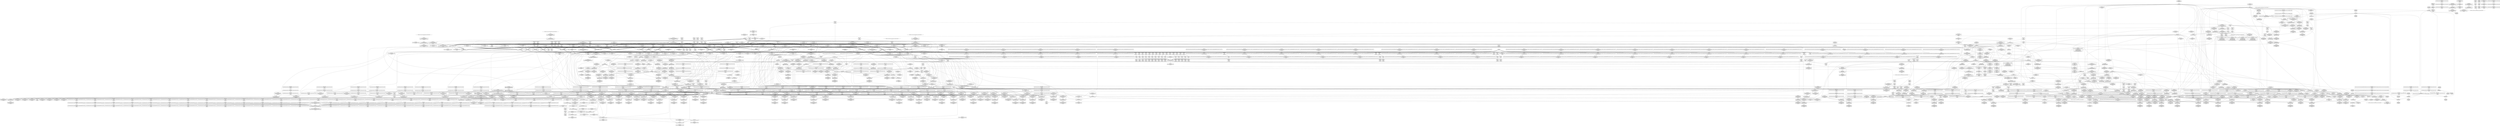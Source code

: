 digraph {
	CE0x477b2c0 [shape=record,shape=Mrecord,label="{CE0x477b2c0|socket_type_to_security_class:tmp31|security/selinux/hooks.c,1206}"]
	CE0x4826e50 [shape=record,shape=Mrecord,label="{CE0x4826e50|default_protocol_stream:tmp1|*SummSource*}"]
	CE0x4760030 [shape=record,shape=Mrecord,label="{CE0x4760030|__llvm_gcov_indirect_counter_increment:predecessor|Function::__llvm_gcov_indirect_counter_increment&Arg::predecessor::|*SummSink*}"]
	CE0x47c3340 [shape=record,shape=Mrecord,label="{CE0x47c3340|socket_type_to_security_class:tmp18|security/selinux/hooks.c,1191}"]
	CE0x477f900 [shape=record,shape=Mrecord,label="{CE0x477f900|socket_type_to_security_class:tmp35|security/selinux/hooks.c,1210|*SummSink*}"]
	CE0x4777b60 [shape=record,shape=Mrecord,label="{CE0x4777b60|default_protocol_stream:tmp4|security/selinux/hooks.c,1162|*SummSink*}"]
	CE0x4737190 [shape=record,shape=Mrecord,label="{CE0x4737190|selinux_socket_create:type|Function::selinux_socket_create&Arg::type::|*SummSource*}"]
	CE0x47e3f70 [shape=record,shape=Mrecord,label="{CE0x47e3f70|i64**_getelementptr_inbounds_(_100_x_i64*_,_100_x_i64*_*___llvm_gcda_edge_table343,_i64_0,_i64_20)|*Constant*|*SummSource*}"]
	CE0x4729cd0 [shape=record,shape=Mrecord,label="{CE0x4729cd0|i32_1|*Constant*|*SummSource*}"]
	CE0x47ab2b0 [shape=record,shape=Mrecord,label="{CE0x47ab2b0|default_protocol_dgram:tmp10|security/selinux/hooks.c,1167|*SummSink*}"]
	CE0x482e5e0 [shape=record,shape=Mrecord,label="{CE0x482e5e0|__llvm_gcov_indirect_counter_increment:tmp3|*SummSink*}"]
	CE0x4784e20 [shape=record,shape=Mrecord,label="{CE0x4784e20|selinux_socket_create:tmp31|security/selinux/hooks.c,3992|*SummSource*}"]
	CE0x4760950 [shape=record,shape=Mrecord,label="{CE0x4760950|_ret_i32_%retval.0,_!dbg_!27728|security/selinux/hooks.c,3960|*SummSource*}"]
	CE0x47c2880 [shape=record,shape=Mrecord,label="{CE0x47c2880|i64_24|*Constant*|*SummSource*}"]
	CE0x4716060 [shape=record,shape=Mrecord,label="{CE0x4716060|selinux_socket_create:tmp}"]
	CE0x47c6420 [shape=record,shape=Mrecord,label="{CE0x47c6420|socket_type_to_security_class:tmp14|security/selinux/hooks.c,1189|*SummSink*}"]
	CE0x475ff60 [shape=record,shape=Mrecord,label="{CE0x475ff60|__llvm_gcov_indirect_counter_increment:predecessor|Function::__llvm_gcov_indirect_counter_increment&Arg::predecessor::|*SummSource*}"]
	CE0x4738720 [shape=record,shape=Mrecord,label="{CE0x4738720|selinux_socket_create:call11|security/selinux/hooks.c,3990}"]
	CE0x47b66d0 [shape=record,shape=Mrecord,label="{CE0x47b66d0|i64**_getelementptr_inbounds_(_100_x_i64*_,_100_x_i64*_*___llvm_gcda_edge_table343,_i64_0,_i64_0)|*Constant*|*SummSource*}"]
	CE0x47be090 [shape=record,shape=Mrecord,label="{CE0x47be090|get_current:tmp1|*SummSink*}"]
	CE0x475d950 [shape=record,shape=Mrecord,label="{CE0x475d950|%struct.task_struct*_(%struct.task_struct**)*_asm_movq_%gs:$_1:P_,$0_,_r,im,_dirflag_,_fpsr_,_flags_|*SummSink*}"]
	CE0x4729d80 [shape=record,shape=Mrecord,label="{CE0x4729d80|selinux_socket_create:tmp4|security/selinux/hooks.c,3982}"]
	CE0x475b050 [shape=record,shape=Mrecord,label="{CE0x475b050|i64*_getelementptr_inbounds_(_57_x_i64_,_57_x_i64_*___llvm_gcov_ctr342,_i64_0,_i64_0)|*Constant*|*SummSink*}"]
	CE0x477b0f0 [shape=record,shape=Mrecord,label="{CE0x477b0f0|i64*_getelementptr_inbounds_(_57_x_i64_,_57_x_i64_*___llvm_gcov_ctr342,_i64_0,_i64_42)|*Constant*|*SummSink*}"]
	CE0x474cf50 [shape=record,shape=Mrecord,label="{CE0x474cf50|i64_10|*Constant*|*SummSink*}"]
	CE0x47e1390 [shape=record,shape=Mrecord,label="{CE0x47e1390|i64_0|*Constant*}"]
	CE0x477bca0 [shape=record,shape=Mrecord,label="{CE0x477bca0|_call_void___llvm_gcov_indirect_counter_increment(i32*___llvm_gcov_global_state_pred344,_i64**_getelementptr_inbounds_(_100_x_i64*_,_100_x_i64*_*___llvm_gcda_edge_table343,_i64_0,_i64_68)),_!dbg_!27744|security/selinux/hooks.c,1208}"]
	CE0x475c870 [shape=record,shape=Mrecord,label="{CE0x475c870|socket_type_to_security_class:sw.bb20}"]
	CE0x4837ac0 [shape=record,shape=Mrecord,label="{CE0x4837ac0|_call_void___llvm_gcov_indirect_counter_increment(i32*___llvm_gcov_global_state_pred344,_i64**_getelementptr_inbounds_(_100_x_i64*_,_100_x_i64*_*___llvm_gcda_edge_table343,_i64_0,_i64_88)),_!dbg_!27749|security/selinux/hooks.c,1218|*SummSink*}"]
	CE0x4737e00 [shape=record,shape=Mrecord,label="{CE0x4737e00|i32_78|*Constant*|*SummSink*}"]
	CE0x4745540 [shape=record,shape=Mrecord,label="{CE0x4745540|i64_13|*Constant*}"]
	CE0x4788b20 [shape=record,shape=Mrecord,label="{CE0x4788b20|i32_(i32,_i32,_i16,_i32,_%struct.common_audit_data*)*_bitcast_(i32_(i32,_i32,_i16,_i32,_%struct.common_audit_data.495*)*_avc_has_perm_to_i32_(i32,_i32,_i16,_i32,_%struct.common_audit_data*)*)|*Constant*}"]
	CE0x4845210 [shape=record,shape=Mrecord,label="{CE0x4845210|socket_type_to_security_class:tmp51|security/selinux/hooks.c,1227}"]
	CE0x47ecce0 [shape=record,shape=Mrecord,label="{CE0x47ecce0|socket_type_to_security_class:tmp57|security/selinux/hooks.c,1234|*SummSink*}"]
	CE0x47e7340 [shape=record,shape=Mrecord,label="{CE0x47e7340|socket_type_to_security_class:tmp55|security/selinux/hooks.c,1231}"]
	CE0x47407e0 [shape=record,shape=Mrecord,label="{CE0x47407e0|GLOBAL:selinux_socket_create.__warned|Global_var:selinux_socket_create.__warned}"]
	"CONST[source:0(mediator),value:2(dynamic)][purpose:{subject}][SrcIdx:36]"
	CE0x47a5630 [shape=record,shape=Mrecord,label="{CE0x47a5630|i64_20|*Constant*}"]
	CE0x47bf280 [shape=record,shape=Mrecord,label="{CE0x47bf280|socket_sockcreate_sid:tmp7|security/selinux/hooks.c,3954|*SummSink*}"]
	CE0x47d7430 [shape=record,shape=Mrecord,label="{CE0x47d7430|socket_type_to_security_class:tmp12|security/selinux/hooks.c,1187|*SummSource*}"]
	CE0x47ceaa0 [shape=record,shape=Mrecord,label="{CE0x47ceaa0|socket_type_to_security_class:tmp3|security/selinux/hooks.c,1177|*SummSink*}"]
	CE0x4728f90 [shape=record,shape=Mrecord,label="{CE0x4728f90|selinux_socket_create:if.then9|*SummSink*}"]
	CE0x478a000 [shape=record,shape=Mrecord,label="{CE0x478a000|avc_has_perm:tsid|Function::avc_has_perm&Arg::tsid::}"]
	CE0x477d4d0 [shape=record,shape=Mrecord,label="{CE0x477d4d0|i64*_getelementptr_inbounds_(_57_x_i64_,_57_x_i64_*___llvm_gcov_ctr342,_i64_0,_i64_43)|*Constant*|*SummSource*}"]
	CE0x47bdcf0 [shape=record,shape=Mrecord,label="{CE0x47bdcf0|socket_type_to_security_class:if.else|*SummSink*}"]
	CE0x47e4910 [shape=record,shape=Mrecord,label="{CE0x47e4910|socket_type_to_security_class:tmp53|security/selinux/hooks.c,1229|*SummSource*}"]
	CE0x4757a10 [shape=record,shape=Mrecord,label="{CE0x4757a10|GLOBAL:get_current|*Constant*}"]
	CE0x47f25c0 [shape=record,shape=Mrecord,label="{CE0x47f25c0|i64*_getelementptr_inbounds_(_57_x_i64_,_57_x_i64_*___llvm_gcov_ctr342,_i64_0,_i64_56)|*Constant*}"]
	CE0x47ad9f0 [shape=record,shape=Mrecord,label="{CE0x47ad9f0|_ret_i32_%retval.0,_!dbg_!27764|security/selinux/hooks.c,3996}"]
	CE0x4737a60 [shape=record,shape=Mrecord,label="{CE0x4737a60|%struct.task_struct*_(%struct.task_struct**)*_asm_movq_%gs:$_1:P_,$0_,_r,im,_dirflag_,_fpsr_,_flags_|*SummSource*}"]
	CE0x47ed280 [shape=record,shape=Mrecord,label="{CE0x47ed280|i16_30|*Constant*|*SummSink*}"]
	CE0x472fb00 [shape=record,shape=Mrecord,label="{CE0x472fb00|selinux_socket_create:bb|*SummSink*}"]
	CE0x475b5d0 [shape=record,shape=Mrecord,label="{CE0x475b5d0|_call_void_lockdep_rcu_suspicious(i8*_getelementptr_inbounds_(_25_x_i8_,_25_x_i8_*_.str3,_i32_0,_i32_0),_i32_3982,_i8*_getelementptr_inbounds_(_45_x_i8_,_45_x_i8_*_.str12,_i32_0,_i32_0))_#10,_!dbg_!27732|security/selinux/hooks.c,3982}"]
	CE0x4754c40 [shape=record,shape=Mrecord,label="{CE0x4754c40|selinux_socket_create:tobool|security/selinux/hooks.c,3982|*SummSource*}"]
	CE0x477acc0 [shape=record,shape=Mrecord,label="{CE0x477acc0|socket_type_to_security_class:tmp30|security/selinux/hooks.c,1206|*SummSource*}"]
	CE0x47817d0 [shape=record,shape=Mrecord,label="{CE0x47817d0|socket_type_to_security_class:tmp34|security/selinux/hooks.c,1210}"]
	CE0x4876fb0 [shape=record,shape=Mrecord,label="{CE0x4876fb0|default_protocol_dgram:lor.rhs|*SummSource*}"]
	CE0x4826350 [shape=record,shape=Mrecord,label="{CE0x4826350|default_protocol_dgram:tmp3|security/selinux/hooks.c,1167|*SummSource*}"]
	CE0x4747e00 [shape=record,shape=Mrecord,label="{CE0x4747e00|socket_type_to_security_class:sw.bb11}"]
	CE0x47bc6e0 [shape=record,shape=Mrecord,label="{CE0x47bc6e0|_call_void___llvm_gcov_indirect_counter_increment(i32*___llvm_gcov_global_state_pred344,_i64**_getelementptr_inbounds_(_100_x_i64*_,_100_x_i64*_*___llvm_gcda_edge_table343,_i64_0,_i64_52)),_!dbg_!27737|security/selinux/hooks.c,1196|*SummSink*}"]
	CE0x477f3a0 [shape=record,shape=Mrecord,label="{CE0x477f3a0|socket_type_to_security_class:tmp35|security/selinux/hooks.c,1210|*SummSource*}"]
	CE0x4767bf0 [shape=record,shape=Mrecord,label="{CE0x4767bf0|i64**_getelementptr_inbounds_(_100_x_i64*_,_100_x_i64*_*___llvm_gcda_edge_table343,_i64_0,_i64_52)|*Constant*|*SummSource*}"]
	CE0x47af720 [shape=record,shape=Mrecord,label="{CE0x47af720|GLOBAL:default_protocol_stream|*Constant*|*SummSource*}"]
	CE0x47486c0 [shape=record,shape=Mrecord,label="{CE0x47486c0|socket_type_to_security_class:sw.bb18}"]
	CE0x47a38c0 [shape=record,shape=Mrecord,label="{CE0x47a38c0|socket_type_to_security_class:sw.bb17|*SummSource*}"]
	CE0x4839510 [shape=record,shape=Mrecord,label="{CE0x4839510|socket_type_to_security_class:tmp43|security/selinux/hooks.c,1218}"]
	CE0x4768e60 [shape=record,shape=Mrecord,label="{CE0x4768e60|_call_void___llvm_gcov_indirect_counter_increment(i32*___llvm_gcov_global_state_pred344,_i64**_getelementptr_inbounds_(_100_x_i64*_,_100_x_i64*_*___llvm_gcda_edge_table343,_i64_0,_i64_40)),_!dbg_!27738|security/selinux/hooks.c,1198}"]
	CE0x47f64a0 [shape=record,shape=Mrecord,label="{CE0x47f64a0|i64**_getelementptr_inbounds_(_100_x_i64*_,_100_x_i64*_*___llvm_gcda_edge_table343,_i64_0,_i64_12)|*Constant*|*SummSink*}"]
	CE0x472d810 [shape=record,shape=Mrecord,label="{CE0x472d810|selinux_socket_create:if.end15|*SummSink*}"]
	CE0x47d4370 [shape=record,shape=Mrecord,label="{CE0x47d4370|i32_5|*Constant*|*SummSource*}"]
	CE0x473eb80 [shape=record,shape=Mrecord,label="{CE0x473eb80|selinux_socket_create:tmp23|security/selinux/hooks.c,3987|*SummSource*}"]
	CE0x47f6c90 [shape=record,shape=Mrecord,label="{CE0x47f6c90|i32_14|*Constant*|*SummSink*}"]
	CE0x4845880 [shape=record,shape=Mrecord,label="{CE0x4845880|socket_type_to_security_class:tmp51|security/selinux/hooks.c,1227|*SummSink*}"]
	CE0x47c0f60 [shape=record,shape=Mrecord,label="{CE0x47c0f60|socket_type_to_security_class:tmp10|security/selinux/hooks.c,1186}"]
	CE0x47d9f20 [shape=record,shape=Mrecord,label="{CE0x47d9f20|GLOBAL:__llvm_gcov_ctr347|Global_var:__llvm_gcov_ctr347|*SummSource*}"]
	CE0x47cbd40 [shape=record,shape=Mrecord,label="{CE0x47cbd40|__llvm_gcov_indirect_counter_increment:counters|Function::__llvm_gcov_indirect_counter_increment&Arg::counters::}"]
	CE0x47ef2b0 [shape=record,shape=Mrecord,label="{CE0x47ef2b0|i16_34|*Constant*|*SummSource*}"]
	CE0x483a600 [shape=record,shape=Mrecord,label="{CE0x483a600|_call_void___llvm_gcov_indirect_counter_increment(i32*___llvm_gcov_global_state_pred344,_i64**_getelementptr_inbounds_(_100_x_i64*_,_100_x_i64*_*___llvm_gcda_edge_table343,_i64_0,_i64_92)),_!dbg_!27750|security/selinux/hooks.c,1220|*SummSink*}"]
	CE0x47d3b10 [shape=record,shape=Mrecord,label="{CE0x47d3b10|socket_type_to_security_class:sw.epilog|*SummSource*}"]
	CE0x4783e70 [shape=record,shape=Mrecord,label="{CE0x4783e70|i64_14|*Constant*|*SummSink*}"]
	CE0x47cd4f0 [shape=record,shape=Mrecord,label="{CE0x47cd4f0|i64**_getelementptr_inbounds_(_100_x_i64*_,_100_x_i64*_*___llvm_gcda_edge_table343,_i64_0,_i64_8)|*Constant*}"]
	CE0x48747f0 [shape=record,shape=Mrecord,label="{CE0x48747f0|default_protocol_dgram:tmp6|security/selinux/hooks.c,1167}"]
	CE0x4767ff0 [shape=record,shape=Mrecord,label="{CE0x4767ff0|i64*_getelementptr_inbounds_(_57_x_i64_,_57_x_i64_*___llvm_gcov_ctr342,_i64_0,_i64_28)|*Constant*|*SummSource*}"]
	CE0x482ff00 [shape=record,shape=Mrecord,label="{CE0x482ff00|i64*_getelementptr_inbounds_(_6_x_i64_,_6_x_i64_*___llvm_gcov_ctr347,_i64_0,_i64_5)|*Constant*}"]
	CE0x47dacb0 [shape=record,shape=Mrecord,label="{CE0x47dacb0|i32_-1|*Constant*|*SummSink*}"]
	CE0x47c7220 [shape=record,shape=Mrecord,label="{CE0x47c7220|_call_void___llvm_gcov_indirect_counter_increment(i32*___llvm_gcov_global_state_pred344,_i64**_getelementptr_inbounds_(_100_x_i64*_,_100_x_i64*_*___llvm_gcda_edge_table343,_i64_0,_i64_48)),_!dbg_!27731|security/selinux/hooks.c,1191|*SummSink*}"]
	CE0x4825e60 [shape=record,shape=Mrecord,label="{CE0x4825e60|i32_0|*Constant*}"]
	CE0x4841eb0 [shape=record,shape=Mrecord,label="{CE0x4841eb0|i64**_getelementptr_inbounds_(_100_x_i64*_,_100_x_i64*_*___llvm_gcda_edge_table343,_i64_0,_i64_56)|*Constant*|*SummSink*}"]
	CE0x47a6550 [shape=record,shape=Mrecord,label="{CE0x47a6550|socket_type_to_security_class:tmp44|security/selinux/hooks.c,1220|*SummSource*}"]
	CE0x47af6b0 [shape=record,shape=Mrecord,label="{CE0x47af6b0|GLOBAL:default_protocol_stream|*Constant*}"]
	CE0x47604d0 [shape=record,shape=Mrecord,label="{CE0x47604d0|i32_2|*Constant*}"]
	CE0x47a4370 [shape=record,shape=Mrecord,label="{CE0x47a4370|_ret_void|*SummSink*}"]
	CE0x472d3f0 [shape=record,shape=Mrecord,label="{CE0x472d3f0|selinux_socket_create:newsid|security/selinux/hooks.c, 3983|*SummSink*}"]
	CE0x47f4840 [shape=record,shape=Mrecord,label="{CE0x47f4840|socket_type_to_security_class:tmp27|security/selinux/hooks.c,1198|*SummSource*}"]
	CE0x4777670 [shape=record,shape=Mrecord,label="{CE0x4777670|socket_sockcreate_sid:tsec|Function::socket_sockcreate_sid&Arg::tsec::|*SummSource*}"]
	CE0x47bb3b0 [shape=record,shape=Mrecord,label="{CE0x47bb3b0|socket_sockcreate_sid:tmp14|security/selinux/hooks.c,3960}"]
	CE0x4786380 [shape=record,shape=Mrecord,label="{CE0x4786380|selinux_socket_create:tmp33|security/selinux/hooks.c,3993|*SummSink*}"]
	CE0x47f3f80 [shape=record,shape=Mrecord,label="{CE0x47f3f80|i64*_getelementptr_inbounds_(_57_x_i64_,_57_x_i64_*___llvm_gcov_ctr342,_i64_0,_i64_29)|*Constant*}"]
	CE0x4779be0 [shape=record,shape=Mrecord,label="{CE0x4779be0|socket_type_to_security_class:tmp2|security/selinux/hooks.c,1177|*SummSink*}"]
	CE0x47d0120 [shape=record,shape=Mrecord,label="{CE0x47d0120|_ret_i32_%lor.ext,_!dbg_!27720|security/selinux/hooks.c,1167}"]
	CE0x47b2190 [shape=record,shape=Mrecord,label="{CE0x47b2190|socket_type_to_security_class:sw.bb25}"]
	CE0x4738790 [shape=record,shape=Mrecord,label="{CE0x4738790|selinux_socket_create:call11|security/selinux/hooks.c,3990|*SummSource*}"]
	CE0x4877880 [shape=record,shape=Mrecord,label="{CE0x4877880|default_protocol_dgram:tmp|*SummSource*}"]
	CE0x47f42a0 [shape=record,shape=Mrecord,label="{CE0x47f42a0|i64*_getelementptr_inbounds_(_57_x_i64_,_57_x_i64_*___llvm_gcov_ctr342,_i64_0,_i64_29)|*Constant*|*SummSource*}"]
	CE0x474d890 [shape=record,shape=Mrecord,label="{CE0x474d890|selinux_socket_create:tmp19|security/selinux/hooks.c,3982}"]
	CE0x482fe10 [shape=record,shape=Mrecord,label="{CE0x482fe10|%struct.qstr*_null|*Constant*|*SummSink*}"]
	CE0x47657c0 [shape=record,shape=Mrecord,label="{CE0x47657c0|socket_sockcreate_sid:tmp2|*LoadInst*|security/selinux/hooks.c,3953}"]
	CE0x47a93a0 [shape=record,shape=Mrecord,label="{CE0x47a93a0|default_protocol_stream:tmp8|*SummSink*}"]
	CE0x47a6090 [shape=record,shape=Mrecord,label="{CE0x47a6090|socket_sockcreate_sid:sockcreate_sid|security/selinux/hooks.c,3953|*SummSource*}"]
	CE0x47d4cf0 [shape=record,shape=Mrecord,label="{CE0x47d4cf0|_call_void___llvm_gcov_indirect_counter_increment(i32*___llvm_gcov_global_state_pred344,_i64**_getelementptr_inbounds_(_100_x_i64*_,_100_x_i64*_*___llvm_gcda_edge_table343,_i64_0,_i64_4)),_!dbg_!27715|security/selinux/hooks.c,1174}"]
	CE0x47406e0 [shape=record,shape=Mrecord,label="{CE0x47406e0|selinux_socket_create:tmp7|security/selinux/hooks.c,3982|*SummSink*}"]
	CE0x47f7390 [shape=record,shape=Mrecord,label="{CE0x47f7390|i32_4|*Constant*|*SummSink*}"]
	CE0x4741510 [shape=record,shape=Mrecord,label="{CE0x4741510|selinux_socket_create:protocol|Function::selinux_socket_create&Arg::protocol::}"]
	CE0x483bc90 [shape=record,shape=Mrecord,label="{CE0x483bc90|_call_void___llvm_gcov_indirect_counter_increment(i32*___llvm_gcov_global_state_pred344,_i64**_getelementptr_inbounds_(_100_x_i64*_,_100_x_i64*_*___llvm_gcda_edge_table343,_i64_0,_i64_96)),_!dbg_!27751|security/selinux/hooks.c,1222|*SummSink*}"]
	CE0x47ef7f0 [shape=record,shape=Mrecord,label="{CE0x47ef7f0|i16_40|*Constant*}"]
	CE0x47f5310 [shape=record,shape=Mrecord,label="{CE0x47f5310|_call_void___llvm_gcov_indirect_counter_increment(i32*___llvm_gcov_global_state_pred344,_i64**_getelementptr_inbounds_(_100_x_i64*_,_100_x_i64*_*___llvm_gcda_edge_table343,_i64_0,_i64_12)),_!dbg_!27739|security/selinux/hooks.c,1202|*SummSink*}"]
	CE0x4866c20 [shape=record,shape=Mrecord,label="{CE0x4866c20|socket_sockcreate_sid:if.end|*SummSink*}"]
	CE0x4766c90 [shape=record,shape=Mrecord,label="{CE0x4766c90|socket_type_to_security_class:sw.bb13|*SummSink*}"]
	CE0x472d6b0 [shape=record,shape=Mrecord,label="{CE0x472d6b0|i64_2|*Constant*|*SummSource*}"]
	CE0x475bb80 [shape=record,shape=Mrecord,label="{CE0x475bb80|socket_type_to_security_class:if.else|*SummSource*}"]
	CE0x4833600 [shape=record,shape=Mrecord,label="{CE0x4833600|i64**_getelementptr_inbounds_(_100_x_i64*_,_100_x_i64*_*___llvm_gcda_edge_table343,_i64_0,_i64_80)|*Constant*|*SummSource*}"]
	CE0x47f50e0 [shape=record,shape=Mrecord,label="{CE0x47f50e0|_call_void___llvm_gcov_indirect_counter_increment(i32*___llvm_gcov_global_state_pred344,_i64**_getelementptr_inbounds_(_100_x_i64*_,_100_x_i64*_*___llvm_gcda_edge_table343,_i64_0,_i64_12)),_!dbg_!27739|security/selinux/hooks.c,1202}"]
	CE0x47e0da0 [shape=record,shape=Mrecord,label="{CE0x47e0da0|i64*_getelementptr_inbounds_(_6_x_i64_,_6_x_i64_*___llvm_gcov_ctr347,_i64_0,_i64_4)|*Constant*}"]
	CE0x4877670 [shape=record,shape=Mrecord,label="{CE0x4877670|i64*_getelementptr_inbounds_(_5_x_i64_,_5_x_i64_*___llvm_gcov_ctr346,_i64_0,_i64_0)|*Constant*|*SummSink*}"]
	CE0x4740430 [shape=record,shape=Mrecord,label="{CE0x4740430|selinux_socket_create:tmp2|*SummSink*}"]
	CE0x47e4050 [shape=record,shape=Mrecord,label="{CE0x47e4050|i64*_getelementptr_inbounds_(_57_x_i64_,_57_x_i64_*___llvm_gcov_ctr342,_i64_0,_i64_53)|*Constant*}"]
	CE0x477f0c0 [shape=record,shape=Mrecord,label="{CE0x477f0c0|i64*_getelementptr_inbounds_(_57_x_i64_,_57_x_i64_*___llvm_gcov_ctr342,_i64_0,_i64_44)|*Constant*|*SummSink*}"]
	CE0x4749990 [shape=record,shape=Mrecord,label="{CE0x4749990|socket_sockcreate_sid:socksid|Function::socket_sockcreate_sid&Arg::socksid::|*SummSink*}"]
	CE0x47d6000 [shape=record,shape=Mrecord,label="{CE0x47d6000|socket_sockcreate_sid:tmp6|security/selinux/hooks.c,3953|*SummSource*}"]
	CE0x47a6c80 [shape=record,shape=Mrecord,label="{CE0x47a6c80|socket_type_to_security_class:tmp45|security/selinux/hooks.c,1220|*SummSource*}"]
	CE0x4768590 [shape=record,shape=Mrecord,label="{CE0x4768590|socket_type_to_security_class:tmp25|security/selinux/hooks.c,1196|*SummSource*}"]
	CE0x47cd880 [shape=record,shape=Mrecord,label="{CE0x47cd880|i64*_getelementptr_inbounds_(_6_x_i64_,_6_x_i64_*___llvm_gcov_ctr347,_i64_0,_i64_0)|*Constant*|*SummSink*}"]
	CE0x47cf040 [shape=record,shape=Mrecord,label="{CE0x47cf040|_call_void___llvm_gcov_indirect_counter_increment(i32*___llvm_gcov_global_state_pred344,_i64**_getelementptr_inbounds_(_100_x_i64*_,_100_x_i64*_*___llvm_gcda_edge_table343,_i64_0,_i64_36)),_!dbg_!27720|security/selinux/hooks.c,1179|*SummSink*}"]
	CE0x47cb0e0 [shape=record,shape=Mrecord,label="{CE0x47cb0e0|__llvm_gcov_indirect_counter_increment:tmp|*SummSource*}"]
	CE0x47e6b20 [shape=record,shape=Mrecord,label="{CE0x47e6b20|i64**_getelementptr_inbounds_(_100_x_i64*_,_100_x_i64*_*___llvm_gcda_edge_table343,_i64_0,_i64_24)|*Constant*|*SummSink*}"]
	CE0x4782340 [shape=record,shape=Mrecord,label="{CE0x4782340|i64**_getelementptr_inbounds_(_100_x_i64*_,_100_x_i64*_*___llvm_gcda_edge_table343,_i64_0,_i64_72)|*Constant*|*SummSource*}"]
	CE0x47d23e0 [shape=record,shape=Mrecord,label="{CE0x47d23e0|socket_type_to_security_class:bb|*SummSource*}"]
	CE0x48321d0 [shape=record,shape=Mrecord,label="{CE0x48321d0|_call_void___llvm_gcov_indirect_counter_increment(i32*___llvm_gcov_global_state_pred344,_i64**_getelementptr_inbounds_(_100_x_i64*_,_100_x_i64*_*___llvm_gcda_edge_table343,_i64_0,_i64_80)),_!dbg_!27747|security/selinux/hooks.c,1214}"]
	CE0x47771e0 [shape=record,shape=Mrecord,label="{CE0x47771e0|socket_sockcreate_sid:entry}"]
	CE0x479eae0 [shape=record,shape=Mrecord,label="{CE0x479eae0|socket_type_to_security_class:tmp28|security/selinux/hooks.c,1204|*SummSink*}"]
	CE0x475c0f0 [shape=record,shape=Mrecord,label="{CE0x475c0f0|GLOBAL:current_task|Global_var:current_task|*SummSource*}"]
	CE0x47da900 [shape=record,shape=Mrecord,label="{CE0x47da900|default_protocol_stream:lor.end|*SummSource*}"]
	CE0x47c4b90 [shape=record,shape=Mrecord,label="{CE0x47c4b90|socket_type_to_security_class:tmp5|security/selinux/hooks.c,1179|*SummSource*}"]
	CE0x47b6940 [shape=record,shape=Mrecord,label="{CE0x47b6940|socket_type_to_security_class:tmp56|security/selinux/hooks.c,1234|*SummSource*}"]
	CE0x47446b0 [shape=record,shape=Mrecord,label="{CE0x47446b0|selinux_socket_create:tmp27|security/selinux/hooks.c,3988}"]
	CE0x4764b70 [shape=record,shape=Mrecord,label="{CE0x4764b70|i64*_getelementptr_inbounds_(_57_x_i64_,_57_x_i64_*___llvm_gcov_ctr342,_i64_0,_i64_0)|*Constant*|*SummSource*}"]
	CE0x47e58f0 [shape=record,shape=Mrecord,label="{CE0x47e58f0|_call_void___llvm_gcov_indirect_counter_increment(i32*___llvm_gcov_global_state_pred344,_i64**_getelementptr_inbounds_(_100_x_i64*_,_100_x_i64*_*___llvm_gcda_edge_table343,_i64_0,_i64_24)),_!dbg_!27755|security/selinux/hooks.c,1231|*SummSink*}"]
	CE0x47db740 [shape=record,shape=Mrecord,label="{CE0x47db740|GLOBAL:__llvm_gcov_ctr345|Global_var:__llvm_gcov_ctr345}"]
	CE0x4714880 [shape=record,shape=Mrecord,label="{CE0x4714880|selinux_socket_create:tmp1}"]
	CE0x472e1b0 [shape=record,shape=Mrecord,label="{CE0x472e1b0|i64*_getelementptr_inbounds_(_18_x_i64_,_18_x_i64_*___llvm_gcov_ctr341,_i64_0,_i64_0)|*Constant*|*SummSource*}"]
	CE0x47d8820 [shape=record,shape=Mrecord,label="{CE0x47d8820|socket_type_to_security_class:tmp14|security/selinux/hooks.c,1189|*SummSource*}"]
	CE0x4748d60 [shape=record,shape=Mrecord,label="{CE0x4748d60|socket_type_to_security_class:sw.bb3|*SummSource*}"]
	CE0x472dc30 [shape=record,shape=Mrecord,label="{CE0x472dc30|COLLAPSED:_GCMRE___llvm_gcov_ctr341_internal_global_18_x_i64_zeroinitializer:_elem_0:default:}"]
	CE0x473c080 [shape=record,shape=Mrecord,label="{CE0x473c080|socket_sockcreate_sid:call|security/selinux/hooks.c,3958|*SummSource*}"]
	CE0x479c260 [shape=record,shape=Mrecord,label="{CE0x479c260|i64**_getelementptr_inbounds_(_100_x_i64*_,_100_x_i64*_*___llvm_gcda_edge_table343,_i64_0,_i64_60)|*Constant*|*SummSource*}"]
	CE0x47de500 [shape=record,shape=Mrecord,label="{CE0x47de500|socket_sockcreate_sid:tmp13|*LoadInst*|security/selinux/hooks.c,3958|*SummSink*}"]
	CE0x47dad60 [shape=record,shape=Mrecord,label="{CE0x47dad60|__llvm_gcov_indirect_counter_increment:pred}"]
	CE0x478b4b0 [shape=record,shape=Mrecord,label="{CE0x478b4b0|_ret_i32_%retval.0,_!dbg_!27728|security/selinux/avc.c,775}"]
	CE0x473b890 [shape=record,shape=Mrecord,label="{CE0x473b890|_ret_%struct.task_struct*_%tmp4,_!dbg_!27714|./arch/x86/include/asm/current.h,14|*SummSource*}"]
	CE0x47a1890 [shape=record,shape=Mrecord,label="{CE0x47a1890|socket_type_to_security_class:sw.default|*SummSink*}"]
	CE0x4766f30 [shape=record,shape=Mrecord,label="{CE0x4766f30|__llvm_gcov_indirect_counter_increment:counter|*SummSink*}"]
	CE0x47b0af0 [shape=record,shape=Mrecord,label="{CE0x47b0af0|socket_type_to_security_class:tobool|security/selinux/hooks.c,1186|*SummSink*}"]
	CE0x47c2fc0 [shape=record,shape=Mrecord,label="{CE0x47c2fc0|socket_type_to_security_class:tmp17|security/selinux/hooks.c,1191|*SummSource*}"]
	CE0x482a360 [shape=record,shape=Mrecord,label="{CE0x482a360|i64*_getelementptr_inbounds_(_5_x_i64_,_5_x_i64_*___llvm_gcov_ctr345,_i64_0,_i64_3)|*Constant*}"]
	CE0x4714380 [shape=record,shape=Mrecord,label="{CE0x4714380|selinux_socket_create:if.then14|*SummSource*}"]
	CE0x47b5ab0 [shape=record,shape=Mrecord,label="{CE0x47b5ab0|socket_type_to_security_class:tmp56|security/selinux/hooks.c,1234}"]
	CE0x475d1a0 [shape=record,shape=Mrecord,label="{CE0x475d1a0|socket_type_to_security_class:sw.bb5|*SummSink*}"]
	CE0x47bb420 [shape=record,shape=Mrecord,label="{CE0x47bb420|socket_sockcreate_sid:tmp14|security/selinux/hooks.c,3960|*SummSource*}"]
	CE0x4740940 [shape=record,shape=Mrecord,label="{CE0x4740940|selinux_socket_create:if.then9}"]
	CE0x475edc0 [shape=record,shape=Mrecord,label="{CE0x475edc0|i64*_getelementptr_inbounds_(_18_x_i64_,_18_x_i64_*___llvm_gcov_ctr341,_i64_0,_i64_12)|*Constant*|*SummSource*}"]
	CE0x47ac140 [shape=record,shape=Mrecord,label="{CE0x47ac140|selinux_socket_create:tmp38|security/selinux/hooks.c,3996}"]
	CE0x483f810 [shape=record,shape=Mrecord,label="{CE0x483f810|i64**_getelementptr_inbounds_(_100_x_i64*_,_100_x_i64*_*___llvm_gcda_edge_table343,_i64_0,_i64_96)|*Constant*|*SummSink*}"]
	CE0x47ada60 [shape=record,shape=Mrecord,label="{CE0x47ada60|_ret_i32_%retval.0,_!dbg_!27764|security/selinux/hooks.c,3996|*SummSource*}"]
	CE0x47c4a80 [shape=record,shape=Mrecord,label="{CE0x47c4a80|socket_type_to_security_class:tmp5|security/selinux/hooks.c,1179}"]
	CE0x4828290 [shape=record,shape=Mrecord,label="{CE0x4828290|i64*_getelementptr_inbounds_(_5_x_i64_,_5_x_i64_*___llvm_gcov_ctr345,_i64_0,_i64_4)|*Constant*|*SummSink*}"]
	CE0x4743250 [shape=record,shape=Mrecord,label="{CE0x4743250|selinux_socket_create:cred|security/selinux/hooks.c,3982|*SummSink*}"]
	CE0x474f400 [shape=record,shape=Mrecord,label="{CE0x474f400|i32_22|*Constant*|*SummSink*}"]
	CE0x4839080 [shape=record,shape=Mrecord,label="{CE0x4839080|i64*_getelementptr_inbounds_(_57_x_i64_,_57_x_i64_*___llvm_gcov_ctr342,_i64_0,_i64_48)|*Constant*|*SummSource*}"]
	CE0x473c1e0 [shape=record,shape=Mrecord,label="{CE0x473c1e0|socket_sockcreate_sid:call|security/selinux/hooks.c,3958|*SummSink*}"]
	CE0x47b4190 [shape=record,shape=Mrecord,label="{CE0x47b4190|GLOBAL:__llvm_gcov_global_state_pred344|Global_var:__llvm_gcov_global_state_pred344|*SummSource*}"]
	CE0x4837420 [shape=record,shape=Mrecord,label="{CE0x4837420|_call_void___llvm_gcov_indirect_counter_increment(i32*___llvm_gcov_global_state_pred344,_i64**_getelementptr_inbounds_(_100_x_i64*_,_100_x_i64*_*___llvm_gcda_edge_table343,_i64_0,_i64_88)),_!dbg_!27749|security/selinux/hooks.c,1218|*SummSource*}"]
	CE0x47a3ff0 [shape=record,shape=Mrecord,label="{CE0x47a3ff0|socket_sockcreate_sid:if.then|*SummSource*}"]
	CE0x47d0300 [shape=record,shape=Mrecord,label="{CE0x47d0300|_ret_i32_%lor.ext,_!dbg_!27720|security/selinux/hooks.c,1167|*SummSink*}"]
	CE0x4785550 [shape=record,shape=Mrecord,label="{CE0x4785550|i64*_getelementptr_inbounds_(_18_x_i64_,_18_x_i64_*___llvm_gcov_ctr341,_i64_0,_i64_15)|*Constant*}"]
	CE0x4845c60 [shape=record,shape=Mrecord,label="{CE0x4845c60|_call_void___llvm_gcov_indirect_counter_increment(i32*___llvm_gcov_global_state_pred344,_i64**_getelementptr_inbounds_(_100_x_i64*_,_100_x_i64*_*___llvm_gcda_edge_table343,_i64_0,_i64_20)),_!dbg_!27754|security/selinux/hooks.c,1229|*SummSource*}"]
	CE0x47e6ab0 [shape=record,shape=Mrecord,label="{CE0x47e6ab0|i64**_getelementptr_inbounds_(_100_x_i64*_,_100_x_i64*_*___llvm_gcda_edge_table343,_i64_0,_i64_24)|*Constant*|*SummSource*}"]
	CE0x47eed60 [shape=record,shape=Mrecord,label="{CE0x47eed60|i16_38|*Constant*|*SummSink*}"]
	CE0x4829100 [shape=record,shape=Mrecord,label="{CE0x4829100|default_protocol_stream:tmp10|security/selinux/hooks.c,1162}"]
	CE0x4845320 [shape=record,shape=Mrecord,label="{CE0x4845320|socket_type_to_security_class:tmp51|security/selinux/hooks.c,1227|*SummSource*}"]
	CE0x47a6020 [shape=record,shape=Mrecord,label="{CE0x47a6020|socket_sockcreate_sid:sockcreate_sid|security/selinux/hooks.c,3953}"]
	CE0x47ddad0 [shape=record,shape=Mrecord,label="{CE0x47ddad0|socket_sockcreate_sid:tmp|*SummSink*}"]
	CE0x473fb80 [shape=record,shape=Mrecord,label="{CE0x473fb80|selinux_socket_create:land.lhs.true}"]
	CE0x4839620 [shape=record,shape=Mrecord,label="{CE0x4839620|socket_type_to_security_class:tmp43|security/selinux/hooks.c,1218|*SummSource*}"]
	CE0x475fe40 [shape=record,shape=Mrecord,label="{CE0x475fe40|__llvm_gcov_indirect_counter_increment:entry|*SummSink*}"]
	CE0x483f360 [shape=record,shape=Mrecord,label="{CE0x483f360|i64**_getelementptr_inbounds_(_100_x_i64*_,_100_x_i64*_*___llvm_gcda_edge_table343,_i64_0,_i64_96)|*Constant*}"]
	CE0x4746150 [shape=record,shape=Mrecord,label="{CE0x4746150|selinux_socket_create:tmp2}"]
	CE0x5c4fac0 [shape=record,shape=Mrecord,label="{CE0x5c4fac0|i8*_getelementptr_inbounds_(_45_x_i8_,_45_x_i8_*_.str12,_i32_0,_i32_0)|*Constant*}"]
	CE0x47eff70 [shape=record,shape=Mrecord,label="{CE0x47eff70|i16_20|*Constant*|*SummSource*}"]
	CE0x47823b0 [shape=record,shape=Mrecord,label="{CE0x47823b0|i64**_getelementptr_inbounds_(_100_x_i64*_,_100_x_i64*_*___llvm_gcda_edge_table343,_i64_0,_i64_72)|*Constant*|*SummSink*}"]
	CE0x47574f0 [shape=record,shape=Mrecord,label="{CE0x47574f0|selinux_socket_create:tmp21|security/selinux/hooks.c,3982}"]
	CE0x478b1e0 [shape=record,shape=Mrecord,label="{CE0x478b1e0|%struct.common_audit_data*_null|*Constant*|*SummSink*}"]
	CE0x47cc5b0 [shape=record,shape=Mrecord,label="{CE0x47cc5b0|i64_2|*Constant*}"]
	CE0x4829a50 [shape=record,shape=Mrecord,label="{CE0x4829a50|default_protocol_stream:lor.ext|security/selinux/hooks.c,1162|*SummSink*}"]
	CE0x3f88030 [shape=record,shape=Mrecord,label="{CE0x3f88030|selinux_socket_create:tmp7|security/selinux/hooks.c,3982}"]
	CE0x47cf600 [shape=record,shape=Mrecord,label="{CE0x47cf600|_call_void_mcount()_#3}"]
	CE0x475ced0 [shape=record,shape=Mrecord,label="{CE0x475ced0|COLLAPSED:_GIRE_selinux_xfrm_refcount_global_%struct.atomic_t_zeroinitializer,_align_4:_elem_0:default:}"]
	CE0x4767cd0 [shape=record,shape=Mrecord,label="{CE0x4767cd0|i64*_getelementptr_inbounds_(_57_x_i64_,_57_x_i64_*___llvm_gcov_ctr342,_i64_0,_i64_28)|*Constant*}"]
	CE0x473dad0 [shape=record,shape=Mrecord,label="{CE0x473dad0|_call_void_mcount()_#3|*SummSink*}"]
	CE0x47e71e0 [shape=record,shape=Mrecord,label="{CE0x47e71e0|socket_type_to_security_class:tmp54|security/selinux/hooks.c,1231|*SummSink*}"]
	CE0x4766340 [shape=record,shape=Mrecord,label="{CE0x4766340|_call_void_mcount()_#3|*SummSource*}"]
	CE0x47703f0 [shape=record,shape=Mrecord,label="{CE0x47703f0|0:_i8,_:_GCMR_selinux_socket_create.__warned_internal_global_i8_0,_section_.data.unlikely_,_align_1:_elem_0:default:}"]
	CE0x4873260 [shape=record,shape=Mrecord,label="{CE0x4873260|default_protocol_dgram:tmp9|security/selinux/hooks.c,1167|*SummSource*}"]
	CE0x4755000 [shape=record,shape=Mrecord,label="{CE0x4755000|i64_4|*Constant*|*SummSink*}"]
	CE0x47605e0 [shape=record,shape=Mrecord,label="{CE0x47605e0|i32_2|*Constant*|*SummSource*}"]
	CE0x47ede70 [shape=record,shape=Mrecord,label="{CE0x47ede70|i16_35|*Constant*}"]
	CE0x47a9c20 [shape=record,shape=Mrecord,label="{CE0x47a9c20|i64*_getelementptr_inbounds_(_5_x_i64_,_5_x_i64_*___llvm_gcov_ctr345,_i64_0,_i64_0)|*Constant*|*SummSource*}"]
	CE0x47536b0 [shape=record,shape=Mrecord,label="{CE0x47536b0|selinux_socket_create:kern|Function::selinux_socket_create&Arg::kern::|*SummSource*}"]
	CE0x4763110 [shape=record,shape=Mrecord,label="{CE0x4763110|socket_type_to_security_class:sw.bb1|*SummSink*}"]
	CE0x47825b0 [shape=record,shape=Mrecord,label="{CE0x47825b0|socket_type_to_security_class:tmp34|security/selinux/hooks.c,1210|*SummSource*}"]
	CE0x47f15c0 [shape=record,shape=Mrecord,label="{CE0x47f15c0|socket_type_to_security_class:retval.0|*SummSource*}"]
	CE0x47d7020 [shape=record,shape=Mrecord,label="{CE0x47d7020|socket_sockcreate_sid:tmp8|security/selinux/hooks.c,3954|*SummSource*}"]
	CE0x47d3f70 [shape=record,shape=Mrecord,label="{CE0x47d3f70|socket_sockcreate_sid:tmp5|security/selinux/hooks.c,3953|*SummSink*}"]
	CE0x47e3080 [shape=record,shape=Mrecord,label="{CE0x47e3080|socket_sockcreate_sid:return|*SummSource*}"]
	CE0x47b25c0 [shape=record,shape=Mrecord,label="{CE0x47b25c0|i64*_getelementptr_inbounds_(_57_x_i64_,_57_x_i64_*___llvm_gcov_ctr342,_i64_0,_i64_26)|*Constant*}"]
	CE0x482b030 [shape=record,shape=Mrecord,label="{CE0x482b030|default_protocol_stream:tmp7|security/selinux/hooks.c,1162|*SummSource*}"]
	CE0x4747d20 [shape=record,shape=Mrecord,label="{CE0x4747d20|socket_type_to_security_class:sw.bb21|*SummSink*}"]
	CE0x483c7c0 [shape=record,shape=Mrecord,label="{CE0x483c7c0|socket_type_to_security_class:tmp46|security/selinux/hooks.c,1222}"]
	CE0x475c560 [shape=record,shape=Mrecord,label="{CE0x475c560|selinux_socket_create:tmp15|security/selinux/hooks.c,3982|*SummSink*}"]
	CE0x47662d0 [shape=record,shape=Mrecord,label="{CE0x47662d0|_call_void_mcount()_#3}"]
	CE0x472ed60 [shape=record,shape=Mrecord,label="{CE0x472ed60|selinux_socket_create:if.end}"]
	CE0x476e000 [shape=record,shape=Mrecord,label="{CE0x476e000|selinux_socket_create:tmp8|security/selinux/hooks.c,3982}"]
	CE0x4779cc0 [shape=record,shape=Mrecord,label="{CE0x4779cc0|socket_type_to_security_class:tmp3|security/selinux/hooks.c,1177}"]
	CE0x475b1e0 [shape=record,shape=Mrecord,label="{CE0x475b1e0|socket_type_to_security_class:tmp|*SummSink*}"]
	CE0x4771520 [shape=record,shape=Mrecord,label="{CE0x4771520|selinux_socket_create:tobool1|security/selinux/hooks.c,3982}"]
	CE0x47b3f10 [shape=record,shape=Mrecord,label="{CE0x47b3f10|socket_type_to_security_class:tmp1|*SummSink*}"]
	CE0x473feb0 [shape=record,shape=Mrecord,label="{CE0x473feb0|selinux_socket_create:tmp18|security/selinux/hooks.c,3982|*SummSource*}"]
	CE0x48450b0 [shape=record,shape=Mrecord,label="{CE0x48450b0|socket_type_to_security_class:tmp50|security/selinux/hooks.c,1227|*SummSink*}"]
	CE0x474ba30 [shape=record,shape=Mrecord,label="{CE0x474ba30|socket_type_to_security_class:tmp21|security/selinux/hooks.c,1192|*SummSource*}"]
	CE0x47f3f10 [shape=record,shape=Mrecord,label="{CE0x47f3f10|i64**_getelementptr_inbounds_(_100_x_i64*_,_100_x_i64*_*___llvm_gcda_edge_table343,_i64_0,_i64_40)|*Constant*|*SummSink*}"]
	CE0x475d090 [shape=record,shape=Mrecord,label="{CE0x475d090|socket_type_to_security_class:sw.bb5|*SummSource*}"]
	CE0x4761810 [shape=record,shape=Mrecord,label="{CE0x4761810|socket_type_to_security_class:sw.bb2}"]
	CE0x4769090 [shape=record,shape=Mrecord,label="{CE0x4769090|_call_void___llvm_gcov_indirect_counter_increment(i32*___llvm_gcov_global_state_pred344,_i64**_getelementptr_inbounds_(_100_x_i64*_,_100_x_i64*_*___llvm_gcda_edge_table343,_i64_0,_i64_40)),_!dbg_!27738|security/selinux/hooks.c,1198|*SummSink*}"]
	CE0x4737450 [shape=record,shape=Mrecord,label="{CE0x4737450|socket_type_to_security_class:type|Function::socket_type_to_security_class&Arg::type::|*SummSource*}"]
	CE0x47ad1d0 [shape=record,shape=Mrecord,label="{CE0x47ad1d0|selinux_socket_create:tmp39|security/selinux/hooks.c,3996|*SummSource*}"]
	CE0x47d40e0 [shape=record,shape=Mrecord,label="{CE0x47d40e0|socket_sockcreate_sid:tmp6|security/selinux/hooks.c,3953}"]
	CE0x4736ac0 [shape=record,shape=Mrecord,label="{CE0x4736ac0|selinux_socket_create:tmp11|security/selinux/hooks.c,3982}"]
	CE0x47dfe30 [shape=record,shape=Mrecord,label="{CE0x47dfe30|socket_sockcreate_sid:tmp9|*LoadInst*|security/selinux/hooks.c,3954|*SummSource*}"]
	CE0x48264d0 [shape=record,shape=Mrecord,label="{CE0x48264d0|default_protocol_dgram:tmp4|security/selinux/hooks.c,1167}"]
	CE0x4836220 [shape=record,shape=Mrecord,label="{CE0x4836220|i64*_getelementptr_inbounds_(_57_x_i64_,_57_x_i64_*___llvm_gcov_ctr342,_i64_0,_i64_47)|*Constant*}"]
	CE0x47c9ba0 [shape=record,shape=Mrecord,label="{CE0x47c9ba0|_call_void___llvm_gcov_indirect_counter_increment(i32*___llvm_gcov_global_state_pred344,_i64**_getelementptr_inbounds_(_100_x_i64*_,_100_x_i64*_*___llvm_gcda_edge_table343,_i64_0,_i64_44)),_!dbg_!27724|security/selinux/hooks.c,1186|*SummSink*}"]
	CE0x4765e50 [shape=record,shape=Mrecord,label="{CE0x4765e50|socket_sockcreate_sid:tmp2|*LoadInst*|security/selinux/hooks.c,3953|*SummSource*}"]
	CE0x47401a0 [shape=record,shape=Mrecord,label="{CE0x47401a0|selinux_socket_create:call4|security/selinux/hooks.c,3982}"]
	CE0x4748020 [shape=record,shape=Mrecord,label="{CE0x4748020|socket_type_to_security_class:sw.bb11|*SummSink*}"]
	CE0x47acb30 [shape=record,shape=Mrecord,label="{CE0x47acb30|i64*_getelementptr_inbounds_(_18_x_i64_,_18_x_i64_*___llvm_gcov_ctr341,_i64_0,_i64_17)|*Constant*}"]
	CE0x47487c0 [shape=record,shape=Mrecord,label="{CE0x47487c0|socket_type_to_security_class:sw.bb18|*SummSource*}"]
	CE0x4767c60 [shape=record,shape=Mrecord,label="{CE0x4767c60|i64**_getelementptr_inbounds_(_100_x_i64*_,_100_x_i64*_*___llvm_gcda_edge_table343,_i64_0,_i64_52)|*Constant*|*SummSink*}"]
	CE0x47a1ba0 [shape=record,shape=Mrecord,label="{CE0x47a1ba0|i64*_getelementptr_inbounds_(_2_x_i64_,_2_x_i64_*___llvm_gcov_ctr98,_i64_0,_i64_1)|*Constant*|*SummSink*}"]
	CE0x47a5950 [shape=record,shape=Mrecord,label="{CE0x47a5950|socket_type_to_security_class:tmp8|security/selinux/hooks.c,1186|*SummSource*}"]
	CE0x4832240 [shape=record,shape=Mrecord,label="{CE0x4832240|_call_void___llvm_gcov_indirect_counter_increment(i32*___llvm_gcov_global_state_pred344,_i64**_getelementptr_inbounds_(_100_x_i64*_,_100_x_i64*_*___llvm_gcda_edge_table343,_i64_0,_i64_80)),_!dbg_!27747|security/selinux/hooks.c,1214|*SummSource*}"]
	CE0x4767420 [shape=record,shape=Mrecord,label="{CE0x4767420|socket_type_to_security_class:sw.bb14|*SummSource*}"]
	CE0x479e6a0 [shape=record,shape=Mrecord,label="{CE0x479e6a0|socket_type_to_security_class:tmp28|security/selinux/hooks.c,1204|*SummSource*}"]
	CE0x47d2da0 [shape=record,shape=Mrecord,label="{CE0x47d2da0|socket_sockcreate_sid:tmp3|security/selinux/hooks.c,3953}"]
	CE0x4754df0 [shape=record,shape=Mrecord,label="{CE0x4754df0|selinux_socket_create:tobool1|security/selinux/hooks.c,3982|*SummSink*}"]
	CE0x4789f40 [shape=record,shape=Mrecord,label="{CE0x4789f40|avc_has_perm:ssid|Function::avc_has_perm&Arg::ssid::|*SummSink*}"]
	"CONST[source:2(external),value:0(static)][purpose:{operation}][SrcIdx:6]"
	CE0x4739e30 [shape=record,shape=Mrecord,label="{CE0x4739e30|selinux_socket_create:tmp34|security/selinux/hooks.c,3995|*SummSource*}"]
	CE0x475b8e0 [shape=record,shape=Mrecord,label="{CE0x475b8e0|socket_type_to_security_class:sw.bb2|*SummSource*}"]
	CE0x4833d30 [shape=record,shape=Mrecord,label="{CE0x4833d30|socket_type_to_security_class:tmp38|security/selinux/hooks.c,1214|*SummSink*}"]
	CE0x47af0e0 [shape=record,shape=Mrecord,label="{CE0x47af0e0|i64**_getelementptr_inbounds_(_100_x_i64*_,_100_x_i64*_*___llvm_gcda_edge_table343,_i64_0,_i64_44)|*Constant*}"]
	CE0x472d600 [shape=record,shape=Mrecord,label="{CE0x472d600|i64*_getelementptr_inbounds_(_18_x_i64_,_18_x_i64_*___llvm_gcov_ctr341,_i64_0,_i64_1)|*Constant*}"]
	CE0x47d5ce0 [shape=record,shape=Mrecord,label="{CE0x47d5ce0|i32_1|*Constant*}"]
	CE0x47464f0 [shape=record,shape=Mrecord,label="{CE0x47464f0|selinux_socket_create:entry}"]
	CE0x477dfd0 [shape=record,shape=Mrecord,label="{CE0x477dfd0|socket_type_to_security_class:tmp33|security/selinux/hooks.c,1208|*SummSink*}"]
	CE0x4843120 [shape=record,shape=Mrecord,label="{CE0x4843120|_call_void___llvm_gcov_indirect_counter_increment(i32*___llvm_gcov_global_state_pred344,_i64**_getelementptr_inbounds_(_100_x_i64*_,_100_x_i64*_*___llvm_gcda_edge_table343,_i64_0,_i64_16)),_!dbg_!27753|security/selinux/hooks.c,1227|*SummSource*}"]
	CE0x5c4fb80 [shape=record,shape=Mrecord,label="{CE0x5c4fb80|i8*_getelementptr_inbounds_(_45_x_i8_,_45_x_i8_*_.str12,_i32_0,_i32_0)|*Constant*|*SummSource*}"]
	"CONST[source:0(mediator),value:0(static)][purpose:{operation}][SnkIdx:3]"
	CE0x4829420 [shape=record,shape=Mrecord,label="{CE0x4829420|default_protocol_stream:tmp10|security/selinux/hooks.c,1162|*SummSink*}"]
	CE0x478ae80 [shape=record,shape=Mrecord,label="{CE0x478ae80|avc_has_perm:requested|Function::avc_has_perm&Arg::requested::}"]
	CE0x4831040 [shape=record,shape=Mrecord,label="{CE0x4831040|i64*_getelementptr_inbounds_(_57_x_i64_,_57_x_i64_*___llvm_gcov_ctr342,_i64_0,_i64_45)|*Constant*}"]
	CE0x47dee80 [shape=record,shape=Mrecord,label="{CE0x47dee80|socket_sockcreate_sid:sid|security/selinux/hooks.c,3958|*SummSink*}"]
	CE0x47896d0 [shape=record,shape=Mrecord,label="{CE0x47896d0|avc_has_perm:entry|*SummSink*}"]
	CE0x475ce60 [shape=record,shape=Mrecord,label="{CE0x475ce60|i32_3982|*Constant*}"]
	CE0x4737d90 [shape=record,shape=Mrecord,label="{CE0x4737d90|i32_78|*Constant*}"]
	CE0x4745770 [shape=record,shape=Mrecord,label="{CE0x4745770|i64_13|*Constant*|*SummSink*}"]
	CE0x4842240 [shape=record,shape=Mrecord,label="{CE0x4842240|i64*_getelementptr_inbounds_(_57_x_i64_,_57_x_i64_*___llvm_gcov_ctr342,_i64_0,_i64_51)|*Constant*|*SummSource*}"]
	CE0x47e41e0 [shape=record,shape=Mrecord,label="{CE0x47e41e0|socket_type_to_security_class:tmp52|security/selinux/hooks.c,1229|*SummSource*}"]
	CE0x48426d0 [shape=record,shape=Mrecord,label="{CE0x48426d0|socket_type_to_security_class:tmp49|security/selinux/hooks.c,1224}"]
	CE0x4744540 [shape=record,shape=Mrecord,label="{CE0x4744540|selinux_socket_create:tmp26|security/selinux/hooks.c,3988|*SummSink*}"]
	CE0x4758290 [shape=record,shape=Mrecord,label="{CE0x4758290|selinux_socket_create:tobool8|security/selinux/hooks.c,3987|*SummSource*}"]
	CE0x47db610 [shape=record,shape=Mrecord,label="{CE0x47db610|default_protocol_stream:tmp3|security/selinux/hooks.c,1162}"]
	CE0x47edf90 [shape=record,shape=Mrecord,label="{CE0x47edf90|i16_35|*Constant*|*SummSource*}"]
	CE0x4783d90 [shape=record,shape=Mrecord,label="{CE0x4783d90|i64_14|*Constant*}"]
	CE0x4754d80 [shape=record,shape=Mrecord,label="{CE0x4754d80|selinux_socket_create:tobool1|security/selinux/hooks.c,3982|*SummSource*}"]
	CE0x474fc80 [shape=record,shape=Mrecord,label="{CE0x474fc80|selinux_socket_create:tmp24|security/selinux/hooks.c,3987|*SummSink*}"]
	CE0x47a16a0 [shape=record,shape=Mrecord,label="{CE0x47a16a0|socket_type_to_security_class:sw.default}"]
	CE0x478b6f0 [shape=record,shape=Mrecord,label="{CE0x478b6f0|avc_has_perm:auditdata|Function::avc_has_perm&Arg::auditdata::|*SummSource*}"]
	CE0x47ec440 [shape=record,shape=Mrecord,label="{CE0x47ec440|i64*_getelementptr_inbounds_(_57_x_i64_,_57_x_i64_*___llvm_gcov_ctr342,_i64_0,_i64_55)|*Constant*|*SummSink*}"]
	CE0x4736380 [shape=record,shape=Mrecord,label="{CE0x4736380|selinux_socket_create:tmp|*SummSource*}"]
	CE0x4784ba0 [shape=record,shape=Mrecord,label="{CE0x4784ba0|selinux_socket_create:tmp31|security/selinux/hooks.c,3992}"]
	CE0x47a39b0 [shape=record,shape=Mrecord,label="{CE0x47a39b0|socket_type_to_security_class:sw.bb17|*SummSink*}"]
	CE0x47ef190 [shape=record,shape=Mrecord,label="{CE0x47ef190|i16_34|*Constant*}"]
	CE0x475cd60 [shape=record,shape=Mrecord,label="{CE0x475cd60|GLOBAL:lockdep_rcu_suspicious|*Constant*|*SummSink*}"]
	CE0x477d0d0 [shape=record,shape=Mrecord,label="{CE0x477d0d0|i64**_getelementptr_inbounds_(_100_x_i64*_,_100_x_i64*_*___llvm_gcda_edge_table343,_i64_0,_i64_68)|*Constant*|*SummSource*}"]
	CE0x47c8950 [shape=record,shape=Mrecord,label="{CE0x47c8950|i64*_getelementptr_inbounds_(_57_x_i64_,_57_x_i64_*___llvm_gcov_ctr342,_i64_0,_i64_13)|*Constant*}"]
	CE0x47f17e0 [shape=record,shape=Mrecord,label="{CE0x47f17e0|socket_type_to_security_class:tmp58|security/selinux/hooks.c,1235|*SummSink*}"]
	CE0x47c7790 [shape=record,shape=Mrecord,label="{CE0x47c7790|socket_type_to_security_class:call6|security/selinux/hooks.c,1191}"]
	CE0x47c2570 [shape=record,shape=Mrecord,label="{CE0x47c2570|get_current:tmp}"]
	CE0x48769d0 [shape=record,shape=Mrecord,label="{CE0x48769d0|_call_void_mcount()_#3|*SummSink*}"]
	CE0x474eff0 [shape=record,shape=Mrecord,label="{CE0x474eff0|_call_void_mcount()_#3}"]
	CE0x47388a0 [shape=record,shape=Mrecord,label="{CE0x47388a0|selinux_socket_create:call11|security/selinux/hooks.c,3990|*SummSink*}"]
	CE0x47d68a0 [shape=record,shape=Mrecord,label="{CE0x47d68a0|GLOBAL:__llvm_gcov_ctr346|Global_var:__llvm_gcov_ctr346|*SummSource*}"]
	CE0x47ce720 [shape=record,shape=Mrecord,label="{CE0x47ce720|socket_type_to_security_class:tmp2|security/selinux/hooks.c,1177|*SummSource*}"]
	CE0x475e7c0 [shape=record,shape=Mrecord,label="{CE0x475e7c0|i64*_getelementptr_inbounds_(_18_x_i64_,_18_x_i64_*___llvm_gcov_ctr341,_i64_0,_i64_12)|*Constant*}"]
	CE0x474f2f0 [shape=record,shape=Mrecord,label="{CE0x474f2f0|i32_22|*Constant*|*SummSource*}"]
	CE0x4756d80 [shape=record,shape=Mrecord,label="{CE0x4756d80|selinux_socket_create:security|security/selinux/hooks.c,3982|*SummSink*}"]
	CE0x47bea00 [shape=record,shape=Mrecord,label="{CE0x47bea00|get_current:tmp2|*SummSink*}"]
	CE0x475ba80 [shape=record,shape=Mrecord,label="{CE0x475ba80|socket_type_to_security_class:if.else}"]
	CE0x4747b20 [shape=record,shape=Mrecord,label="{CE0x4747b20|i64*_getelementptr_inbounds_(_18_x_i64_,_18_x_i64_*___llvm_gcov_ctr341,_i64_0,_i64_6)|*Constant*|*SummSink*}"]
	CE0x47a5750 [shape=record,shape=Mrecord,label="{CE0x47a5750|i64_20|*Constant*|*SummSink*}"]
	CE0x47e7170 [shape=record,shape=Mrecord,label="{CE0x47e7170|i64*_getelementptr_inbounds_(_57_x_i64_,_57_x_i64_*___llvm_gcov_ctr342,_i64_0,_i64_54)|*Constant*|*SummSink*}"]
	CE0x47a7920 [shape=record,shape=Mrecord,label="{CE0x47a7920|socket_type_to_security_class:sw.bb25|*SummSink*}"]
	CE0x47c2c40 [shape=record,shape=Mrecord,label="{CE0x47c2c40|socket_type_to_security_class:tmp16|security/selinux/hooks.c,1191|*SummSink*}"]
	CE0x473ec90 [shape=record,shape=Mrecord,label="{CE0x473ec90|selinux_socket_create:tmp23|security/selinux/hooks.c,3987|*SummSink*}"]
	CE0x47a61a0 [shape=record,shape=Mrecord,label="{CE0x47a61a0|socket_sockcreate_sid:sockcreate_sid|security/selinux/hooks.c,3953|*SummSink*}"]
	CE0x4754060 [shape=record,shape=Mrecord,label="{CE0x4754060|i64_1|*Constant*|*SummSource*}"]
	CE0x478a4a0 [shape=record,shape=Mrecord,label="{CE0x478a4a0|avc_has_perm:tclass|Function::avc_has_perm&Arg::tclass::}"]
	CE0x479e5a0 [shape=record,shape=Mrecord,label="{CE0x479e5a0|i64**_getelementptr_inbounds_(_100_x_i64*_,_100_x_i64*_*___llvm_gcda_edge_table343,_i64_0,_i64_60)|*Constant*|*SummSink*}"]
	CE0x47e1e20 [shape=record,shape=Mrecord,label="{CE0x47e1e20|i64*_getelementptr_inbounds_(_6_x_i64_,_6_x_i64_*___llvm_gcov_ctr347,_i64_0,_i64_4)|*Constant*|*SummSource*}"]
	CE0x47ef4c0 [shape=record,shape=Mrecord,label="{CE0x47ef4c0|i16_17|*Constant*}"]
	CE0x47bd2e0 [shape=record,shape=Mrecord,label="{CE0x47bd2e0|socket_type_to_security_class:tmp24|security/selinux/hooks.c,1196}"]
	CE0x47ed0c0 [shape=record,shape=Mrecord,label="{CE0x47ed0c0|i16_30|*Constant*|*SummSource*}"]
	CE0x47d3ce0 [shape=record,shape=Mrecord,label="{CE0x47d3ce0|socket_type_to_security_class:sw.bb15}"]
	CE0x4741fc0 [shape=record,shape=Mrecord,label="{CE0x4741fc0|_ret_i16_%retval.0,_!dbg_!27757|security/selinux/hooks.c,1235|*SummSource*}"]
	CE0x47502f0 [shape=record,shape=Mrecord,label="{CE0x47502f0|selinux_socket_create:tmp26|security/selinux/hooks.c,3988}"]
	CE0x47f13a0 [shape=record,shape=Mrecord,label="{CE0x47f13a0|i16_23|*Constant*|*SummSink*}"]
	CE0x4715400 [shape=record,shape=Mrecord,label="{CE0x4715400|selinux_socket_create:if.end|*SummSource*}"]
	CE0x47bc520 [shape=record,shape=Mrecord,label="{CE0x47bc520|_call_void___llvm_gcov_indirect_counter_increment(i32*___llvm_gcov_global_state_pred344,_i64**_getelementptr_inbounds_(_100_x_i64*_,_100_x_i64*_*___llvm_gcda_edge_table343,_i64_0,_i64_52)),_!dbg_!27737|security/selinux/hooks.c,1196|*SummSource*}"]
	CE0x479f720 [shape=record,shape=Mrecord,label="{CE0x479f720|_call_void___llvm_gcov_indirect_counter_increment(i32*___llvm_gcov_global_state_pred344,_i64**_getelementptr_inbounds_(_100_x_i64*_,_100_x_i64*_*___llvm_gcda_edge_table343,_i64_0,_i64_64)),_!dbg_!27743|security/selinux/hooks.c,1206|*SummSink*}"]
	CE0x4828570 [shape=record,shape=Mrecord,label="{CE0x4828570|default_protocol_stream:tmp9|security/selinux/hooks.c,1162|*SummSource*}"]
	CE0x47e11b0 [shape=record,shape=Mrecord,label="{CE0x47e11b0|default_protocol_stream:tmp2|security/selinux/hooks.c,1162}"]
	CE0x47cc6d0 [shape=record,shape=Mrecord,label="{CE0x47cc6d0|_call_void___llvm_gcov_indirect_counter_increment(i32*___llvm_gcov_global_state_pred344,_i64**_getelementptr_inbounds_(_100_x_i64*_,_100_x_i64*_*___llvm_gcda_edge_table343,_i64_0,_i64_8)),_!dbg_!27722|security/selinux/hooks.c,1184|*SummSink*}"]
	CE0x479c0b0 [shape=record,shape=Mrecord,label="{CE0x479c0b0|_call_void___llvm_gcov_indirect_counter_increment(i32*___llvm_gcov_global_state_pred344,_i64**_getelementptr_inbounds_(_100_x_i64*_,_100_x_i64*_*___llvm_gcda_edge_table343,_i64_0,_i64_60)),_!dbg_!27741|security/selinux/hooks.c,1204|*SummSource*}"]
	CE0x47db9d0 [shape=record,shape=Mrecord,label="{CE0x47db9d0|__llvm_gcov_indirect_counter_increment:pred|*SummSink*}"]
	CE0x483b7c0 [shape=record,shape=Mrecord,label="{CE0x483b7c0|i64**_getelementptr_inbounds_(_100_x_i64*_,_100_x_i64*_*___llvm_gcda_edge_table343,_i64_0,_i64_92)|*Constant*|*SummSource*}"]
	CE0x4844d80 [shape=record,shape=Mrecord,label="{CE0x4844d80|i64*_getelementptr_inbounds_(_57_x_i64_,_57_x_i64_*___llvm_gcov_ctr342,_i64_0,_i64_52)|*Constant*|*SummSource*}"]
	CE0x47c42f0 [shape=record,shape=Mrecord,label="{CE0x47c42f0|i64*_getelementptr_inbounds_(_57_x_i64_,_57_x_i64_*___llvm_gcov_ctr342,_i64_0,_i64_14)|*Constant*}"]
	CE0x47f2230 [shape=record,shape=Mrecord,label="{CE0x47f2230|socket_type_to_security_class:tmp59|security/selinux/hooks.c,1235|*SummSource*}"]
	CE0x4736860 [shape=record,shape=Mrecord,label="{CE0x4736860|selinux_socket_create:tmp10|security/selinux/hooks.c,3982|*SummSource*}"]
	CE0x47ed440 [shape=record,shape=Mrecord,label="{CE0x47ed440|socket_type_to_security_class:tmp58|security/selinux/hooks.c,1235}"]
	CE0x47f06e0 [shape=record,shape=Mrecord,label="{CE0x47f06e0|i16_22|*Constant*|*SummSink*}"]
	CE0x47f3ea0 [shape=record,shape=Mrecord,label="{CE0x47f3ea0|i64**_getelementptr_inbounds_(_100_x_i64*_,_100_x_i64*_*___llvm_gcda_edge_table343,_i64_0,_i64_40)|*Constant*|*SummSource*}"]
	CE0x477d340 [shape=record,shape=Mrecord,label="{CE0x477d340|socket_type_to_security_class:tmp32|security/selinux/hooks.c,1208|*SummSource*}"]
	CE0x47154b0 [shape=record,shape=Mrecord,label="{CE0x47154b0|selinux_socket_create:tobool|security/selinux/hooks.c,3982}"]
	CE0x4757e20 [shape=record,shape=Mrecord,label="{CE0x4757e20|GLOBAL:get_current|*Constant*|*SummSource*}"]
	CE0x47dcef0 [shape=record,shape=Mrecord,label="{CE0x47dcef0|socket_sockcreate_sid:sid|security/selinux/hooks.c,3958}"]
	CE0x4748950 [shape=record,shape=Mrecord,label="{CE0x4748950|selinux_socket_create:tmp13|security/selinux/hooks.c,3982|*SummSink*}"]
	CE0x473a6c0 [shape=record,shape=Mrecord,label="{CE0x473a6c0|socket_type_to_security_class:sw.bb23|*SummSource*}"]
	CE0x47d6110 [shape=record,shape=Mrecord,label="{CE0x47d6110|socket_sockcreate_sid:tmp6|security/selinux/hooks.c,3953|*SummSink*}"]
	CE0x48250b0 [shape=record,shape=Mrecord,label="{CE0x48250b0|__llvm_gcov_indirect_counter_increment:bb}"]
	CE0x4743040 [shape=record,shape=Mrecord,label="{CE0x4743040|selinux_socket_create:cred|security/selinux/hooks.c,3982}"]
	CE0x47e4630 [shape=record,shape=Mrecord,label="{CE0x47e4630|i64*_getelementptr_inbounds_(_57_x_i64_,_57_x_i64_*___llvm_gcov_ctr342,_i64_0,_i64_53)|*Constant*|*SummSink*}"]
	CE0x47459a0 [shape=record,shape=Mrecord,label="{CE0x47459a0|_call_void_mcount()_#3|*SummSource*}"]
	CE0x4763c00 [shape=record,shape=Mrecord,label="{CE0x4763c00|i32_16|*Constant*|*SummSink*}"]
	CE0x4787e40 [shape=record,shape=Mrecord,label="{CE0x4787e40|selinux_socket_create:tmp35|security/selinux/hooks.c,3995|*SummSink*}"]
	CE0x47aa970 [shape=record,shape=Mrecord,label="{CE0x47aa970|default_protocol_dgram:tmp8|*SummSource*}"]
	CE0x47ac580 [shape=record,shape=Mrecord,label="{CE0x47ac580|selinux_socket_create:retval.0|*SummSource*}"]
	CE0x4877440 [shape=record,shape=Mrecord,label="{CE0x4877440|i64*_getelementptr_inbounds_(_5_x_i64_,_5_x_i64_*___llvm_gcov_ctr346,_i64_0,_i64_0)|*Constant*|*SummSource*}"]
	CE0x47c0ea0 [shape=record,shape=Mrecord,label="{CE0x47c0ea0|socket_type_to_security_class:tmp9|security/selinux/hooks.c,1186|*SummSink*}"]
	CE0x472cdc0 [shape=record,shape=Mrecord,label="{CE0x472cdc0|selinux_socket_create:if.end15|*SummSource*}"]
	CE0x47dd2d0 [shape=record,shape=Mrecord,label="{CE0x47dd2d0|__llvm_gcov_indirect_counter_increment:tmp6|*SummSink*}"]
	CE0x47ec610 [shape=record,shape=Mrecord,label="{CE0x47ec610|socket_type_to_security_class:tmp57|security/selinux/hooks.c,1234}"]
	CE0x4874ae0 [shape=record,shape=Mrecord,label="{CE0x4874ae0|default_protocol_dgram:tmp7|security/selinux/hooks.c,1167}"]
	CE0x47d3440 [shape=record,shape=Mrecord,label="{CE0x47d3440|socket_type_to_security_class:sw.bb10|*SummSource*}"]
	CE0x47cdfa0 [shape=record,shape=Mrecord,label="{CE0x47cdfa0|__llvm_gcov_indirect_counter_increment:predecessor|Function::__llvm_gcov_indirect_counter_increment&Arg::predecessor::}"]
	CE0x47c1580 [shape=record,shape=Mrecord,label="{CE0x47c1580|socket_type_to_security_class:tmp10|security/selinux/hooks.c,1186|*SummSink*}"]
	CE0x4763320 [shape=record,shape=Mrecord,label="{CE0x4763320|socket_type_to_security_class:sw.bb19|*SummSource*}"]
	CE0x477da70 [shape=record,shape=Mrecord,label="{CE0x477da70|socket_type_to_security_class:tmp33|security/selinux/hooks.c,1208|*SummSource*}"]
	CE0x477e3b0 [shape=record,shape=Mrecord,label="{CE0x477e3b0|_call_void___llvm_gcov_indirect_counter_increment(i32*___llvm_gcov_global_state_pred344,_i64**_getelementptr_inbounds_(_100_x_i64*_,_100_x_i64*_*___llvm_gcda_edge_table343,_i64_0,_i64_72)),_!dbg_!27745|security/selinux/hooks.c,1210|*SummSource*}"]
	CE0x473aa10 [shape=record,shape=Mrecord,label="{CE0x473aa10|selinux_socket_create:tmp14|security/selinux/hooks.c,3982|*SummSink*}"]
	CE0x47c0bc0 [shape=record,shape=Mrecord,label="{CE0x47c0bc0|GLOBAL:__llvm_gcov_ctr342|Global_var:__llvm_gcov_ctr342|*SummSink*}"]
	CE0x47ee5f0 [shape=record,shape=Mrecord,label="{CE0x47ee5f0|i16_36|*Constant*|*SummSource*}"]
	CE0x47dab50 [shape=record,shape=Mrecord,label="{CE0x47dab50|i32_-1|*Constant*|*SummSource*}"]
	"CONST[source:2(external),value:2(dynamic)][purpose:{subject}][SrcIdx:35]"
	CE0x4756d10 [shape=record,shape=Mrecord,label="{CE0x4756d10|selinux_socket_create:security|security/selinux/hooks.c,3982|*SummSource*}"]
	CE0x4841a00 [shape=record,shape=Mrecord,label="{CE0x4841a00|i64**_getelementptr_inbounds_(_100_x_i64*_,_100_x_i64*_*___llvm_gcda_edge_table343,_i64_0,_i64_56)|*Constant*}"]
	CE0x47cb810 [shape=record,shape=Mrecord,label="{CE0x47cb810|GLOBAL:__llvm_gcov_indirect_counter_increment|*Constant*}"]
	CE0x473f080 [shape=record,shape=Mrecord,label="{CE0x473f080|i64*_getelementptr_inbounds_(_18_x_i64_,_18_x_i64_*___llvm_gcov_ctr341,_i64_0,_i64_1)|*Constant*|*SummSink*}"]
	CE0x47bef80 [shape=record,shape=Mrecord,label="{CE0x47bef80|socket_type_to_security_class:sw.bb1}"]
	CE0x4742030 [shape=record,shape=Mrecord,label="{CE0x4742030|_ret_i16_%retval.0,_!dbg_!27757|security/selinux/hooks.c,1235|*SummSink*}"]
	CE0x47a2770 [shape=record,shape=Mrecord,label="{CE0x47a2770|i64**_getelementptr_inbounds_(_100_x_i64*_,_100_x_i64*_*___llvm_gcda_edge_table343,_i64_0,_i64_48)|*Constant*}"]
	CE0x47ded10 [shape=record,shape=Mrecord,label="{CE0x47ded10|socket_sockcreate_sid:sid|security/selinux/hooks.c,3958|*SummSource*}"]
	CE0x4844bf0 [shape=record,shape=Mrecord,label="{CE0x4844bf0|socket_type_to_security_class:tmp50|security/selinux/hooks.c,1227|*SummSource*}"]
	CE0x47b6740 [shape=record,shape=Mrecord,label="{CE0x47b6740|i64**_getelementptr_inbounds_(_100_x_i64*_,_100_x_i64*_*___llvm_gcda_edge_table343,_i64_0,_i64_0)|*Constant*|*SummSink*}"]
	CE0x5a70040 [shape=record,shape=Mrecord,label="{CE0x5a70040|i64_0|*Constant*|*SummSource*}"]
	CE0x47ed8e0 [shape=record,shape=Mrecord,label="{CE0x47ed8e0|i16_16|*Constant*}"]
	CE0x47a8fe0 [shape=record,shape=Mrecord,label="{CE0x47a8fe0|default_protocol_stream:tmp8|*SummSource*}"]
	CE0x4714bc0 [shape=record,shape=Mrecord,label="{CE0x4714bc0|selinux_socket_create:land.lhs.true2|*SummSink*}"]
	CE0x477fc70 [shape=record,shape=Mrecord,label="{CE0x477fc70|_call_void___llvm_gcov_indirect_counter_increment(i32*___llvm_gcov_global_state_pred344,_i64**_getelementptr_inbounds_(_100_x_i64*_,_100_x_i64*_*___llvm_gcda_edge_table343,_i64_0,_i64_76)),_!dbg_!27746|security/selinux/hooks.c,1212}"]
	CE0x47f05d0 [shape=record,shape=Mrecord,label="{CE0x47f05d0|i16_22|*Constant*|*SummSource*}"]
	CE0x48268b0 [shape=record,shape=Mrecord,label="{CE0x48268b0|default_protocol_stream:bb}"]
	CE0x474b710 [shape=record,shape=Mrecord,label="{CE0x474b710|0:_i32,_4:_i32,_8:_i32,_12:_i32,_20:_i32,_:_CMRE_4,8_|*MultipleSource*|security/selinux/hooks.c,3982|security/selinux/hooks.c,3982|security/selinux/hooks.c,3995|Function::socket_sockcreate_sid&Arg::tsec::}"]
	CE0x48420b0 [shape=record,shape=Mrecord,label="{CE0x48420b0|socket_type_to_security_class:tmp48|security/selinux/hooks.c,1224|*SummSource*}"]
	CE0x4785bf0 [shape=record,shape=Mrecord,label="{CE0x4785bf0|selinux_socket_create:tmp32|security/selinux/hooks.c,3993|*SummSink*}"]
	CE0x47c9c40 [shape=record,shape=Mrecord,label="{CE0x47c9c40|socket_type_to_security_class:call|security/selinux/hooks.c,1186}"]
	CE0x47a89d0 [shape=record,shape=Mrecord,label="{CE0x47a89d0|i1_true|*Constant*}"]
	CE0x4784920 [shape=record,shape=Mrecord,label="{CE0x4784920|selinux_socket_create:tmp30|security/selinux/hooks.c,3992|*SummSource*}"]
	CE0x475b170 [shape=record,shape=Mrecord,label="{CE0x475b170|socket_type_to_security_class:tmp|*SummSource*}"]
	CE0x47ee0a0 [shape=record,shape=Mrecord,label="{CE0x47ee0a0|i16_35|*Constant*|*SummSink*}"]
	CE0x47667f0 [shape=record,shape=Mrecord,label="{CE0x47667f0|socket_sockcreate_sid:cmp|security/selinux/hooks.c,3953}"]
	CE0x4783bd0 [shape=record,shape=Mrecord,label="{CE0x4783bd0|selinux_socket_create:tmp29|security/selinux/hooks.c,3992}"]
	CE0x482aa90 [shape=record,shape=Mrecord,label="{CE0x482aa90|default_protocol_stream:tmp6|security/selinux/hooks.c,1162}"]
	CE0x47f5960 [shape=record,shape=Mrecord,label="{CE0x47f5960|i32_3|*Constant*|*SummSource*}"]
	CE0x474ab10 [shape=record,shape=Mrecord,label="{CE0x474ab10|_ret_i32_%retval.0,_!dbg_!27728|security/selinux/hooks.c,3960}"]
	CE0x475aa60 [shape=record,shape=Mrecord,label="{CE0x475aa60|_ret_%struct.task_struct*_%tmp4,_!dbg_!27714|./arch/x86/include/asm/current.h,14}"]
	CE0x4738df0 [shape=record,shape=Mrecord,label="{CE0x4738df0|GLOBAL:socket_type_to_security_class|*Constant*|*SummSource*}"]
	CE0x473c360 [shape=record,shape=Mrecord,label="{CE0x473c360|GLOBAL:security_transition_sid|*Constant*}"]
	CE0x4738a10 [shape=record,shape=Mrecord,label="{CE0x4738a10|GLOBAL:socket_type_to_security_class|*Constant*}"]
	CE0x47f03b0 [shape=record,shape=Mrecord,label="{CE0x47f03b0|i16_32|*Constant*|*SummSink*}"]
	CE0x47db060 [shape=record,shape=Mrecord,label="{CE0x47db060|default_protocol_stream:lor.rhs}"]
	CE0x47aaa80 [shape=record,shape=Mrecord,label="{CE0x47aaa80|default_protocol_dgram:tmp8|*SummSink*}"]
	CE0x4844540 [shape=record,shape=Mrecord,label="{CE0x4844540|i64**_getelementptr_inbounds_(_100_x_i64*_,_100_x_i64*_*___llvm_gcda_edge_table343,_i64_0,_i64_16)|*Constant*}"]
	CE0x4826b10 [shape=record,shape=Mrecord,label="{CE0x4826b10|default_protocol_dgram:tmp3|security/selinux/hooks.c,1167}"]
	CE0x4844980 [shape=record,shape=Mrecord,label="{CE0x4844980|i64**_getelementptr_inbounds_(_100_x_i64*_,_100_x_i64*_*___llvm_gcda_edge_table343,_i64_0,_i64_16)|*Constant*|*SummSource*}"]
	CE0x47405d0 [shape=record,shape=Mrecord,label="{CE0x47405d0|get_current:tmp|*SummSink*}"]
	CE0x4787a70 [shape=record,shape=Mrecord,label="{CE0x4787a70|selinux_socket_create:tmp35|security/selinux/hooks.c,3995|*SummSource*}"]
	CE0x47bf7e0 [shape=record,shape=Mrecord,label="{CE0x47bf7e0|GLOBAL:__llvm_gcov_global_state_pred344|Global_var:__llvm_gcov_global_state_pred344}"]
	CE0x47a3ba0 [shape=record,shape=Mrecord,label="{CE0x47a3ba0|socket_type_to_security_class:return|*SummSource*}"]
	CE0x4729b70 [shape=record,shape=Mrecord,label="{CE0x4729b70|i64*_getelementptr_inbounds_(_18_x_i64_,_18_x_i64_*___llvm_gcov_ctr341,_i64_0,_i64_0)|*Constant*}"]
	CE0x47b09d0 [shape=record,shape=Mrecord,label="{CE0x47b09d0|_ret_i32_%lor.ext,_!dbg_!27720|security/selinux/hooks.c,1162|*SummSink*}"]
	CE0x478b170 [shape=record,shape=Mrecord,label="{CE0x478b170|%struct.common_audit_data*_null|*Constant*|*SummSource*}"]
	CE0x47403c0 [shape=record,shape=Mrecord,label="{CE0x47403c0|selinux_socket_create:tmp2|*SummSource*}"]
	CE0x47f6430 [shape=record,shape=Mrecord,label="{CE0x47f6430|i64**_getelementptr_inbounds_(_100_x_i64*_,_100_x_i64*_*___llvm_gcda_edge_table343,_i64_0,_i64_12)|*Constant*|*SummSource*}"]
	CE0x4740640 [shape=record,shape=Mrecord,label="{CE0x4740640|i64_1|*Constant*}"]
	CE0x47f0d40 [shape=record,shape=Mrecord,label="{CE0x47f0d40|i16_21|*Constant*|*SummSink*}"]
	CE0x47d2cd0 [shape=record,shape=Mrecord,label="{CE0x47d2cd0|i32_15|*Constant*|*SummSink*}"]
	CE0x4742750 [shape=record,shape=Mrecord,label="{CE0x4742750|GLOBAL:get_current|*Constant*|*SummSink*}"]
	CE0x4873840 [shape=record,shape=Mrecord,label="{CE0x4873840|default_protocol_dgram:tmp10|security/selinux/hooks.c,1167|*SummSource*}"]
	CE0x47d3260 [shape=record,shape=Mrecord,label="{CE0x47d3260|socket_type_to_security_class:sw.default22|*SummSink*}"]
	CE0x4765530 [shape=record,shape=Mrecord,label="{CE0x4765530|i32_0|*Constant*}"]
	CE0x4831900 [shape=record,shape=Mrecord,label="{CE0x4831900|socket_type_to_security_class:tmp37|security/selinux/hooks.c,1212|*SummSource*}"]
	CE0x47f0180 [shape=record,shape=Mrecord,label="{CE0x47f0180|i16_32|*Constant*}"]
	CE0x47f6f10 [shape=record,shape=Mrecord,label="{CE0x47f6f10|i32_13|*Constant*|*SummSource*}"]
	CE0x47f0080 [shape=record,shape=Mrecord,label="{CE0x47f0080|i16_20|*Constant*|*SummSink*}"]
	CE0x47f33b0 [shape=record,shape=Mrecord,label="{CE0x47f33b0|socket_type_to_security_class:tmp26|security/selinux/hooks.c,1198}"]
	CE0x47f30d0 [shape=record,shape=Mrecord,label="{CE0x47f30d0|socket_sockcreate_sid:if.end|*SummSource*}"]
	CE0x47e0690 [shape=record,shape=Mrecord,label="{CE0x47e0690|socket_sockcreate_sid:cmp|security/selinux/hooks.c,3953|*SummSink*}"]
	CE0x47cc870 [shape=record,shape=Mrecord,label="{CE0x47cc870|i32_6|*Constant*|*SummSource*}"]
	CE0x47ace60 [shape=record,shape=Mrecord,label="{CE0x47ace60|i64*_getelementptr_inbounds_(_18_x_i64_,_18_x_i64_*___llvm_gcov_ctr341,_i64_0,_i64_17)|*Constant*|*SummSink*}"]
	CE0x48373b0 [shape=record,shape=Mrecord,label="{CE0x48373b0|_call_void___llvm_gcov_indirect_counter_increment(i32*___llvm_gcov_global_state_pred344,_i64**_getelementptr_inbounds_(_100_x_i64*_,_100_x_i64*_*___llvm_gcda_edge_table343,_i64_0,_i64_88)),_!dbg_!27749|security/selinux/hooks.c,1218}"]
	CE0x477ee60 [shape=record,shape=Mrecord,label="{CE0x477ee60|i64*_getelementptr_inbounds_(_57_x_i64_,_57_x_i64_*___llvm_gcov_ctr342,_i64_0,_i64_44)|*Constant*|*SummSource*}"]
	"CONST[source:2(external),value:0(static)][purpose:{operation}][SrcIdx:5]"
	"CONST[source:0(mediator),value:2(dynamic)][purpose:{object}][SnkIdx:1]"
	CE0x47bed90 [shape=record,shape=Mrecord,label="{CE0x47bed90|socket_type_to_security_class:sw.bb16|*SummSource*}"]
	CE0x47c10d0 [shape=record,shape=Mrecord,label="{CE0x47c10d0|socket_type_to_security_class:tmp10|security/selinux/hooks.c,1186|*SummSource*}"]
	CE0x4835d00 [shape=record,shape=Mrecord,label="{CE0x4835d00|i64**_getelementptr_inbounds_(_100_x_i64*_,_100_x_i64*_*___llvm_gcda_edge_table343,_i64_0,_i64_84)|*Constant*}"]
	CE0x47f1070 [shape=record,shape=Mrecord,label="{CE0x47f1070|i16_31|*Constant*|*SummSink*}"]
	CE0x47c3930 [shape=record,shape=Mrecord,label="{CE0x47c3930|socket_type_to_security_class:tmp19|security/selinux/hooks.c,1191}"]
	CE0x47da090 [shape=record,shape=Mrecord,label="{CE0x47da090|GLOBAL:__llvm_gcov_ctr347|Global_var:__llvm_gcov_ctr347|*SummSink*}"]
	CE0x47aa2e0 [shape=record,shape=Mrecord,label="{CE0x47aa2e0|default_protocol_dgram:cmp1|security/selinux/hooks.c,1167|*SummSource*}"]
	CE0x47886a0 [shape=record,shape=Mrecord,label="{CE0x47886a0|selinux_socket_create:tmp37|security/selinux/hooks.c,3995|*SummSink*}"]
	CE0x475be90 [shape=record,shape=Mrecord,label="{CE0x475be90|i8*_getelementptr_inbounds_(_25_x_i8_,_25_x_i8_*_.str3,_i32_0,_i32_0)|*Constant*|*SummSink*}"]
	CE0x47ef090 [shape=record,shape=Mrecord,label="{CE0x47ef090|i16_14|*Constant*|*SummSink*}"]
	CE0x482a840 [shape=record,shape=Mrecord,label="{CE0x482a840|default_protocol_stream:tmp}"]
	CE0x4780a10 [shape=record,shape=Mrecord,label="{CE0x4780a10|socket_type_to_security_class:tmp36|security/selinux/hooks.c,1212}"]
	CE0x4779860 [shape=record,shape=Mrecord,label="{CE0x4779860|__llvm_gcov_indirect_counter_increment:tmp}"]
	CE0x475ab30 [shape=record,shape=Mrecord,label="{CE0x475ab30|_ret_%struct.task_struct*_%tmp4,_!dbg_!27714|./arch/x86/include/asm/current.h,14|*SummSink*}"]
	CE0x47641a0 [shape=record,shape=Mrecord,label="{CE0x47641a0|socket_type_to_security_class:sw.bb10|*SummSink*}"]
	CE0x47513c0 [shape=record,shape=Mrecord,label="{CE0x47513c0|selinux_socket_create:tmp16|security/selinux/hooks.c,3982|*SummSink*}"]
	CE0x47b3340 [shape=record,shape=Mrecord,label="{CE0x47b3340|i64*_getelementptr_inbounds_(_57_x_i64_,_57_x_i64_*___llvm_gcov_ctr342,_i64_0,_i64_27)|*Constant*|*SummSource*}"]
	CE0x4765ba0 [shape=record,shape=Mrecord,label="{CE0x4765ba0|socket_type_to_security_class:sw.epilog26|*SummSink*}"]
	CE0x4764680 [shape=record,shape=Mrecord,label="{CE0x4764680|_call_void_mcount()_#3|*SummSink*}"]
	CE0x47cd8f0 [shape=record,shape=Mrecord,label="{CE0x47cd8f0|socket_sockcreate_sid:tmp}"]
	CE0x47a2c90 [shape=record,shape=Mrecord,label="{CE0x47a2c90|socket_type_to_security_class:call6|security/selinux/hooks.c,1191|*SummSink*}"]
	CE0x478b330 [shape=record,shape=Mrecord,label="{CE0x478b330|avc_has_perm:auditdata|Function::avc_has_perm&Arg::auditdata::|*SummSink*}"]
	CE0x47601c0 [shape=record,shape=Mrecord,label="{CE0x47601c0|selinux_socket_create:tmp10|security/selinux/hooks.c,3982}"]
	CE0x47c6170 [shape=record,shape=Mrecord,label="{CE0x47c6170|_call_void_mcount()_#3}"]
	CE0x479e270 [shape=record,shape=Mrecord,label="{CE0x479e270|i64**_getelementptr_inbounds_(_100_x_i64*_,_100_x_i64*_*___llvm_gcda_edge_table343,_i64_0,_i64_60)|*Constant*}"]
	CE0x4842500 [shape=record,shape=Mrecord,label="{CE0x4842500|i64*_getelementptr_inbounds_(_57_x_i64_,_57_x_i64_*___llvm_gcov_ctr342,_i64_0,_i64_51)|*Constant*|*SummSink*}"]
	CE0x4784530 [shape=record,shape=Mrecord,label="{CE0x4784530|selinux_socket_create:tmp29|security/selinux/hooks.c,3992|*SummSink*}"]
	CE0x4839b80 [shape=record,shape=Mrecord,label="{CE0x4839b80|socket_type_to_security_class:tmp43|security/selinux/hooks.c,1218|*SummSink*}"]
	CE0x47affb0 [shape=record,shape=Mrecord,label="{CE0x47affb0|default_protocol_stream:entry|*SummSink*}"]
	CE0x474db10 [shape=record,shape=Mrecord,label="{CE0x474db10|i32_22|*Constant*}"]
	CE0x472d8c0 [shape=record,shape=Mrecord,label="{CE0x472d8c0|selinux_socket_create:call|security/selinux/hooks.c,3982|*SummSource*}"]
	CE0x47c6300 [shape=record,shape=Mrecord,label="{CE0x47c6300|i64*_getelementptr_inbounds_(_57_x_i64_,_57_x_i64_*___llvm_gcov_ctr342,_i64_0,_i64_23)|*Constant*|*SummSource*}"]
	CE0x4828060 [shape=record,shape=Mrecord,label="{CE0x4828060|socket_sockcreate_sid:sid2|security/selinux/hooks.c,3958|*SummSink*}"]
	CE0x47af840 [shape=record,shape=Mrecord,label="{CE0x47af840|GLOBAL:default_protocol_stream|*Constant*|*SummSink*}"]
	CE0x4768af0 [shape=record,shape=Mrecord,label="{CE0x4768af0|socket_type_to_security_class:tmp25|security/selinux/hooks.c,1196|*SummSink*}"]
	CE0x4786750 [shape=record,shape=Mrecord,label="{CE0x4786750|selinux_socket_create:tmp34|security/selinux/hooks.c,3995}"]
	CE0x4740db0 [shape=record,shape=Mrecord,label="{CE0x4740db0|selinux_socket_create:if.then|*SummSource*}"]
	CE0x474a030 [shape=record,shape=Mrecord,label="{CE0x474a030|_call_void___llvm_gcov_indirect_counter_increment(i32*___llvm_gcov_global_state_pred344,_i64**_getelementptr_inbounds_(_100_x_i64*_,_100_x_i64*_*___llvm_gcda_edge_table343,_i64_0,_i64_28)),_!dbg_!27721|security/selinux/hooks.c,1181|*SummSource*}"]
	CE0x4776c80 [shape=record,shape=Mrecord,label="{CE0x4776c80|selinux_socket_create:call12|security/selinux/hooks.c,3991|*SummSource*}"]
	CE0x475b100 [shape=record,shape=Mrecord,label="{CE0x475b100|socket_type_to_security_class:tmp}"]
	CE0x47ee4d0 [shape=record,shape=Mrecord,label="{CE0x47ee4d0|i16_36|*Constant*}"]
	CE0x47b4290 [shape=record,shape=Mrecord,label="{CE0x47b4290|GLOBAL:__llvm_gcov_global_state_pred344|Global_var:__llvm_gcov_global_state_pred344|*SummSink*}"]
	CE0x4749fc0 [shape=record,shape=Mrecord,label="{CE0x4749fc0|_call_void___llvm_gcov_indirect_counter_increment(i32*___llvm_gcov_global_state_pred344,_i64**_getelementptr_inbounds_(_100_x_i64*_,_100_x_i64*_*___llvm_gcda_edge_table343,_i64_0,_i64_28)),_!dbg_!27721|security/selinux/hooks.c,1181}"]
	CE0x47d2b70 [shape=record,shape=Mrecord,label="{CE0x47d2b70|i32_15|*Constant*}"]
	CE0x475f750 [shape=record,shape=Mrecord,label="{CE0x475f750|i32_0|*Constant*}"]
	CE0x47a17a0 [shape=record,shape=Mrecord,label="{CE0x47a17a0|socket_type_to_security_class:sw.default|*SummSource*}"]
	CE0x47f16d0 [shape=record,shape=Mrecord,label="{CE0x47f16d0|socket_type_to_security_class:retval.0|*SummSink*}"]
	CE0x475e1d0 [shape=record,shape=Mrecord,label="{CE0x475e1d0|socket_type_to_security_class:sw.bb4|*SummSource*}"]
	CE0x47ae360 [shape=record,shape=Mrecord,label="{CE0x47ae360|get_current:tmp4|./arch/x86/include/asm/current.h,14|*SummSource*}"]
	CE0x48412d0 [shape=record,shape=Mrecord,label="{CE0x48412d0|socket_type_to_security_class:tmp48|security/selinux/hooks.c,1224}"]
	CE0x47d0cb0 [shape=record,shape=Mrecord,label="{CE0x47d0cb0|i64_25|*Constant*}"]
	CE0x4824fa0 [shape=record,shape=Mrecord,label="{CE0x4824fa0|__llvm_gcov_indirect_counter_increment:bb4|*SummSink*}"]
	CE0x47c94c0 [shape=record,shape=Mrecord,label="{CE0x47c94c0|i32_6|*Constant*|*SummSink*}"]
	CE0x4838110 [shape=record,shape=Mrecord,label="{CE0x4838110|socket_type_to_security_class:tmp42|security/selinux/hooks.c,1218}"]
	CE0x47e6670 [shape=record,shape=Mrecord,label="{CE0x47e6670|i64**_getelementptr_inbounds_(_100_x_i64*_,_100_x_i64*_*___llvm_gcda_edge_table343,_i64_0,_i64_24)|*Constant*}"]
	CE0x47f6510 [shape=record,shape=Mrecord,label="{CE0x47f6510|i32_3|*Constant*|*SummSink*}"]
	CE0x472f840 [shape=record,shape=Mrecord,label="{CE0x472f840|i64_3|*Constant*|*SummSink*}"]
	CE0x4845bf0 [shape=record,shape=Mrecord,label="{CE0x4845bf0|_call_void___llvm_gcov_indirect_counter_increment(i32*___llvm_gcov_global_state_pred344,_i64**_getelementptr_inbounds_(_100_x_i64*_,_100_x_i64*_*___llvm_gcda_edge_table343,_i64_0,_i64_20)),_!dbg_!27754|security/selinux/hooks.c,1229}"]
	CE0x47d3c00 [shape=record,shape=Mrecord,label="{CE0x47d3c00|socket_type_to_security_class:sw.epilog|*SummSink*}"]
	CE0x47d9e10 [shape=record,shape=Mrecord,label="{CE0x47d9e10|_call_void_mcount()_#3|*SummSource*}"]
	CE0x47b2b30 [shape=record,shape=Mrecord,label="{CE0x47b2b30|i64*_getelementptr_inbounds_(_57_x_i64_,_57_x_i64_*___llvm_gcov_ctr342,_i64_0,_i64_26)|*Constant*|*SummSource*}"]
	CE0x4768320 [shape=record,shape=Mrecord,label="{CE0x4768320|socket_type_to_security_class:tmp24|security/selinux/hooks.c,1196|*SummSink*}"]
	CE0x47f6710 [shape=record,shape=Mrecord,label="{CE0x47f6710|i32_14|*Constant*}"]
	CE0x47d80c0 [shape=record,shape=Mrecord,label="{CE0x47d80c0|socket_type_to_security_class:tmp13|security/selinux/hooks.c,1187|*SummSink*}"]
	CE0x48355d0 [shape=record,shape=Mrecord,label="{CE0x48355d0|socket_type_to_security_class:tmp40|security/selinux/hooks.c,1216}"]
	CE0x47d3100 [shape=record,shape=Mrecord,label="{CE0x47d3100|GLOBAL:__llvm_gcov_ctr347|Global_var:__llvm_gcov_ctr347}"]
	CE0x47ac720 [shape=record,shape=Mrecord,label="{CE0x47ac720|selinux_socket_create:retval.0|*SummSink*}"]
	CE0x4840140 [shape=record,shape=Mrecord,label="{CE0x4840140|socket_type_to_security_class:tmp47|security/selinux/hooks.c,1222|*SummSource*}"]
	CE0x47444d0 [shape=record,shape=Mrecord,label="{CE0x47444d0|i64*_getelementptr_inbounds_(_18_x_i64_,_18_x_i64_*___llvm_gcov_ctr341,_i64_0,_i64_12)|*Constant*|*SummSink*}"]
	CE0x4827a90 [shape=record,shape=Mrecord,label="{CE0x4827a90|socket_sockcreate_sid:sid2|security/selinux/hooks.c,3958}"]
	CE0x47cc330 [shape=record,shape=Mrecord,label="{CE0x47cc330|default_protocol_stream:cmp|security/selinux/hooks.c,1162|*SummSource*}"]
	CE0x5ba18d0 [shape=record,shape=Mrecord,label="{CE0x5ba18d0|selinux_socket_create:if.then9|*SummSource*}"]
	CE0x482d930 [shape=record,shape=Mrecord,label="{CE0x482d930|GLOBAL:__llvm_gcov_ctr345|Global_var:__llvm_gcov_ctr345|*SummSink*}"]
	CE0x47b4f80 [shape=record,shape=Mrecord,label="{CE0x47b4f80|_call_void___llvm_gcov_indirect_counter_increment(i32*___llvm_gcov_global_state_pred344,_i64**_getelementptr_inbounds_(_100_x_i64*_,_100_x_i64*_*___llvm_gcda_edge_table343,_i64_0,_i64_0)),_!dbg_!27756|security/selinux/hooks.c,1234|*SummSink*}"]
	CE0x474ede0 [shape=record,shape=Mrecord,label="{CE0x474ede0|_call_void___llvm_gcov_indirect_counter_increment(i32*___llvm_gcov_global_state_pred344,_i64**_getelementptr_inbounds_(_100_x_i64*_,_100_x_i64*_*___llvm_gcda_edge_table343,_i64_0,_i64_8)),_!dbg_!27722|security/selinux/hooks.c,1184|*SummSource*}"]
	CE0x4779910 [shape=record,shape=Mrecord,label="{CE0x4779910|i64*_getelementptr_inbounds_(_57_x_i64_,_57_x_i64_*___llvm_gcov_ctr342,_i64_0,_i64_13)|*Constant*|*SummSource*}"]
	CE0x47beef0 [shape=record,shape=Mrecord,label="{CE0x47beef0|socket_type_to_security_class:sw.bb16|*SummSink*}"]
	CE0x4873950 [shape=record,shape=Mrecord,label="{CE0x4873950|default_protocol_dgram:lor.ext|security/selinux/hooks.c,1167}"]
	CE0x4839340 [shape=record,shape=Mrecord,label="{CE0x4839340|i64*_getelementptr_inbounds_(_57_x_i64_,_57_x_i64_*___llvm_gcov_ctr342,_i64_0,_i64_48)|*Constant*|*SummSink*}"]
	CE0x47e30f0 [shape=record,shape=Mrecord,label="{CE0x47e30f0|socket_sockcreate_sid:return|*SummSink*}"]
	CE0x47d07c0 [shape=record,shape=Mrecord,label="{CE0x47d07c0|socket_type_to_security_class:tobool7|security/selinux/hooks.c,1191}"]
	CE0x47281f0 [shape=record,shape=Mrecord,label="{CE0x47281f0|selinux_socket_create:do.end|*SummSource*}"]
	CE0x47dcfe0 [shape=record,shape=Mrecord,label="{CE0x47dcfe0|__llvm_gcov_indirect_counter_increment:tmp6|*SummSource*}"]
	CE0x477cc90 [shape=record,shape=Mrecord,label="{CE0x477cc90|i64**_getelementptr_inbounds_(_100_x_i64*_,_100_x_i64*_*___llvm_gcda_edge_table343,_i64_0,_i64_68)|*Constant*}"]
	CE0x4739ad0 [shape=record,shape=Mrecord,label="{CE0x4739ad0|selinux_socket_create:tmp5|security/selinux/hooks.c,3982|*SummSource*}"]
	CE0x473f9d0 [shape=record,shape=Mrecord,label="{CE0x473f9d0|selinux_socket_create:tmp4|security/selinux/hooks.c,3982|*SummSink*}"]
	CE0x4783fa0 [shape=record,shape=Mrecord,label="{CE0x4783fa0|selinux_socket_create:tmp28|security/selinux/hooks.c,3992}"]
	CE0x5a700b0 [shape=record,shape=Mrecord,label="{CE0x5a700b0|i64_0|*Constant*|*SummSink*}"]
	CE0x4841f20 [shape=record,shape=Mrecord,label="{CE0x4841f20|i64*_getelementptr_inbounds_(_57_x_i64_,_57_x_i64_*___llvm_gcov_ctr342,_i64_0,_i64_51)|*Constant*}"]
	CE0x4751510 [shape=record,shape=Mrecord,label="{CE0x4751510|i8_1|*Constant*|*SummSource*}"]
	CE0x4740230 [shape=record,shape=Mrecord,label="{CE0x4740230|i64_1|*Constant*|*SummSink*}"]
	CE0x47a5a60 [shape=record,shape=Mrecord,label="{CE0x47a5a60|socket_type_to_security_class:tmp8|security/selinux/hooks.c,1186|*SummSink*}"]
	CE0x47888a0 [shape=record,shape=Mrecord,label="{CE0x47888a0|selinux_socket_create:call16|security/selinux/hooks.c,3995|*SummSource*}"]
	CE0x477a460 [shape=record,shape=Mrecord,label="{CE0x477a460|socket_sockcreate_sid:secclass|Function::socket_sockcreate_sid&Arg::secclass::|*SummSink*}"]
	CE0x47dc5b0 [shape=record,shape=Mrecord,label="{CE0x47dc5b0|__llvm_gcov_indirect_counter_increment:tmp5|*SummSink*}"]
	CE0x47a7830 [shape=record,shape=Mrecord,label="{CE0x47a7830|socket_type_to_security_class:sw.default22}"]
	CE0x48393b0 [shape=record,shape=Mrecord,label="{CE0x48393b0|socket_type_to_security_class:tmp42|security/selinux/hooks.c,1218|*SummSink*}"]
	CE0x4737e70 [shape=record,shape=Mrecord,label="{CE0x4737e70|i32_78|*Constant*|*SummSource*}"]
	CE0x47a51b0 [shape=record,shape=Mrecord,label="{CE0x47a51b0|i64_21|*Constant*}"]
	CE0x4825d50 [shape=record,shape=Mrecord,label="{CE0x4825d50|_call_void_mcount()_#3|*SummSink*}"]
	CE0x4783970 [shape=record,shape=Mrecord,label="{CE0x4783970|socket_type_to_security_class:tmp6|security/selinux/hooks.c,1181|*SummSource*}"]
	CE0x472c460 [shape=record,shape=Mrecord,label="{CE0x472c460|selinux_socket_create:land.lhs.true|*SummSource*}"]
	CE0x47ab110 [shape=record,shape=Mrecord,label="{CE0x47ab110|i64*_getelementptr_inbounds_(_5_x_i64_,_5_x_i64_*___llvm_gcov_ctr346,_i64_0,_i64_4)|*Constant*|*SummSink*}"]
	CE0x4845040 [shape=record,shape=Mrecord,label="{CE0x4845040|i64*_getelementptr_inbounds_(_57_x_i64_,_57_x_i64_*___llvm_gcov_ctr342,_i64_0,_i64_52)|*Constant*|*SummSink*}"]
	CE0x47bdfc0 [shape=record,shape=Mrecord,label="{CE0x47bdfc0|socket_type_to_security_class:sw.bb24|*SummSink*}"]
	CE0x4748540 [shape=record,shape=Mrecord,label="{CE0x4748540|socket_type_to_security_class:if.else9|*SummSource*}"]
	CE0x47f45d0 [shape=record,shape=Mrecord,label="{CE0x47f45d0|socket_type_to_security_class:tmp26|security/selinux/hooks.c,1198|*SummSink*}"]
	CE0x4739cc0 [shape=record,shape=Mrecord,label="{CE0x4739cc0|i64*_getelementptr_inbounds_(_18_x_i64_,_18_x_i64_*___llvm_gcov_ctr341,_i64_0,_i64_16)|*Constant*}"]
	CE0x47a7660 [shape=record,shape=Mrecord,label="{CE0x47a7660|socket_type_to_security_class:if.then|*SummSource*}"]
	CE0x477e340 [shape=record,shape=Mrecord,label="{CE0x477e340|_call_void___llvm_gcov_indirect_counter_increment(i32*___llvm_gcov_global_state_pred344,_i64**_getelementptr_inbounds_(_100_x_i64*_,_100_x_i64*_*___llvm_gcda_edge_table343,_i64_0,_i64_72)),_!dbg_!27745|security/selinux/hooks.c,1210}"]
	CE0x47d1d20 [shape=record,shape=Mrecord,label="{CE0x47d1d20|i64*_getelementptr_inbounds_(_6_x_i64_,_6_x_i64_*___llvm_gcov_ctr347,_i64_0,_i64_3)|*Constant*|*SummSource*}"]
	CE0x474aef0 [shape=record,shape=Mrecord,label="{CE0x474aef0|0:_i32,_4:_i32,_8:_i32,_12:_i32,_20:_i32,_:_CMRE_0,4_|*MultipleSource*|security/selinux/hooks.c,3982|security/selinux/hooks.c,3982|security/selinux/hooks.c,3995|Function::socket_sockcreate_sid&Arg::tsec::}"]
	CE0x47e79b0 [shape=record,shape=Mrecord,label="{CE0x47e79b0|socket_type_to_security_class:tmp55|security/selinux/hooks.c,1231|*SummSink*}"]
	CE0x47546f0 [shape=record,shape=Mrecord,label="{CE0x47546f0|selinux_socket_create:do.end|*SummSink*}"]
	CE0x47773e0 [shape=record,shape=Mrecord,label="{CE0x47773e0|socket_sockcreate_sid:entry|*SummSink*}"]
	CE0x475c700 [shape=record,shape=Mrecord,label="{CE0x475c700|selinux_socket_create:tmp16|security/selinux/hooks.c,3982|*SummSource*}"]
	CE0x47cfd90 [shape=record,shape=Mrecord,label="{CE0x47cfd90|default_protocol_dgram:protocol|Function::default_protocol_dgram&Arg::protocol::|*SummSink*}"]
	CE0x4754ae0 [shape=record,shape=Mrecord,label="{CE0x4754ae0|i64*_getelementptr_inbounds_(_18_x_i64_,_18_x_i64_*___llvm_gcov_ctr341,_i64_0,_i64_0)|*Constant*|*SummSink*}"]
	CE0x4830520 [shape=record,shape=Mrecord,label="{CE0x4830520|socket_sockcreate_sid:retval.0|*SummSink*}"]
	CE0x474d200 [shape=record,shape=Mrecord,label="{CE0x474d200|i64_11|*Constant*}"]
	CE0x47f6090 [shape=record,shape=Mrecord,label="{CE0x47f6090|i64**_getelementptr_inbounds_(_100_x_i64*_,_100_x_i64*_*___llvm_gcda_edge_table343,_i64_0,_i64_12)|*Constant*}"]
	CE0x47ed050 [shape=record,shape=Mrecord,label="{CE0x47ed050|i16_30|*Constant*}"]
	CE0x47df4c0 [shape=record,shape=Mrecord,label="{CE0x47df4c0|default_protocol_dgram:tmp4|security/selinux/hooks.c,1167|*SummSink*}"]
	CE0x4761920 [shape=record,shape=Mrecord,label="{CE0x4761920|i8_1|*Constant*}"]
	CE0x474b780 [shape=record,shape=Mrecord,label="{CE0x474b780|0:_i32,_4:_i32,_8:_i32,_12:_i32,_20:_i32,_:_CMRE_8,12_|*MultipleSource*|security/selinux/hooks.c,3982|security/selinux/hooks.c,3982|security/selinux/hooks.c,3995|Function::socket_sockcreate_sid&Arg::tsec::}"]
	CE0x47f1170 [shape=record,shape=Mrecord,label="{CE0x47f1170|i16_23|*Constant*}"]
	CE0x4738f20 [shape=record,shape=Mrecord,label="{CE0x4738f20|GLOBAL:socket_type_to_security_class|*Constant*|*SummSink*}"]
	CE0x47d4a00 [shape=record,shape=Mrecord,label="{CE0x47d4a00|i32_17|*Constant*|*SummSource*}"]
	CE0x47b4df0 [shape=record,shape=Mrecord,label="{CE0x47b4df0|__llvm_gcov_indirect_counter_increment:counters|Function::__llvm_gcov_indirect_counter_increment&Arg::counters::|*SummSink*}"]
	CE0x474fb70 [shape=record,shape=Mrecord,label="{CE0x474fb70|selinux_socket_create:tmp24|security/selinux/hooks.c,3987|*SummSource*}"]
	CE0x472d290 [shape=record,shape=Mrecord,label="{CE0x472d290|selinux_socket_create:if.end10|*SummSink*}"]
	CE0x47d3670 [shape=record,shape=Mrecord,label="{CE0x47d3670|__llvm_gcov_indirect_counter_increment:tmp5|*SummSource*}"]
	CE0x4833e90 [shape=record,shape=Mrecord,label="{CE0x4833e90|socket_type_to_security_class:tmp39|security/selinux/hooks.c,1214}"]
	CE0x47d9b70 [shape=record,shape=Mrecord,label="{CE0x47d9b70|_call_void_mcount()_#3}"]
	CE0x478b930 [shape=record,shape=Mrecord,label="{CE0x478b930|_ret_i32_%retval.0,_!dbg_!27728|security/selinux/avc.c,775|*SummSink*}"]
	CE0x47f7020 [shape=record,shape=Mrecord,label="{CE0x47f7020|i32_13|*Constant*|*SummSink*}"]
	CE0x47d5660 [shape=record,shape=Mrecord,label="{CE0x47d5660|__llvm_gcov_indirect_counter_increment:exit}"]
	CE0x47cbbd0 [shape=record,shape=Mrecord,label="{CE0x47cbbd0|GLOBAL:__llvm_gcov_indirect_counter_increment|*Constant*|*SummSource*}"]
	CE0x4754240 [shape=record,shape=Mrecord,label="{CE0x4754240|selinux_socket_create:tmp17|security/selinux/hooks.c,3982|*SummSink*}"]
	CE0x4829c50 [shape=record,shape=Mrecord,label="{CE0x4829c50|default_protocol_dgram:lor.end}"]
	CE0x47bbc50 [shape=record,shape=Mrecord,label="{CE0x47bbc50|socket_sockcreate_sid:tmp15|security/selinux/hooks.c,3960|*SummSink*}"]
	CE0x475b6b0 [shape=record,shape=Mrecord,label="{CE0x475b6b0|_call_void_lockdep_rcu_suspicious(i8*_getelementptr_inbounds_(_25_x_i8_,_25_x_i8_*_.str3,_i32_0,_i32_0),_i32_3982,_i8*_getelementptr_inbounds_(_45_x_i8_,_45_x_i8_*_.str12,_i32_0,_i32_0))_#10,_!dbg_!27732|security/selinux/hooks.c,3982|*SummSink*}"]
	CE0x47b37f0 [shape=record,shape=Mrecord,label="{CE0x47b37f0|socket_type_to_security_class:tmp23|security/selinux/hooks.c,1194|*SummSource*}"]
	CE0x473c800 [shape=record,shape=Mrecord,label="{CE0x473c800|%struct.qstr*_null|*Constant*}"]
	CE0x472ce70 [shape=record,shape=Mrecord,label="{CE0x472ce70|i64_2|*Constant*|*SummSink*}"]
	CE0x47a66e0 [shape=record,shape=Mrecord,label="{CE0x47a66e0|i64*_getelementptr_inbounds_(_57_x_i64_,_57_x_i64_*___llvm_gcov_ctr342,_i64_0,_i64_49)|*Constant*|*SummSource*}"]
	CE0x47c1700 [shape=record,shape=Mrecord,label="{CE0x47c1700|socket_type_to_security_class:tmp11|security/selinux/hooks.c,1186}"]
	CE0x475d4a0 [shape=record,shape=Mrecord,label="{CE0x475d4a0|i64*_getelementptr_inbounds_(_18_x_i64_,_18_x_i64_*___llvm_gcov_ctr341,_i64_0,_i64_8)|*Constant*|*SummSource*}"]
	CE0x475c460 [shape=record,shape=Mrecord,label="{CE0x475c460|selinux_socket_create:tmp15|security/selinux/hooks.c,3982|*SummSource*}"]
	CE0x47609c0 [shape=record,shape=Mrecord,label="{CE0x47609c0|_ret_i32_%retval.0,_!dbg_!27728|security/selinux/hooks.c,3960|*SummSink*}"]
	CE0x4765830 [shape=record,shape=Mrecord,label="{CE0x4765830|socket_sockcreate_sid:tmp2|*LoadInst*|security/selinux/hooks.c,3953|*SummSink*}"]
	CE0x47f7280 [shape=record,shape=Mrecord,label="{CE0x47f7280|i32_4|*Constant*|*SummSource*}"]
	CE0x474d9a0 [shape=record,shape=Mrecord,label="{CE0x474d9a0|selinux_socket_create:tmp19|security/selinux/hooks.c,3982|*SummSource*}"]
	CE0x47bbae0 [shape=record,shape=Mrecord,label="{CE0x47bbae0|socket_sockcreate_sid:tmp15|security/selinux/hooks.c,3960|*SummSource*}"]
	CE0x47ad030 [shape=record,shape=Mrecord,label="{CE0x47ad030|selinux_socket_create:tmp39|security/selinux/hooks.c,3996}"]
	CE0x47ac380 [shape=record,shape=Mrecord,label="{CE0x47ac380|selinux_socket_create:retval.0}"]
	CE0x47c3180 [shape=record,shape=Mrecord,label="{CE0x47c3180|socket_type_to_security_class:tmp17|security/selinux/hooks.c,1191|*SummSink*}"]
	CE0x48430b0 [shape=record,shape=Mrecord,label="{CE0x48430b0|_call_void___llvm_gcov_indirect_counter_increment(i32*___llvm_gcov_global_state_pred344,_i64**_getelementptr_inbounds_(_100_x_i64*_,_100_x_i64*_*___llvm_gcda_edge_table343,_i64_0,_i64_16)),_!dbg_!27753|security/selinux/hooks.c,1227}"]
	CE0x4764330 [shape=record,shape=Mrecord,label="{CE0x4764330|socket_type_to_security_class:sw.bb|*SummSource*}"]
	CE0x4836140 [shape=record,shape=Mrecord,label="{CE0x4836140|i64**_getelementptr_inbounds_(_100_x_i64*_,_100_x_i64*_*___llvm_gcda_edge_table343,_i64_0,_i64_84)|*Constant*|*SummSource*}"]
	CE0x47ef910 [shape=record,shape=Mrecord,label="{CE0x47ef910|i16_40|*Constant*|*SummSource*}"]
	CE0x473e5c0 [shape=record,shape=Mrecord,label="{CE0x473e5c0|GLOBAL:__llvm_gcov_ctr341|Global_var:__llvm_gcov_ctr341|*SummSink*}"]
	CE0x4748ac0 [shape=record,shape=Mrecord,label="{CE0x4748ac0|selinux_socket_create:tmp13|security/selinux/hooks.c,3982|*SummSource*}"]
	CE0x47afed0 [shape=record,shape=Mrecord,label="{CE0x47afed0|default_protocol_stream:entry|*SummSource*}"]
	CE0x4877390 [shape=record,shape=Mrecord,label="{CE0x4877390|i64*_getelementptr_inbounds_(_5_x_i64_,_5_x_i64_*___llvm_gcov_ctr346,_i64_0,_i64_0)|*Constant*}"]
	CE0x4768ed0 [shape=record,shape=Mrecord,label="{CE0x4768ed0|_call_void___llvm_gcov_indirect_counter_increment(i32*___llvm_gcov_global_state_pred344,_i64**_getelementptr_inbounds_(_100_x_i64*_,_100_x_i64*_*___llvm_gcda_edge_table343,_i64_0,_i64_40)),_!dbg_!27738|security/selinux/hooks.c,1198|*SummSource*}"]
	CE0x473e700 [shape=record,shape=Mrecord,label="{CE0x473e700|selinux_socket_create:tmp3|*SummSink*}"]
	CE0x477a270 [shape=record,shape=Mrecord,label="{CE0x477a270|socket_sockcreate_sid:secclass|Function::socket_sockcreate_sid&Arg::secclass::|*SummSource*}"]
	CE0x47ed980 [shape=record,shape=Mrecord,label="{CE0x47ed980|i16_16|*Constant*|*SummSource*}"]
	CE0x47aaee0 [shape=record,shape=Mrecord,label="{CE0x47aaee0|i64*_getelementptr_inbounds_(_5_x_i64_,_5_x_i64_*___llvm_gcov_ctr346,_i64_0,_i64_4)|*Constant*|*SummSource*}"]
	CE0x47c88e0 [shape=record,shape=Mrecord,label="{CE0x47c88e0|i64**_getelementptr_inbounds_(_100_x_i64*_,_100_x_i64*_*___llvm_gcda_edge_table343,_i64_0,_i64_32)|*Constant*|*SummSink*}"]
	CE0x4781f00 [shape=record,shape=Mrecord,label="{CE0x4781f00|i64**_getelementptr_inbounds_(_100_x_i64*_,_100_x_i64*_*___llvm_gcda_edge_table343,_i64_0,_i64_72)|*Constant*}"]
	CE0x47a0980 [shape=record,shape=Mrecord,label="{CE0x47a0980|i64**_getelementptr_inbounds_(_100_x_i64*_,_100_x_i64*_*___llvm_gcda_edge_table343,_i64_0,_i64_64)|*Constant*}"]
	CE0x47db220 [shape=record,shape=Mrecord,label="{CE0x47db220|default_protocol_stream:lor.rhs|*SummSource*}"]
	CE0x4831360 [shape=record,shape=Mrecord,label="{CE0x4831360|i64*_getelementptr_inbounds_(_57_x_i64_,_57_x_i64_*___llvm_gcov_ctr342,_i64_0,_i64_45)|*Constant*|*SummSource*}"]
	CE0x47aac30 [shape=record,shape=Mrecord,label="{CE0x47aac30|i64*_getelementptr_inbounds_(_5_x_i64_,_5_x_i64_*___llvm_gcov_ctr346,_i64_0,_i64_4)|*Constant*}"]
	CE0x4785f80 [shape=record,shape=Mrecord,label="{CE0x4785f80|selinux_socket_create:tmp33|security/selinux/hooks.c,3993|*SummSource*}"]
	CE0x47a94f0 [shape=record,shape=Mrecord,label="{CE0x47a94f0|i64*_getelementptr_inbounds_(_5_x_i64_,_5_x_i64_*___llvm_gcov_ctr345,_i64_0,_i64_4)|*Constant*|*SummSource*}"]
	CE0x4748f00 [shape=record,shape=Mrecord,label="{CE0x4748f00|socket_type_to_security_class:sw.bb12}"]
	CE0x4741b80 [shape=record,shape=Mrecord,label="{CE0x4741b80|socket_type_to_security_class:protocol|Function::socket_type_to_security_class&Arg::protocol::|*SummSource*}"]
	CE0x477b160 [shape=record,shape=Mrecord,label="{CE0x477b160|socket_type_to_security_class:tmp30|security/selinux/hooks.c,1206|*SummSink*}"]
	CE0x47a10a0 [shape=record,shape=Mrecord,label="{CE0x47a10a0|COLLAPSED:_GCMRE___llvm_gcov_ctr98_internal_global_2_x_i64_zeroinitializer:_elem_0:default:}"]
	CE0x4830440 [shape=record,shape=Mrecord,label="{CE0x4830440|socket_sockcreate_sid:retval.0|*SummSource*}"]
	CE0x472d080 [shape=record,shape=Mrecord,label="{CE0x472d080|selinux_socket_create:tmp1|*SummSource*}"]
	CE0x47e7450 [shape=record,shape=Mrecord,label="{CE0x47e7450|socket_type_to_security_class:tmp55|security/selinux/hooks.c,1231|*SummSource*}"]
	CE0x47efe50 [shape=record,shape=Mrecord,label="{CE0x47efe50|i16_20|*Constant*}"]
	CE0x47b4aa0 [shape=record,shape=Mrecord,label="{CE0x47b4aa0|__llvm_gcov_indirect_counter_increment:counters|Function::__llvm_gcov_indirect_counter_increment&Arg::counters::|*SummSource*}"]
	CE0x478a770 [shape=record,shape=Mrecord,label="{CE0x478a770|avc_has_perm:tclass|Function::avc_has_perm&Arg::tclass::|*SummSink*}"]
	CE0x47f5150 [shape=record,shape=Mrecord,label="{CE0x47f5150|_call_void___llvm_gcov_indirect_counter_increment(i32*___llvm_gcov_global_state_pred344,_i64**_getelementptr_inbounds_(_100_x_i64*_,_100_x_i64*_*___llvm_gcda_edge_table343,_i64_0,_i64_12)),_!dbg_!27739|security/selinux/hooks.c,1202|*SummSource*}"]
	CE0x47ab630 [shape=record,shape=Mrecord,label="{CE0x47ab630|default_protocol_dgram:lor.ext|security/selinux/hooks.c,1167|*SummSink*}"]
	CE0x4753260 [shape=record,shape=Mrecord,label="{CE0x4753260|selinux_socket_create:tmp21|security/selinux/hooks.c,3982|*SummSink*}"]
	CE0x474e260 [shape=record,shape=Mrecord,label="{CE0x474e260|socket_type_to_security_class:tmp6|security/selinux/hooks.c,1181|*SummSink*}"]
	CE0x472cfd0 [shape=record,shape=Mrecord,label="{CE0x472cfd0|GLOBAL:__llvm_gcov_ctr341|Global_var:__llvm_gcov_ctr341|*SummSource*}"]
	CE0x4737870 [shape=record,shape=Mrecord,label="{CE0x4737870|get_current:tmp4|./arch/x86/include/asm/current.h,14|*SummSink*}"]
	CE0x47df610 [shape=record,shape=Mrecord,label="{CE0x47df610|default_protocol_dgram:tmp5|security/selinux/hooks.c,1167}"]
	CE0x47a8d10 [shape=record,shape=Mrecord,label="{CE0x47a8d10|default_protocol_stream:cmp1|security/selinux/hooks.c,1162|*SummSink*}"]
	CE0x48731f0 [shape=record,shape=Mrecord,label="{CE0x48731f0|default_protocol_dgram:tmp9|security/selinux/hooks.c,1167}"]
	CE0x475c390 [shape=record,shape=Mrecord,label="{CE0x475c390|GLOBAL:current_task|Global_var:current_task|*SummSink*}"]
	CE0x47cfad0 [shape=record,shape=Mrecord,label="{CE0x47cfad0|default_protocol_dgram:protocol|Function::default_protocol_dgram&Arg::protocol::}"]
	CE0x47ee920 [shape=record,shape=Mrecord,label="{CE0x47ee920|i16_41|*Constant*|*SummSource*}"]
	CE0x474c6b0 [shape=record,shape=Mrecord,label="{CE0x474c6b0|socket_type_to_security_class:tmp22|security/selinux/hooks.c,1194}"]
	CE0x4746910 [shape=record,shape=Mrecord,label="{CE0x4746910|selinux_socket_create:tmp11|security/selinux/hooks.c,3982|*SummSink*}"]
	CE0x4830370 [shape=record,shape=Mrecord,label="{CE0x4830370|socket_sockcreate_sid:retval.0}"]
	CE0x47d2f20 [shape=record,shape=Mrecord,label="{CE0x47d2f20|socket_sockcreate_sid:tmp4|security/selinux/hooks.c,3953}"]
	CE0x4750fe0 [shape=record,shape=Mrecord,label="{CE0x4750fe0|i1_true|*Constant*|*SummSink*}"]
	CE0x4765f70 [shape=record,shape=Mrecord,label="{CE0x4765f70|i64_2|*Constant*}"]
	CE0x48361b0 [shape=record,shape=Mrecord,label="{CE0x48361b0|i64**_getelementptr_inbounds_(_100_x_i64*_,_100_x_i64*_*___llvm_gcda_edge_table343,_i64_0,_i64_84)|*Constant*|*SummSink*}"]
	CE0x660a8e0 [shape=record,shape=Mrecord,label="{CE0x660a8e0|selinux_socket_create:tmp6|security/selinux/hooks.c,3982|*SummSource*}"]
	CE0x4729030 [shape=record,shape=Mrecord,label="{CE0x4729030|selinux_socket_create:land.lhs.true2}"]
	CE0x47a7aa0 [shape=record,shape=Mrecord,label="{CE0x47a7aa0|_call_void___llvm_gcov_indirect_counter_increment(i32*___llvm_gcov_global_state_pred344,_i64**_getelementptr_inbounds_(_100_x_i64*_,_100_x_i64*_*___llvm_gcda_edge_table343,_i64_0,_i64_4)),_!dbg_!27715|security/selinux/hooks.c,1174|*SummSink*}"]
	CE0x479c1c0 [shape=record,shape=Mrecord,label="{CE0x479c1c0|_call_void___llvm_gcov_indirect_counter_increment(i32*___llvm_gcov_global_state_pred344,_i64**_getelementptr_inbounds_(_100_x_i64*_,_100_x_i64*_*___llvm_gcda_edge_table343,_i64_0,_i64_60)),_!dbg_!27741|security/selinux/hooks.c,1204|*SummSink*}"]
	CE0x473af70 [shape=record,shape=Mrecord,label="{CE0x473af70|i32_1|*Constant*|*SummSink*}"]
	CE0x47c48b0 [shape=record,shape=Mrecord,label="{CE0x47c48b0|i64*_getelementptr_inbounds_(_57_x_i64_,_57_x_i64_*___llvm_gcov_ctr342,_i64_0,_i64_14)|*Constant*|*SummSink*}"]
	CE0x4776b20 [shape=record,shape=Mrecord,label="{CE0x4776b20|selinux_socket_create:call12|security/selinux/hooks.c,3991}"]
	CE0x4833a00 [shape=record,shape=Mrecord,label="{CE0x4833a00|i64*_getelementptr_inbounds_(_57_x_i64_,_57_x_i64_*___llvm_gcov_ctr342,_i64_0,_i64_46)|*Constant*|*SummSource*}"]
	CE0x475e3a0 [shape=record,shape=Mrecord,label="{CE0x475e3a0|socket_type_to_security_class:if.else9}"]
	CE0x4783770 [shape=record,shape=Mrecord,label="{CE0x4783770|i64**_getelementptr_inbounds_(_100_x_i64*_,_100_x_i64*_*___llvm_gcda_edge_table343,_i64_0,_i64_28)|*Constant*|*SummSink*}"]
	CE0x47d6eb0 [shape=record,shape=Mrecord,label="{CE0x47d6eb0|socket_sockcreate_sid:tmp8|security/selinux/hooks.c,3954}"]
	CE0x482c530 [shape=record,shape=Mrecord,label="{CE0x482c530|default_protocol_dgram:tmp4|security/selinux/hooks.c,1167|*SummSource*}"]
	CE0x47a0290 [shape=record,shape=Mrecord,label="{CE0x47a0290|socket_type_to_security_class:tmp30|security/selinux/hooks.c,1206}"]
	CE0x47b03d0 [shape=record,shape=Mrecord,label="{CE0x47b03d0|default_protocol_stream:protocol|Function::default_protocol_stream&Arg::protocol::|*SummSink*}"]
	CE0x47ed760 [shape=record,shape=Mrecord,label="{CE0x47ed760|i16_24|*Constant*|*SummSource*}"]
	CE0x4783700 [shape=record,shape=Mrecord,label="{CE0x4783700|i64**_getelementptr_inbounds_(_100_x_i64*_,_100_x_i64*_*___llvm_gcda_edge_table343,_i64_0,_i64_28)|*Constant*|*SummSource*}"]
	CE0x47aa7d0 [shape=record,shape=Mrecord,label="{CE0x47aa7d0|default_protocol_dgram:cmp1|security/selinux/hooks.c,1167|*SummSink*}"]
	CE0x47e46a0 [shape=record,shape=Mrecord,label="{CE0x47e46a0|socket_type_to_security_class:tmp52|security/selinux/hooks.c,1229|*SummSink*}"]
	CE0x4763b00 [shape=record,shape=Mrecord,label="{CE0x4763b00|i32_16|*Constant*|*SummSource*}"]
	CE0x4753380 [shape=record,shape=Mrecord,label="{CE0x4753380|selinux_socket_create:kern|Function::selinux_socket_create&Arg::kern::}"]
	CE0x477ea50 [shape=record,shape=Mrecord,label="{CE0x477ea50|_call_void___llvm_gcov_indirect_counter_increment(i32*___llvm_gcov_global_state_pred344,_i64**_getelementptr_inbounds_(_100_x_i64*_,_100_x_i64*_*___llvm_gcda_edge_table343,_i64_0,_i64_72)),_!dbg_!27745|security/selinux/hooks.c,1210|*SummSink*}"]
	CE0x473da30 [shape=record,shape=Mrecord,label="{CE0x473da30|_call_void_mcount()_#3|*SummSource*}"]
	CE0x4876470 [shape=record,shape=Mrecord,label="{CE0x4876470|default_protocol_dgram:tmp1|*SummSink*}"]
	CE0x4778170 [shape=record,shape=Mrecord,label="{CE0x4778170|default_protocol_stream:tmp5|security/selinux/hooks.c,1162}"]
	CE0x47d24d0 [shape=record,shape=Mrecord,label="{CE0x47d24d0|socket_type_to_security_class:bb|*SummSink*}"]
	CE0x4833670 [shape=record,shape=Mrecord,label="{CE0x4833670|i64**_getelementptr_inbounds_(_100_x_i64*_,_100_x_i64*_*___llvm_gcda_edge_table343,_i64_0,_i64_80)|*Constant*|*SummSink*}"]
	CE0x482a910 [shape=record,shape=Mrecord,label="{CE0x482a910|i64*_getelementptr_inbounds_(_5_x_i64_,_5_x_i64_*___llvm_gcov_ctr345,_i64_0,_i64_0)|*Constant*|*SummSink*}"]
	CE0x4839f60 [shape=record,shape=Mrecord,label="{CE0x4839f60|_call_void___llvm_gcov_indirect_counter_increment(i32*___llvm_gcov_global_state_pred344,_i64**_getelementptr_inbounds_(_100_x_i64*_,_100_x_i64*_*___llvm_gcda_edge_table343,_i64_0,_i64_92)),_!dbg_!27750|security/selinux/hooks.c,1220|*SummSource*}"]
	CE0x473f380 [shape=record,shape=Mrecord,label="{CE0x473f380|i64_5|*Constant*|*SummSource*}"]
	CE0x4783e00 [shape=record,shape=Mrecord,label="{CE0x4783e00|i64_14|*Constant*|*SummSource*}"]
	CE0x4749030 [shape=record,shape=Mrecord,label="{CE0x4749030|socket_type_to_security_class:sw.bb12|*SummSource*}"]
	CE0x48771f0 [shape=record,shape=Mrecord,label="{CE0x48771f0|default_protocol_dgram:bb|*SummSource*}"]
	CE0x47b1740 [shape=record,shape=Mrecord,label="{CE0x47b1740|_call_void___llvm_gcov_indirect_counter_increment(i32*___llvm_gcov_global_state_pred344,_i64**_getelementptr_inbounds_(_100_x_i64*_,_100_x_i64*_*___llvm_gcda_edge_table343,_i64_0,_i64_32)),_!dbg_!27718|security/selinux/hooks.c,1177|*SummSink*}"]
	CE0x47ed6f0 [shape=record,shape=Mrecord,label="{CE0x47ed6f0|i16_24|*Constant*}"]
	CE0x4737960 [shape=record,shape=Mrecord,label="{CE0x4737960|%struct.task_struct*_(%struct.task_struct**)*_asm_movq_%gs:$_1:P_,$0_,_r,im,_dirflag_,_fpsr_,_flags_}"]
	CE0x4785b80 [shape=record,shape=Mrecord,label="{CE0x4785b80|i64*_getelementptr_inbounds_(_18_x_i64_,_18_x_i64_*___llvm_gcov_ctr341,_i64_0,_i64_15)|*Constant*|*SummSink*}"]
	CE0x473e8c0 [shape=record,shape=Mrecord,label="{CE0x473e8c0|selinux_socket_create:tmp22|security/selinux/hooks.c,3987|*SummSink*}"]
	CE0x47ec4b0 [shape=record,shape=Mrecord,label="{CE0x47ec4b0|socket_type_to_security_class:tmp56|security/selinux/hooks.c,1234|*SummSink*}"]
	CE0x4767130 [shape=record,shape=Mrecord,label="{CE0x4767130|i64*_null|*Constant*|*SummSource*}"]
	CE0x474bf30 [shape=record,shape=Mrecord,label="{CE0x474bf30|socket_type_to_security_class:tmp21|security/selinux/hooks.c,1192|*SummSink*}"]
	CE0x48295e0 [shape=record,shape=Mrecord,label="{CE0x48295e0|default_protocol_stream:lor.ext|security/selinux/hooks.c,1162}"]
	CE0x47a2e20 [shape=record,shape=Mrecord,label="{CE0x47a2e20|GLOBAL:default_protocol_dgram|*Constant*}"]
	CE0x47dc010 [shape=record,shape=Mrecord,label="{CE0x47dc010|socket_sockcreate_sid:return}"]
	CE0x47b6ad0 [shape=record,shape=Mrecord,label="{CE0x47b6ad0|i64*_getelementptr_inbounds_(_57_x_i64_,_57_x_i64_*___llvm_gcov_ctr342,_i64_0,_i64_55)|*Constant*|*SummSource*}"]
	CE0x47de810 [shape=record,shape=Mrecord,label="{CE0x47de810|default_protocol_stream:tmp3|security/selinux/hooks.c,1162|*SummSource*}"]
	CE0x47e2670 [shape=record,shape=Mrecord,label="{CE0x47e2670|socket_sockcreate_sid:tmp10|security/selinux/hooks.c,3958|*SummSource*}"]
	CE0x4784070 [shape=record,shape=Mrecord,label="{CE0x4784070|selinux_socket_create:tmp28|security/selinux/hooks.c,3992|*SummSource*}"]
	CE0x47b6190 [shape=record,shape=Mrecord,label="{CE0x47b6190|i64**_getelementptr_inbounds_(_100_x_i64*_,_100_x_i64*_*___llvm_gcda_edge_table343,_i64_0,_i64_0)|*Constant*}"]
	CE0x483ba30 [shape=record,shape=Mrecord,label="{CE0x483ba30|_call_void___llvm_gcov_indirect_counter_increment(i32*___llvm_gcov_global_state_pred344,_i64**_getelementptr_inbounds_(_100_x_i64*_,_100_x_i64*_*___llvm_gcda_edge_table343,_i64_0,_i64_96)),_!dbg_!27751|security/selinux/hooks.c,1222}"]
	CE0x4779b70 [shape=record,shape=Mrecord,label="{CE0x4779b70|i64*_getelementptr_inbounds_(_57_x_i64_,_57_x_i64_*___llvm_gcov_ctr342,_i64_0,_i64_13)|*Constant*|*SummSink*}"]
	CE0x47dd530 [shape=record,shape=Mrecord,label="{CE0x47dd530|default_protocol_stream:bb|*SummSink*}"]
	CE0x47a2c20 [shape=record,shape=Mrecord,label="{CE0x47a2c20|i64**_getelementptr_inbounds_(_100_x_i64*_,_100_x_i64*_*___llvm_gcda_edge_table343,_i64_0,_i64_48)|*Constant*|*SummSink*}"]
	CE0x47c4280 [shape=record,shape=Mrecord,label="{CE0x47c4280|i64**_getelementptr_inbounds_(_100_x_i64*_,_100_x_i64*_*___llvm_gcda_edge_table343,_i64_0,_i64_36)|*Constant*|*SummSink*}"]
	CE0x47d6790 [shape=record,shape=Mrecord,label="{CE0x47d6790|GLOBAL:__llvm_gcov_ctr346|Global_var:__llvm_gcov_ctr346}"]
	CE0x4751f20 [shape=record,shape=Mrecord,label="{CE0x4751f20|selinux_socket_create:family|Function::selinux_socket_create&Arg::family::}"]
	CE0x4758410 [shape=record,shape=Mrecord,label="{CE0x4758410|selinux_socket_create:tobool8|security/selinux/hooks.c,3987|*SummSink*}"]
	CE0x477a8d0 [shape=record,shape=Mrecord,label="{CE0x477a8d0|socket_sockcreate_sid:socksid|Function::socket_sockcreate_sid&Arg::socksid::}"]
	CE0x47aa1d0 [shape=record,shape=Mrecord,label="{CE0x47aa1d0|default_protocol_dgram:cmp1|security/selinux/hooks.c,1167}"]
	CE0x47e7d20 [shape=record,shape=Mrecord,label="{CE0x47e7d20|_call_void___llvm_gcov_indirect_counter_increment(i32*___llvm_gcov_global_state_pred344,_i64**_getelementptr_inbounds_(_100_x_i64*_,_100_x_i64*_*___llvm_gcda_edge_table343,_i64_0,_i64_0)),_!dbg_!27756|security/selinux/hooks.c,1234}"]
	"CONST[source:1(input),value:2(dynamic)][purpose:{object}][SrcIdx:32]"
	CE0x482be80 [shape=record,shape=Mrecord,label="{CE0x482be80|i64*_getelementptr_inbounds_(_5_x_i64_,_5_x_i64_*___llvm_gcov_ctr346,_i64_0,_i64_3)|*Constant*|*SummSource*}"]
	CE0x47d0420 [shape=record,shape=Mrecord,label="{CE0x47d0420|socket_type_to_security_class:tobool7|security/selinux/hooks.c,1191|*SummSink*}"]
	CE0x4770380 [shape=record,shape=Mrecord,label="{CE0x4770380|selinux_socket_create:tmp8|security/selinux/hooks.c,3982|*SummSource*}"]
	CE0x4824f30 [shape=record,shape=Mrecord,label="{CE0x4824f30|__llvm_gcov_indirect_counter_increment:bb4|*SummSource*}"]
	CE0x4874ce0 [shape=record,shape=Mrecord,label="{CE0x4874ce0|default_protocol_dgram:tmp7|security/selinux/hooks.c,1167|*SummSource*}"]
	CE0x474d4d0 [shape=record,shape=Mrecord,label="{CE0x474d4d0|selinux_socket_create:tmp22|security/selinux/hooks.c,3987|*SummSource*}"]
	CE0x4875ca0 [shape=record,shape=Mrecord,label="{CE0x4875ca0|i64*_getelementptr_inbounds_(_5_x_i64_,_5_x_i64_*___llvm_gcov_ctr346,_i64_0,_i64_3)|*Constant*|*SummSink*}"]
	CE0x47b0f90 [shape=record,shape=Mrecord,label="{CE0x47b0f90|socket_type_to_security_class:sw.bb25|*SummSource*}"]
	CE0x4753e00 [shape=record,shape=Mrecord,label="{CE0x4753e00|i8*_getelementptr_inbounds_(_25_x_i8_,_25_x_i8_*_.str3,_i32_0,_i32_0)|*Constant*}"]
	CE0x47acc10 [shape=record,shape=Mrecord,label="{CE0x47acc10|selinux_socket_create:tmp38|security/selinux/hooks.c,3996|*SummSource*}"]
	CE0x478a330 [shape=record,shape=Mrecord,label="{CE0x478a330|avc_has_perm:tsid|Function::avc_has_perm&Arg::tsid::|*SummSink*}"]
	CE0x483baa0 [shape=record,shape=Mrecord,label="{CE0x483baa0|_call_void___llvm_gcov_indirect_counter_increment(i32*___llvm_gcov_global_state_pred344,_i64**_getelementptr_inbounds_(_100_x_i64*_,_100_x_i64*_*___llvm_gcda_edge_table343,_i64_0,_i64_96)),_!dbg_!27751|security/selinux/hooks.c,1222|*SummSource*}"]
	CE0x47b3c70 [shape=record,shape=Mrecord,label="{CE0x47b3c70|socket_type_to_security_class:tmp23|security/selinux/hooks.c,1194|*SummSink*}"]
	CE0x4715560 [shape=record,shape=Mrecord,label="{CE0x4715560|selinux_socket_create:land.lhs.true2|*SummSource*}"]
	CE0x475e2c0 [shape=record,shape=Mrecord,label="{CE0x475e2c0|socket_type_to_security_class:sw.bb4|*SummSink*}"]
	CE0x4747a60 [shape=record,shape=Mrecord,label="{CE0x4747a60|i64*_getelementptr_inbounds_(_18_x_i64_,_18_x_i64_*___llvm_gcov_ctr341,_i64_0,_i64_6)|*Constant*|*SummSource*}"]
	CE0x47cb150 [shape=record,shape=Mrecord,label="{CE0x47cb150|__llvm_gcov_indirect_counter_increment:tmp|*SummSink*}"]
	CE0x47de670 [shape=record,shape=Mrecord,label="{CE0x47de670|socket_sockcreate_sid:call|security/selinux/hooks.c,3958}"]
	CE0x483fba0 [shape=record,shape=Mrecord,label="{CE0x483fba0|i64*_getelementptr_inbounds_(_57_x_i64_,_57_x_i64_*___llvm_gcov_ctr342,_i64_0,_i64_50)|*Constant*|*SummSource*}"]
	CE0x47f76a0 [shape=record,shape=Mrecord,label="{CE0x47f76a0|i32_7|*Constant*|*SummSink*}"]
	CE0x4876280 [shape=record,shape=Mrecord,label="{CE0x4876280|default_protocol_dgram:tmp1|*SummSource*}"]
	CE0x47c0a90 [shape=record,shape=Mrecord,label="{CE0x47c0a90|socket_type_to_security_class:tmp9|security/selinux/hooks.c,1186}"]
	CE0x47de050 [shape=record,shape=Mrecord,label="{CE0x47de050|socket_sockcreate_sid:tmp13|*LoadInst*|security/selinux/hooks.c,3958}"]
	CE0x47dca90 [shape=record,shape=Mrecord,label="{CE0x47dca90|socket_sockcreate_sid:tmp11|security/selinux/hooks.c,3958|*SummSource*}"]
	CE0x4770460 [shape=record,shape=Mrecord,label="{CE0x4770460|selinux_socket_create:tmp8|security/selinux/hooks.c,3982|*SummSink*}"]
	CE0x4751950 [shape=record,shape=Mrecord,label="{CE0x4751950|selinux_socket_create:tmp12|security/selinux/hooks.c,3982|*SummSource*}"]
	CE0x483f7a0 [shape=record,shape=Mrecord,label="{CE0x483f7a0|i64**_getelementptr_inbounds_(_100_x_i64*_,_100_x_i64*_*___llvm_gcda_edge_table343,_i64_0,_i64_96)|*Constant*|*SummSource*}"]
	CE0x482e6a0 [shape=record,shape=Mrecord,label="{CE0x482e6a0|__llvm_gcov_indirect_counter_increment:tmp5}"]
	CE0x4754f90 [shape=record,shape=Mrecord,label="{CE0x4754f90|i64_4|*Constant*|*SummSource*}"]
	CE0x47d0940 [shape=record,shape=Mrecord,label="{CE0x47d0940|socket_type_to_security_class:tobool7|security/selinux/hooks.c,1191|*SummSource*}"]
	CE0x47efd50 [shape=record,shape=Mrecord,label="{CE0x47efd50|i16_33|*Constant*|*SummSink*}"]
	CE0x4784f30 [shape=record,shape=Mrecord,label="{CE0x4784f30|selinux_socket_create:tmp31|security/selinux/hooks.c,3992|*SummSink*}"]
	CE0x4788f30 [shape=record,shape=Mrecord,label="{CE0x4788f30|i32_(i32,_i32,_i16,_i32,_%struct.common_audit_data*)*_bitcast_(i32_(i32,_i32,_i16,_i32,_%struct.common_audit_data.495*)*_avc_has_perm_to_i32_(i32,_i32,_i16,_i32,_%struct.common_audit_data*)*)|*Constant*|*SummSink*}"]
	CE0x47541d0 [shape=record,shape=Mrecord,label="{CE0x47541d0|selinux_socket_create:tmp17|security/selinux/hooks.c,3982|*SummSource*}"]
	CE0x47d3090 [shape=record,shape=Mrecord,label="{CE0x47d3090|socket_sockcreate_sid:tmp3|security/selinux/hooks.c,3953|*SummSink*}"]
	CE0x47564d0 [shape=record,shape=Mrecord,label="{CE0x47564d0|selinux_socket_create:tmp12|security/selinux/hooks.c,3982}"]
	CE0x47cf8b0 [shape=record,shape=Mrecord,label="{CE0x47cf8b0|default_protocol_dgram:entry|*SummSource*}"]
	CE0x482dfe0 [shape=record,shape=Mrecord,label="{CE0x482dfe0|default_protocol_stream:lor.end|*SummSink*}"]
	CE0x473f960 [shape=record,shape=Mrecord,label="{CE0x473f960|selinux_socket_create:tmp4|security/selinux/hooks.c,3982|*SummSource*}"]
	CE0x47d8660 [shape=record,shape=Mrecord,label="{CE0x47d8660|i64*_getelementptr_inbounds_(_57_x_i64_,_57_x_i64_*___llvm_gcov_ctr342,_i64_0,_i64_23)|*Constant*}"]
	CE0x473cf10 [shape=record,shape=Mrecord,label="{CE0x473cf10|i32_0|*Constant*|*SummSource*}"]
	CE0x475a880 [shape=record,shape=Mrecord,label="{CE0x475a880|selinux_socket_create:call4|security/selinux/hooks.c,3982|*SummSink*}"]
	CE0x47a40e0 [shape=record,shape=Mrecord,label="{CE0x47a40e0|_ret_void}"]
	CE0x4765ab0 [shape=record,shape=Mrecord,label="{CE0x4765ab0|socket_type_to_security_class:sw.epilog26|*SummSource*}"]
	CE0x4765c80 [shape=record,shape=Mrecord,label="{CE0x4765c80|socket_type_to_security_class:sw.bb16}"]
	CE0x4739720 [shape=record,shape=Mrecord,label="{CE0x4739720|i32_17|*Constant*|*SummSink*}"]
	CE0x473ee00 [shape=record,shape=Mrecord,label="{CE0x473ee00|selinux_socket_create:tmp24|security/selinux/hooks.c,3987}"]
	CE0x47cf270 [shape=record,shape=Mrecord,label="{CE0x47cf270|socket_type_to_security_class:tmp4|security/selinux/hooks.c,1179}"]
	CE0x472d130 [shape=record,shape=Mrecord,label="{CE0x472d130|selinux_socket_create:bb}"]
	CE0x47dbc60 [shape=record,shape=Mrecord,label="{CE0x47dbc60|default_protocol_stream:cmp|security/selinux/hooks.c,1162}"]
	CE0x478aac0 [shape=record,shape=Mrecord,label="{CE0x478aac0|i32_8|*Constant*|*SummSource*}"]
	CE0x47e51e0 [shape=record,shape=Mrecord,label="{CE0x47e51e0|_call_void___llvm_gcov_indirect_counter_increment(i32*___llvm_gcov_global_state_pred344,_i64**_getelementptr_inbounds_(_100_x_i64*_,_100_x_i64*_*___llvm_gcda_edge_table343,_i64_0,_i64_24)),_!dbg_!27755|security/selinux/hooks.c,1231}"]
	CE0x473e660 [shape=record,shape=Mrecord,label="{CE0x473e660|selinux_socket_create:tmp3|*SummSource*}"]
	CE0x47664d0 [shape=record,shape=Mrecord,label="{CE0x47664d0|_call_void_mcount()_#3|*SummSink*}"]
	CE0x47bafa0 [shape=record,shape=Mrecord,label="{CE0x47bafa0|i64*_getelementptr_inbounds_(_6_x_i64_,_6_x_i64_*___llvm_gcov_ctr347,_i64_0,_i64_5)|*Constant*|*SummSource*}"]
	CE0x47e3fe0 [shape=record,shape=Mrecord,label="{CE0x47e3fe0|i64**_getelementptr_inbounds_(_100_x_i64*_,_100_x_i64*_*___llvm_gcda_edge_table343,_i64_0,_i64_20)|*Constant*|*SummSink*}"]
	CE0x473c580 [shape=record,shape=Mrecord,label="{CE0x473c580|GLOBAL:security_transition_sid|*Constant*|*SummSource*}"]
	CE0x473a8a0 [shape=record,shape=Mrecord,label="{CE0x473a8a0|selinux_socket_create:tmp14|security/selinux/hooks.c,3982|*SummSource*}"]
	CE0x475bf60 [shape=record,shape=Mrecord,label="{CE0x475bf60|GLOBAL:lockdep_rcu_suspicious|*Constant*}"]
	CE0x473b450 [shape=record,shape=Mrecord,label="{CE0x473b450|selinux_socket_create:tmp36|security/selinux/hooks.c,3995}"]
	CE0x4756ca0 [shape=record,shape=Mrecord,label="{CE0x4756ca0|COLLAPSED:_CMRE:_elem_0::|security/selinux/hooks.c,3982}"]
	CE0x47c3b50 [shape=record,shape=Mrecord,label="{CE0x47c3b50|socket_type_to_security_class:tmp19|security/selinux/hooks.c,1191|*SummSource*}"]
	CE0x47eef80 [shape=record,shape=Mrecord,label="{CE0x47eef80|i16_14|*Constant*|*SummSource*}"]
	CE0x475dcc0 [shape=record,shape=Mrecord,label="{CE0x475dcc0|i32_3982|*Constant*|*SummSource*}"]
	CE0x47e2600 [shape=record,shape=Mrecord,label="{CE0x47e2600|socket_sockcreate_sid:tmp10|security/selinux/hooks.c,3958}"]
	CE0x47f7590 [shape=record,shape=Mrecord,label="{CE0x47f7590|i32_7|*Constant*|*SummSource*}"]
	CE0x4789c50 [shape=record,shape=Mrecord,label="{CE0x4789c50|avc_has_perm:ssid|Function::avc_has_perm&Arg::ssid::}"]
	"CONST[source:2(external),value:0(static)][purpose:{operation}][SrcIdx:3]"
	CE0x4766950 [shape=record,shape=Mrecord,label="{CE0x4766950|socket_sockcreate_sid:cmp|security/selinux/hooks.c,3953|*SummSource*}"]
	CE0x4752430 [shape=record,shape=Mrecord,label="{CE0x4752430|socket_type_to_security_class:family|Function::socket_type_to_security_class&Arg::family::}"]
	CE0x4766ba0 [shape=record,shape=Mrecord,label="{CE0x4766ba0|socket_type_to_security_class:sw.bb13|*SummSource*}"]
	CE0x47e2f30 [shape=record,shape=Mrecord,label="{CE0x47e2f30|socket_sockcreate_sid:if.then|*SummSink*}"]
	CE0x47a1110 [shape=record,shape=Mrecord,label="{CE0x47a1110|get_current:tmp|*SummSource*}"]
	CE0x47a4670 [shape=record,shape=Mrecord,label="{CE0x47a4670|_call_void___llvm_gcov_indirect_counter_increment(i32*___llvm_gcov_global_state_pred344,_i64**_getelementptr_inbounds_(_100_x_i64*_,_100_x_i64*_*___llvm_gcda_edge_table343,_i64_0,_i64_32)),_!dbg_!27718|security/selinux/hooks.c,1177}"]
	CE0x47d8f00 [shape=record,shape=Mrecord,label="{CE0x47d8f00|default_protocol_dgram:cmp|security/selinux/hooks.c,1167}"]
	CE0x4763410 [shape=record,shape=Mrecord,label="{CE0x4763410|socket_type_to_security_class:sw.bb19|*SummSink*}"]
	CE0x475fc80 [shape=record,shape=Mrecord,label="{CE0x475fc80|__llvm_gcov_indirect_counter_increment:entry}"]
	CE0x476cdd0 [shape=record,shape=Mrecord,label="{CE0x476cdd0|GLOBAL:selinux_socket_create.__warned|Global_var:selinux_socket_create.__warned|*SummSource*}"]
	CE0x47c84f0 [shape=record,shape=Mrecord,label="{CE0x47c84f0|i64**_getelementptr_inbounds_(_100_x_i64*_,_100_x_i64*_*___llvm_gcda_edge_table343,_i64_0,_i64_32)|*Constant*}"]
	CE0x4748600 [shape=record,shape=Mrecord,label="{CE0x4748600|socket_type_to_security_class:if.else9|*SummSink*}"]
	CE0x47b3010 [shape=record,shape=Mrecord,label="{CE0x47b3010|socket_type_to_security_class:tmp22|security/selinux/hooks.c,1194|*SummSource*}"]
	CE0x47d8be0 [shape=record,shape=Mrecord,label="{CE0x47d8be0|socket_sockcreate_sid:tmp5|security/selinux/hooks.c,3953}"]
	CE0x4741d80 [shape=record,shape=Mrecord,label="{CE0x4741d80|_ret_i16_%retval.0,_!dbg_!27757|security/selinux/hooks.c,1235}"]
	CE0x47b4840 [shape=record,shape=Mrecord,label="{CE0x47b4840|i64**_getelementptr_inbounds_(_100_x_i64*_,_100_x_i64*_*___llvm_gcda_edge_table343,_i64_0,_i64_4)|*Constant*}"]
	CE0x4874260 [shape=record,shape=Mrecord,label="{CE0x4874260|i64*_getelementptr_inbounds_(_5_x_i64_,_5_x_i64_*___llvm_gcov_ctr346,_i64_0,_i64_3)|*Constant*}"]
	CE0x47d22b0 [shape=record,shape=Mrecord,label="{CE0x47d22b0|socket_type_to_security_class:bb}"]
	CE0x47b4bc0 [shape=record,shape=Mrecord,label="{CE0x47b4bc0|i64**_getelementptr_inbounds_(_100_x_i64*_,_100_x_i64*_*___llvm_gcda_edge_table343,_i64_0,_i64_4)|*Constant*|*SummSource*}"]
	CE0x47f0a10 [shape=record,shape=Mrecord,label="{CE0x47f0a10|i16_44|*Constant*|*SummSink*}"]
	CE0x4757210 [shape=record,shape=Mrecord,label="{CE0x4757210|selinux_socket_create:tmp20|security/selinux/hooks.c,3982}"]
	CE0x47d4250 [shape=record,shape=Mrecord,label="{CE0x47d4250|i32_5|*Constant*}"]
	CE0x4836540 [shape=record,shape=Mrecord,label="{CE0x4836540|i64*_getelementptr_inbounds_(_57_x_i64_,_57_x_i64_*___llvm_gcov_ctr342,_i64_0,_i64_47)|*Constant*|*SummSource*}"]
	CE0x478af50 [shape=record,shape=Mrecord,label="{CE0x478af50|avc_has_perm:requested|Function::avc_has_perm&Arg::requested::|*SummSource*}"]
	CE0x4836870 [shape=record,shape=Mrecord,label="{CE0x4836870|socket_type_to_security_class:tmp40|security/selinux/hooks.c,1216|*SummSink*}"]
	CE0x47e5f40 [shape=record,shape=Mrecord,label="{CE0x47e5f40|socket_type_to_security_class:tmp54|security/selinux/hooks.c,1231}"]
	CE0x47883c0 [shape=record,shape=Mrecord,label="{CE0x47883c0|selinux_socket_create:tmp37|security/selinux/hooks.c,3995|*SummSource*}"]
	CE0x47376c0 [shape=record,shape=Mrecord,label="{CE0x47376c0|socket_type_to_security_class:type|Function::socket_type_to_security_class&Arg::type::|*SummSink*}"]
	CE0x474af60 [shape=record,shape=Mrecord,label="{CE0x474af60|selinux_socket_create:sid|security/selinux/hooks.c,3995}"]
	CE0x47c3ed0 [shape=record,shape=Mrecord,label="{CE0x47c3ed0|socket_type_to_security_class:tmp20|security/selinux/hooks.c,1192}"]
	CE0x477aa70 [shape=record,shape=Mrecord,label="{CE0x477aa70|socket_sockcreate_sid:socksid|Function::socket_sockcreate_sid&Arg::socksid::|*SummSource*}"]
	CE0x47d8d50 [shape=record,shape=Mrecord,label="{CE0x47d8d50|socket_sockcreate_sid:tmp5|security/selinux/hooks.c,3953|*SummSource*}"]
	CE0x475d740 [shape=record,shape=Mrecord,label="{CE0x475d740|selinux_socket_create:tmp16|security/selinux/hooks.c,3982}"]
	CE0x47488b0 [shape=record,shape=Mrecord,label="{CE0x47488b0|socket_type_to_security_class:sw.bb18|*SummSink*}"]
	CE0x4736970 [shape=record,shape=Mrecord,label="{CE0x4736970|selinux_socket_create:tmp10|security/selinux/hooks.c,3982|*SummSink*}"]
	CE0x47f3ae0 [shape=record,shape=Mrecord,label="{CE0x47f3ae0|i64**_getelementptr_inbounds_(_100_x_i64*_,_100_x_i64*_*___llvm_gcda_edge_table343,_i64_0,_i64_40)|*Constant*}"]
	CE0x4779dd0 [shape=record,shape=Mrecord,label="{CE0x4779dd0|socket_type_to_security_class:tmp3|security/selinux/hooks.c,1177|*SummSource*}"]
	CE0x47e6eb0 [shape=record,shape=Mrecord,label="{CE0x47e6eb0|i64*_getelementptr_inbounds_(_57_x_i64_,_57_x_i64_*___llvm_gcov_ctr342,_i64_0,_i64_54)|*Constant*|*SummSource*}"]
	CE0x47f78d0 [shape=record,shape=Mrecord,label="{CE0x47f78d0|i32_9|*Constant*|*SummSource*}"]
	CE0x47c8870 [shape=record,shape=Mrecord,label="{CE0x47c8870|i64**_getelementptr_inbounds_(_100_x_i64*_,_100_x_i64*_*___llvm_gcda_edge_table343,_i64_0,_i64_32)|*Constant*|*SummSource*}"]
	CE0x47cad60 [shape=record,shape=Mrecord,label="{CE0x47cad60|i64**_getelementptr_inbounds_(_100_x_i64*_,_100_x_i64*_*___llvm_gcda_edge_table343,_i64_0,_i64_36)|*Constant*}"]
	CE0x47a8eb0 [shape=record,shape=Mrecord,label="{CE0x47a8eb0|default_protocol_stream:tmp8}"]
	CE0x47cce10 [shape=record,shape=Mrecord,label="{CE0x47cce10|i32_6|*Constant*}"]
	CE0x47a1970 [shape=record,shape=Mrecord,label="{CE0x47a1970|socket_type_to_security_class:sw.bb5}"]
	CE0x4826de0 [shape=record,shape=Mrecord,label="{CE0x4826de0|default_protocol_stream:tmp1}"]
	CE0x4748e20 [shape=record,shape=Mrecord,label="{CE0x4748e20|socket_type_to_security_class:sw.bb3|*SummSink*}"]
	CE0x4788e00 [shape=record,shape=Mrecord,label="{CE0x4788e00|i32_(i32,_i32,_i16,_i32,_%struct.common_audit_data*)*_bitcast_(i32_(i32,_i32,_i16,_i32,_%struct.common_audit_data.495*)*_avc_has_perm_to_i32_(i32,_i32,_i16,_i32,_%struct.common_audit_data*)*)|*Constant*|*SummSource*}"]
	CE0x47cd6f0 [shape=record,shape=Mrecord,label="{CE0x47cd6f0|socket_sockcreate_sid:bb|*SummSink*}"]
	CE0x473b1e0 [shape=record,shape=Mrecord,label="{CE0x473b1e0|0:_i32,_4:_i32,_8:_i32,_12:_i32,_20:_i32,_:_CMRE_16,20_|*MultipleSource*|security/selinux/hooks.c,3982|security/selinux/hooks.c,3982|security/selinux/hooks.c,3995|Function::socket_sockcreate_sid&Arg::tsec::}"]
	CE0x47cb440 [shape=record,shape=Mrecord,label="{CE0x47cb440|__llvm_gcov_indirect_counter_increment:bb4}"]
	CE0x4751110 [shape=record,shape=Mrecord,label="{CE0x4751110|i64*_getelementptr_inbounds_(_18_x_i64_,_18_x_i64_*___llvm_gcov_ctr341,_i64_0,_i64_8)|*Constant*}"]
	CE0x47c5500 [shape=record,shape=Mrecord,label="{CE0x47c5500|socket_type_to_security_class:if.then8|*SummSink*}"]
	CE0x4832400 [shape=record,shape=Mrecord,label="{CE0x4832400|_call_void___llvm_gcov_indirect_counter_increment(i32*___llvm_gcov_global_state_pred344,_i64**_getelementptr_inbounds_(_100_x_i64*_,_100_x_i64*_*___llvm_gcda_edge_table343,_i64_0,_i64_80)),_!dbg_!27747|security/selinux/hooks.c,1214|*SummSink*}"]
	CE0x483fa10 [shape=record,shape=Mrecord,label="{CE0x483fa10|socket_type_to_security_class:tmp46|security/selinux/hooks.c,1222|*SummSource*}"]
	CE0x47bf210 [shape=record,shape=Mrecord,label="{CE0x47bf210|socket_sockcreate_sid:tmp7|security/selinux/hooks.c,3954|*SummSource*}"]
	CE0x47d27d0 [shape=record,shape=Mrecord,label="{CE0x47d27d0|__llvm_gcov_indirect_counter_increment:counter}"]
	CE0x47e4800 [shape=record,shape=Mrecord,label="{CE0x47e4800|socket_type_to_security_class:tmp53|security/selinux/hooks.c,1229}"]
	CE0x4874df0 [shape=record,shape=Mrecord,label="{CE0x4874df0|default_protocol_dgram:tmp7|security/selinux/hooks.c,1167|*SummSink*}"]
	CE0x47dc920 [shape=record,shape=Mrecord,label="{CE0x47dc920|socket_sockcreate_sid:tmp11|security/selinux/hooks.c,3958}"]
	CE0x47d2540 [shape=record,shape=Mrecord,label="{CE0x47d2540|i64*_null|*Constant*}"]
	CE0x47cee10 [shape=record,shape=Mrecord,label="{CE0x47cee10|_call_void___llvm_gcov_indirect_counter_increment(i32*___llvm_gcov_global_state_pred344,_i64**_getelementptr_inbounds_(_100_x_i64*_,_100_x_i64*_*___llvm_gcda_edge_table343,_i64_0,_i64_36)),_!dbg_!27720|security/selinux/hooks.c,1179}"]
	CE0x4831690 [shape=record,shape=Mrecord,label="{CE0x4831690|socket_type_to_security_class:tmp36|security/selinux/hooks.c,1212|*SummSink*}"]
	CE0x47de880 [shape=record,shape=Mrecord,label="{CE0x47de880|default_protocol_stream:tmp3|security/selinux/hooks.c,1162|*SummSink*}"]
	CE0x4834870 [shape=record,shape=Mrecord,label="{CE0x4834870|_call_void___llvm_gcov_indirect_counter_increment(i32*___llvm_gcov_global_state_pred344,_i64**_getelementptr_inbounds_(_100_x_i64*_,_100_x_i64*_*___llvm_gcda_edge_table343,_i64_0,_i64_84)),_!dbg_!27748|security/selinux/hooks.c,1216}"]
	CE0x47dec00 [shape=record,shape=Mrecord,label="{CE0x47dec00|socket_sockcreate_sid:tmp12|*LoadInst*|security/selinux/hooks.c,3958}"]
	"CONST[source:2(external),value:0(static)][purpose:{operation}][SrcIdx:4]"
	CE0x48748d0 [shape=record,shape=Mrecord,label="{CE0x48748d0|default_protocol_dgram:tmp6|security/selinux/hooks.c,1167|*SummSink*}"]
	CE0x473fd00 [shape=record,shape=Mrecord,label="{CE0x473fd00|get_current:tmp1}"]
	CE0x47c97e0 [shape=record,shape=Mrecord,label="{CE0x47c97e0|_call_void___llvm_gcov_indirect_counter_increment(i32*___llvm_gcov_global_state_pred344,_i64**_getelementptr_inbounds_(_100_x_i64*_,_100_x_i64*_*___llvm_gcda_edge_table343,_i64_0,_i64_44)),_!dbg_!27724|security/selinux/hooks.c,1186|*SummSource*}"]
	CE0x473cea0 [shape=record,shape=Mrecord,label="{CE0x473cea0|selinux_socket_create:call|security/selinux/hooks.c,3982|*SummSink*}"]
	CE0x473c690 [shape=record,shape=Mrecord,label="{CE0x473c690|GLOBAL:security_transition_sid|*Constant*|*SummSink*}"]
	CE0x4827980 [shape=record,shape=Mrecord,label="{CE0x4827980|socket_sockcreate_sid:tmp12|*LoadInst*|security/selinux/hooks.c,3958|*SummSink*}"]
	CE0x472f480 [shape=record,shape=Mrecord,label="{CE0x472f480|selinux_socket_create:call|security/selinux/hooks.c,3982}"]
	CE0x475b640 [shape=record,shape=Mrecord,label="{CE0x475b640|_call_void_lockdep_rcu_suspicious(i8*_getelementptr_inbounds_(_25_x_i8_,_25_x_i8_*_.str3,_i32_0,_i32_0),_i32_3982,_i8*_getelementptr_inbounds_(_45_x_i8_,_45_x_i8_*_.str12,_i32_0,_i32_0))_#10,_!dbg_!27732|security/selinux/hooks.c,3982|*SummSource*}"]
	CE0x47cd960 [shape=record,shape=Mrecord,label="{CE0x47cd960|COLLAPSED:_GCMRE___llvm_gcov_ctr347_internal_global_6_x_i64_zeroinitializer:_elem_0:default:}"]
	CE0x4833fa0 [shape=record,shape=Mrecord,label="{CE0x4833fa0|socket_type_to_security_class:tmp39|security/selinux/hooks.c,1214|*SummSource*}"]
	CE0x4766460 [shape=record,shape=Mrecord,label="{CE0x4766460|i32_16|*Constant*}"]
	CE0x47df8a0 [shape=record,shape=Mrecord,label="{CE0x47df8a0|i64*_getelementptr_inbounds_(_6_x_i64_,_6_x_i64_*___llvm_gcov_ctr347,_i64_0,_i64_0)|*Constant*}"]
	CE0x47f77d0 [shape=record,shape=Mrecord,label="{CE0x47f77d0|i32_9|*Constant*}"]
	CE0x478ad10 [shape=record,shape=Mrecord,label="{CE0x478ad10|avc_has_perm:requested|Function::avc_has_perm&Arg::requested::|*SummSink*}"]
	CE0x474d270 [shape=record,shape=Mrecord,label="{CE0x474d270|i64_11|*Constant*|*SummSource*}"]
	CE0x4844a60 [shape=record,shape=Mrecord,label="{CE0x4844a60|i64*_getelementptr_inbounds_(_57_x_i64_,_57_x_i64_*___llvm_gcov_ctr342,_i64_0,_i64_52)|*Constant*}"]
	CE0x478a640 [shape=record,shape=Mrecord,label="{CE0x478a640|avc_has_perm:tclass|Function::avc_has_perm&Arg::tclass::|*SummSource*}"]
	CE0x4741720 [shape=record,shape=Mrecord,label="{CE0x4741720|selinux_socket_create:protocol|Function::selinux_socket_create&Arg::protocol::|*SummSink*}"]
	CE0x47c67b0 [shape=record,shape=Mrecord,label="{CE0x47c67b0|socket_type_to_security_class:tmp15|security/selinux/hooks.c,1189|*SummSource*}"]
	CE0x4776de0 [shape=record,shape=Mrecord,label="{CE0x4776de0|selinux_socket_create:call12|security/selinux/hooks.c,3991|*SummSink*}"]
	CE0x47bf1a0 [shape=record,shape=Mrecord,label="{CE0x47bf1a0|socket_sockcreate_sid:tmp7|security/selinux/hooks.c,3954}"]
	CE0x48449f0 [shape=record,shape=Mrecord,label="{CE0x48449f0|i64**_getelementptr_inbounds_(_100_x_i64*_,_100_x_i64*_*___llvm_gcda_edge_table343,_i64_0,_i64_16)|*Constant*|*SummSink*}"]
	CE0x47f71b0 [shape=record,shape=Mrecord,label="{CE0x47f71b0|i32_4|*Constant*}"]
	CE0x47c96c0 [shape=record,shape=Mrecord,label="{CE0x47c96c0|_call_void___llvm_gcov_indirect_counter_increment(i32*___llvm_gcov_global_state_pred344,_i64**_getelementptr_inbounds_(_100_x_i64*_,_100_x_i64*_*___llvm_gcda_edge_table343,_i64_0,_i64_44)),_!dbg_!27724|security/selinux/hooks.c,1186}"]
	CE0x47b07c0 [shape=record,shape=Mrecord,label="{CE0x47b07c0|_ret_i32_%lor.ext,_!dbg_!27720|security/selinux/hooks.c,1162}"]
	CE0x47404a0 [shape=record,shape=Mrecord,label="{CE0x47404a0|selinux_socket_create:tmp3}"]
	CE0x47f7c90 [shape=record,shape=Mrecord,label="{CE0x47f7c90|i32_3|*Constant*}"]
	CE0x47e4e70 [shape=record,shape=Mrecord,label="{CE0x47e4e70|socket_type_to_security_class:tmp53|security/selinux/hooks.c,1229|*SummSink*}"]
	CE0x4768480 [shape=record,shape=Mrecord,label="{CE0x4768480|socket_type_to_security_class:tmp25|security/selinux/hooks.c,1196}"]
	CE0x4714e80 [shape=record,shape=Mrecord,label="{CE0x4714e80|i64_2|*Constant*}"]
	CE0x4838840 [shape=record,shape=Mrecord,label="{CE0x4838840|i64**_getelementptr_inbounds_(_100_x_i64*_,_100_x_i64*_*___llvm_gcda_edge_table343,_i64_0,_i64_88)|*Constant*}"]
	CE0x473f3f0 [shape=record,shape=Mrecord,label="{CE0x473f3f0|selinux_socket_create:tmp9|security/selinux/hooks.c,3982}"]
	CE0x4741d10 [shape=record,shape=Mrecord,label="{CE0x4741d10|socket_type_to_security_class:protocol|Function::socket_type_to_security_class&Arg::protocol::|*SummSink*}"]
	CE0x473a2e0 [shape=record,shape=Mrecord,label="{CE0x473a2e0|selinux_socket_create:tmp34|security/selinux/hooks.c,3995|*SummSink*}"]
	CE0x478b650 [shape=record,shape=Mrecord,label="{CE0x478b650|avc_has_perm:auditdata|Function::avc_has_perm&Arg::auditdata::}"]
	CE0x47ed810 [shape=record,shape=Mrecord,label="{CE0x47ed810|i16_24|*Constant*|*SummSink*}"]
	CE0x4757370 [shape=record,shape=Mrecord,label="{CE0x4757370|selinux_socket_create:tmp20|security/selinux/hooks.c,3982|*SummSource*}"]
	CE0x473fa40 [shape=record,shape=Mrecord,label="{CE0x473fa40|i64_0|*Constant*}"]
	CE0x475e0d0 [shape=record,shape=Mrecord,label="{CE0x475e0d0|socket_type_to_security_class:sw.bb4}"]
	CE0x47b3650 [shape=record,shape=Mrecord,label="{CE0x47b3650|socket_type_to_security_class:tmp23|security/selinux/hooks.c,1194}"]
	CE0x47c1ae0 [shape=record,shape=Mrecord,label="{CE0x47c1ae0|socket_type_to_security_class:tmp11|security/selinux/hooks.c,1186|*SummSink*}"]
	CE0x4727ec0 [shape=record,shape=Mrecord,label="{CE0x4727ec0|selinux_socket_create:do.end}"]
	CE0x47a79d0 [shape=record,shape=Mrecord,label="{CE0x47a79d0|i64*_getelementptr_inbounds_(_2_x_i64_,_2_x_i64_*___llvm_gcov_ctr98,_i64_0,_i64_0)|*Constant*|*SummSink*}"]
	CE0x47a71e0 [shape=record,shape=Mrecord,label="{CE0x47a71e0|socket_type_to_security_class:tmp45|security/selinux/hooks.c,1220|*SummSink*}"]
	CE0x47d5a10 [shape=record,shape=Mrecord,label="{CE0x47d5a10|i32_10|*Constant*}"]
	CE0x47e20f0 [shape=record,shape=Mrecord,label="{CE0x47e20f0|i64*_getelementptr_inbounds_(_6_x_i64_,_6_x_i64_*___llvm_gcov_ctr347,_i64_0,_i64_4)|*Constant*|*SummSink*}"]
	CE0x474ea00 [shape=record,shape=Mrecord,label="{CE0x474ea00|socket_type_to_security_class:tmp7|security/selinux/hooks.c,1181|*SummSink*}"]
	CE0x47e5250 [shape=record,shape=Mrecord,label="{CE0x47e5250|_call_void___llvm_gcov_indirect_counter_increment(i32*___llvm_gcov_global_state_pred344,_i64**_getelementptr_inbounds_(_100_x_i64*_,_100_x_i64*_*___llvm_gcda_edge_table343,_i64_0,_i64_24)),_!dbg_!27755|security/selinux/hooks.c,1231|*SummSource*}"]
	CE0x4754430 [shape=record,shape=Mrecord,label="{CE0x4754430|selinux_socket_create:tmp18|security/selinux/hooks.c,3982}"]
	CE0x47d8ad0 [shape=record,shape=Mrecord,label="{CE0x47d8ad0|socket_sockcreate_sid:tmp4|security/selinux/hooks.c,3953|*SummSink*}"]
	CE0x47f14a0 [shape=record,shape=Mrecord,label="{CE0x47f14a0|socket_type_to_security_class:retval.0}"]
	CE0x477d960 [shape=record,shape=Mrecord,label="{CE0x477d960|socket_type_to_security_class:tmp33|security/selinux/hooks.c,1208}"]
	CE0x474cdb0 [shape=record,shape=Mrecord,label="{CE0x474cdb0|i64_10|*Constant*}"]
	CE0x4744bd0 [shape=record,shape=Mrecord,label="{CE0x4744bd0|selinux_socket_create:tmp27|security/selinux/hooks.c,3988|*SummSink*}"]
	CE0x4838c80 [shape=record,shape=Mrecord,label="{CE0x4838c80|i64**_getelementptr_inbounds_(_100_x_i64*_,_100_x_i64*_*___llvm_gcda_edge_table343,_i64_0,_i64_88)|*Constant*|*SummSource*}"]
	CE0x482db10 [shape=record,shape=Mrecord,label="{CE0x482db10|GLOBAL:__llvm_gcov_ctr345|Global_var:__llvm_gcov_ctr345|*SummSource*}"]
	CE0x47e6d20 [shape=record,shape=Mrecord,label="{CE0x47e6d20|socket_type_to_security_class:tmp54|security/selinux/hooks.c,1231|*SummSource*}"]
	CE0x47d0d20 [shape=record,shape=Mrecord,label="{CE0x47d0d20|i64_25|*Constant*|*SummSource*}"]
	CE0x47bc4b0 [shape=record,shape=Mrecord,label="{CE0x47bc4b0|_call_void___llvm_gcov_indirect_counter_increment(i32*___llvm_gcov_global_state_pred344,_i64**_getelementptr_inbounds_(_100_x_i64*_,_100_x_i64*_*___llvm_gcda_edge_table343,_i64_0,_i64_52)),_!dbg_!27737|security/selinux/hooks.c,1196}"]
	CE0x4760b10 [shape=record,shape=Mrecord,label="{CE0x4760b10|selinux_socket_create:tobool13|security/selinux/hooks.c,3992|*SummSink*}"]
	CE0x47290d0 [shape=record,shape=Mrecord,label="{CE0x47290d0|selinux_socket_create:land.lhs.true|*SummSink*}"]
	CE0x47bf6e0 [shape=record,shape=Mrecord,label="{CE0x47bf6e0|socket_type_to_security_class:tmp1|*SummSource*}"]
	CE0x475e930 [shape=record,shape=Mrecord,label="{CE0x475e930|selinux_socket_create:tmp26|security/selinux/hooks.c,3988|*SummSource*}"]
	CE0x4837040 [shape=record,shape=Mrecord,label="{CE0x4837040|socket_type_to_security_class:tmp41|security/selinux/hooks.c,1216|*SummSink*}"]
	CE0x4715090 [shape=record,shape=Mrecord,label="{CE0x4715090|i64_3|*Constant*|*SummSource*}"]
	CE0x47cb4e0 [shape=record,shape=Mrecord,label="{CE0x47cb4e0|socket_type_to_security_class:if.then8|*SummSource*}"]
	CE0x4742920 [shape=record,shape=Mrecord,label="{CE0x4742920|get_current:entry}"]
	CE0x4840a80 [shape=record,shape=Mrecord,label="{CE0x4840a80|_call_void___llvm_gcov_indirect_counter_increment(i32*___llvm_gcov_global_state_pred344,_i64**_getelementptr_inbounds_(_100_x_i64*_,_100_x_i64*_*___llvm_gcda_edge_table343,_i64_0,_i64_56)),_!dbg_!27752|security/selinux/hooks.c,1224|*SummSource*}"]
	CE0x4876400 [shape=record,shape=Mrecord,label="{CE0x4876400|default_protocol_dgram:tmp1}"]
	CE0x47efa20 [shape=record,shape=Mrecord,label="{CE0x47efa20|i16_40|*Constant*|*SummSink*}"]
	"CONST[source:1(input),value:2(dynamic)][purpose:{object}][SrcIdx:34]"
	CE0x4745d70 [shape=record,shape=Mrecord,label="{CE0x4745d70|selinux_socket_create:tmp6|security/selinux/hooks.c,3982|*SummSink*}"]
	CE0x4751050 [shape=record,shape=Mrecord,label="{CE0x4751050|i1_true|*Constant*|*SummSource*}"]
	CE0x47f0c30 [shape=record,shape=Mrecord,label="{CE0x47f0c30|i16_21|*Constant*|*SummSource*}"]
	CE0x4828500 [shape=record,shape=Mrecord,label="{CE0x4828500|default_protocol_stream:tmp9|security/selinux/hooks.c,1162}"]
	CE0x47672f0 [shape=record,shape=Mrecord,label="{CE0x47672f0|socket_type_to_security_class:sw.bb14}"]
	CE0x47c4210 [shape=record,shape=Mrecord,label="{CE0x47c4210|i64**_getelementptr_inbounds_(_100_x_i64*_,_100_x_i64*_*___llvm_gcda_edge_table343,_i64_0,_i64_36)|*Constant*|*SummSource*}"]
	CE0x47ef6f0 [shape=record,shape=Mrecord,label="{CE0x47ef6f0|i16_17|*Constant*|*SummSink*}"]
	CE0x473f460 [shape=record,shape=Mrecord,label="{CE0x473f460|i64_5|*Constant*|*SummSink*}"]
	CE0x47566b0 [shape=record,shape=Mrecord,label="{CE0x47566b0|selinux_socket_create:tmp12|security/selinux/hooks.c,3982|*SummSink*}"]
	CE0x47de990 [shape=record,shape=Mrecord,label="{CE0x47de990|default_protocol_stream:tmp4|security/selinux/hooks.c,1162}"]
	CE0x47da4b0 [shape=record,shape=Mrecord,label="{CE0x47da4b0|default_protocol_dgram:tmp|*SummSink*}"]
	CE0x483b8a0 [shape=record,shape=Mrecord,label="{CE0x483b8a0|i64*_getelementptr_inbounds_(_57_x_i64_,_57_x_i64_*___llvm_gcov_ctr342,_i64_0,_i64_49)|*Constant*}"]
	CE0x474b210 [shape=record,shape=Mrecord,label="{CE0x474b210|selinux_socket_create:sid|security/selinux/hooks.c,3995|*SummSink*}"]
	CE0x474dca0 [shape=record,shape=Mrecord,label="{CE0x474dca0|selinux_socket_create:tmp19|security/selinux/hooks.c,3982|*SummSink*}"]
	CE0x47537c0 [shape=record,shape=Mrecord,label="{CE0x47537c0|selinux_socket_create:kern|Function::selinux_socket_create&Arg::kern::|*SummSink*}"]
	CE0x4836800 [shape=record,shape=Mrecord,label="{CE0x4836800|i64*_getelementptr_inbounds_(_57_x_i64_,_57_x_i64_*___llvm_gcov_ctr342,_i64_0,_i64_47)|*Constant*|*SummSink*}"]
	CE0x47c6c80 [shape=record,shape=Mrecord,label="{CE0x47c6c80|socket_type_to_security_class:tmp15|security/selinux/hooks.c,1189|*SummSink*}"]
	CE0x4760150 [shape=record,shape=Mrecord,label="{CE0x4760150|selinux_socket_create:tmp9|security/selinux/hooks.c,3982|*SummSource*}"]
	CE0x47f04b0 [shape=record,shape=Mrecord,label="{CE0x47f04b0|i16_22|*Constant*}"]
	CE0x47370b0 [shape=record,shape=Mrecord,label="{CE0x47370b0|selinux_socket_create:type|Function::selinux_socket_create&Arg::type::}"]
	CE0x479ea70 [shape=record,shape=Mrecord,label="{CE0x479ea70|i64*_getelementptr_inbounds_(_57_x_i64_,_57_x_i64_*___llvm_gcov_ctr342,_i64_0,_i64_41)|*Constant*|*SummSink*}"]
	CE0x47c2810 [shape=record,shape=Mrecord,label="{CE0x47c2810|i64_24|*Constant*}"]
	CE0x478ae10 [shape=record,shape=Mrecord,label="{CE0x478ae10|%struct.common_audit_data*_null|*Constant*}"]
	CE0x47b2dc0 [shape=record,shape=Mrecord,label="{CE0x47b2dc0|socket_type_to_security_class:tmp21|security/selinux/hooks.c,1192}"]
	CE0x47cf990 [shape=record,shape=Mrecord,label="{CE0x47cf990|default_protocol_dgram:entry|*SummSink*}"]
	CE0x47e1550 [shape=record,shape=Mrecord,label="{CE0x47e1550|default_protocol_stream:tmp2|security/selinux/hooks.c,1162|*SummSink*}"]
	CE0x47d9460 [shape=record,shape=Mrecord,label="{CE0x47d9460|socket_sockcreate_sid:tmp9|*LoadInst*|security/selinux/hooks.c,3954}"]
	CE0x474a1f0 [shape=record,shape=Mrecord,label="{CE0x474a1f0|_call_void___llvm_gcov_indirect_counter_increment(i32*___llvm_gcov_global_state_pred344,_i64**_getelementptr_inbounds_(_100_x_i64*_,_100_x_i64*_*___llvm_gcda_edge_table343,_i64_0,_i64_28)),_!dbg_!27721|security/selinux/hooks.c,1181|*SummSink*}"]
	CE0x475ccf0 [shape=record,shape=Mrecord,label="{CE0x475ccf0|GLOBAL:lockdep_rcu_suspicious|*Constant*|*SummSource*}"]
	CE0x47455b0 [shape=record,shape=Mrecord,label="{CE0x47455b0|i64_13|*Constant*|*SummSource*}"]
	CE0x47cf2e0 [shape=record,shape=Mrecord,label="{CE0x47cf2e0|socket_sockcreate_sid:tmp1}"]
	CE0x479f180 [shape=record,shape=Mrecord,label="{CE0x479f180|socket_type_to_security_class:tmp29|security/selinux/hooks.c,1204|*SummSink*}"]
	CE0x4767510 [shape=record,shape=Mrecord,label="{CE0x4767510|socket_type_to_security_class:sw.bb14|*SummSink*}"]
	CE0x47ae090 [shape=record,shape=Mrecord,label="{CE0x47ae090|get_current:bb}"]
	CE0x47bb490 [shape=record,shape=Mrecord,label="{CE0x47bb490|socket_sockcreate_sid:tmp14|security/selinux/hooks.c,3960|*SummSink*}"]
	CE0x478a8e0 [shape=record,shape=Mrecord,label="{CE0x478a8e0|i32_8|*Constant*}"]
	CE0x47b3460 [shape=record,shape=Mrecord,label="{CE0x47b3460|socket_type_to_security_class:tmp22|security/selinux/hooks.c,1194|*SummSink*}"]
	CE0x4776f50 [shape=record,shape=Mrecord,label="{CE0x4776f50|GLOBAL:socket_sockcreate_sid|*Constant*|*SummSource*}"]
	CE0x47eea30 [shape=record,shape=Mrecord,label="{CE0x47eea30|i16_41|*Constant*|*SummSink*}"]
	CE0x4877130 [shape=record,shape=Mrecord,label="{CE0x4877130|default_protocol_dgram:bb}"]
	CE0x47d2130 [shape=record,shape=Mrecord,label="{CE0x47d2130|socket_type_to_security_class:sw.bb15|*SummSource*}"]
	CE0x482ab00 [shape=record,shape=Mrecord,label="{CE0x482ab00|default_protocol_stream:tmp6|security/selinux/hooks.c,1162|*SummSource*}"]
	CE0x472ee10 [shape=record,shape=Mrecord,label="{CE0x472ee10|selinux_socket_create:tmp1|*SummSink*}"]
	CE0x482a1f0 [shape=record,shape=Mrecord,label="{CE0x482a1f0|default_protocol_stream:tmp5|security/selinux/hooks.c,1162|*SummSink*}"]
	CE0x477d140 [shape=record,shape=Mrecord,label="{CE0x477d140|i64**_getelementptr_inbounds_(_100_x_i64*_,_100_x_i64*_*___llvm_gcda_edge_table343,_i64_0,_i64_68)|*Constant*|*SummSink*}"]
	CE0x472dce0 [shape=record,shape=Mrecord,label="{CE0x472dce0|selinux_socket_create:if.end10|*SummSource*}"]
	CE0x4830b20 [shape=record,shape=Mrecord,label="{CE0x4830b20|i64**_getelementptr_inbounds_(_100_x_i64*_,_100_x_i64*_*___llvm_gcda_edge_table343,_i64_0,_i64_76)|*Constant*}"]
	CE0x47d7200 [shape=record,shape=Mrecord,label="{CE0x47d7200|socket_sockcreate_sid:sockcreate_sid1|security/selinux/hooks.c,3954}"]
	CE0x47850a0 [shape=record,shape=Mrecord,label="{CE0x47850a0|selinux_socket_create:tmp32|security/selinux/hooks.c,3993}"]
	CE0x475c970 [shape=record,shape=Mrecord,label="{CE0x475c970|socket_type_to_security_class:sw.bb20|*SummSource*}"]
	CE0x48406a0 [shape=record,shape=Mrecord,label="{CE0x48406a0|socket_type_to_security_class:tmp47|security/selinux/hooks.c,1222|*SummSink*}"]
	CE0x47edb90 [shape=record,shape=Mrecord,label="{CE0x47edb90|i16_15|*Constant*}"]
	CE0x6407400 [shape=record,shape=Mrecord,label="{CE0x6407400|selinux_socket_create:tmp7|security/selinux/hooks.c,3982|*SummSource*}"]
	CE0x47c2b30 [shape=record,shape=Mrecord,label="{CE0x47c2b30|socket_type_to_security_class:tmp16|security/selinux/hooks.c,1191|*SummSource*}"]
	CE0x4840030 [shape=record,shape=Mrecord,label="{CE0x4840030|socket_type_to_security_class:tmp47|security/selinux/hooks.c,1222}"]
	CE0x4842d40 [shape=record,shape=Mrecord,label="{CE0x4842d40|socket_type_to_security_class:tmp49|security/selinux/hooks.c,1224|*SummSink*}"]
	CE0x47a86a0 [shape=record,shape=Mrecord,label="{CE0x47a86a0|default_protocol_stream:cmp1|security/selinux/hooks.c,1162}"]
	CE0x47607f0 [shape=record,shape=Mrecord,label="{CE0x47607f0|i32_17|*Constant*}"]
	CE0x4777320 [shape=record,shape=Mrecord,label="{CE0x4777320|socket_sockcreate_sid:entry|*SummSource*}"]
	CE0x47eda90 [shape=record,shape=Mrecord,label="{CE0x47eda90|i16_16|*Constant*|*SummSink*}"]
	CE0x47147d0 [shape=record,shape=Mrecord,label="{CE0x47147d0|selinux_socket_create:bb|*SummSource*}"]
	CE0x47777f0 [shape=record,shape=Mrecord,label="{CE0x47777f0|socket_sockcreate_sid:secclass|Function::socket_sockcreate_sid&Arg::secclass::}"]
	CE0x4752530 [shape=record,shape=Mrecord,label="{CE0x4752530|socket_type_to_security_class:family|Function::socket_type_to_security_class&Arg::family::|*SummSource*}"]
	CE0x47da280 [shape=record,shape=Mrecord,label="{CE0x47da280|socket_sockcreate_sid:tmp4|security/selinux/hooks.c,3953|*SummSource*}"]
	CE0x47659b0 [shape=record,shape=Mrecord,label="{CE0x47659b0|socket_type_to_security_class:sw.epilog26}"]
	CE0x474d0c0 [shape=record,shape=Mrecord,label="{CE0x474d0c0|selinux_socket_create:tmp23|security/selinux/hooks.c,3987}"]
	CE0x47cd9d0 [shape=record,shape=Mrecord,label="{CE0x47cd9d0|socket_sockcreate_sid:tmp|*SummSource*}"]
	CE0x4866de0 [shape=record,shape=Mrecord,label="{CE0x4866de0|socket_sockcreate_sid:bb}"]
	CE0x47606c0 [shape=record,shape=Mrecord,label="{CE0x47606c0|i32_2|*Constant*|*SummSink*}"]
	CE0x47b33f0 [shape=record,shape=Mrecord,label="{CE0x47b33f0|i64*_getelementptr_inbounds_(_57_x_i64_,_57_x_i64_*___llvm_gcov_ctr342,_i64_0,_i64_27)|*Constant*|*SummSink*}"]
	CE0x473a580 [shape=record,shape=Mrecord,label="{CE0x473a580|socket_type_to_security_class:sw.bb23}"]
	CE0x4751db0 [shape=record,shape=Mrecord,label="{CE0x4751db0|socket_type_to_security_class:entry|*SummSink*}"]
	CE0x4761a30 [shape=record,shape=Mrecord,label="{CE0x4761a30|i8_1|*Constant*|*SummSink*}"]
	CE0x4764230 [shape=record,shape=Mrecord,label="{CE0x4764230|socket_type_to_security_class:sw.bb}"]
	CE0x47b2be0 [shape=record,shape=Mrecord,label="{CE0x47b2be0|i64*_getelementptr_inbounds_(_57_x_i64_,_57_x_i64_*___llvm_gcov_ctr342,_i64_0,_i64_26)|*Constant*|*SummSink*}"]
	CE0x47afd10 [shape=record,shape=Mrecord,label="{CE0x47afd10|default_protocol_stream:entry}"]
	CE0x4825220 [shape=record,shape=Mrecord,label="{CE0x4825220|__llvm_gcov_indirect_counter_increment:bb|*SummSource*}"]
	CE0x474fdf0 [shape=record,shape=Mrecord,label="{CE0x474fdf0|selinux_socket_create:tmp25|security/selinux/hooks.c,3987}"]
	CE0x482df50 [shape=record,shape=Mrecord,label="{CE0x482df50|default_protocol_dgram:tmp2|security/selinux/hooks.c,1167}"]
	CE0x47156c0 [shape=record,shape=Mrecord,label="{CE0x47156c0|selinux_socket_create:newsid|security/selinux/hooks.c, 3983}"]
	CE0x482a6a0 [shape=record,shape=Mrecord,label="{CE0x482a6a0|i64*_getelementptr_inbounds_(_5_x_i64_,_5_x_i64_*___llvm_gcov_ctr345,_i64_0,_i64_3)|*Constant*|*SummSource*}"]
	CE0x4749ca0 [shape=record,shape=Mrecord,label="{CE0x4749ca0|socket_type_to_security_class:tmp5|security/selinux/hooks.c,1179|*SummSink*}"]
	CE0x475cb40 [shape=record,shape=Mrecord,label="{CE0x475cb40|socket_type_to_security_class:sw.bb3}"]
	CE0x4746800 [shape=record,shape=Mrecord,label="{CE0x4746800|selinux_socket_create:tmp11|security/selinux/hooks.c,3982|*SummSource*}"]
	CE0x483fe60 [shape=record,shape=Mrecord,label="{CE0x483fe60|i64*_getelementptr_inbounds_(_57_x_i64_,_57_x_i64_*___llvm_gcov_ctr342,_i64_0,_i64_50)|*Constant*|*SummSink*}"]
	CE0x47adb70 [shape=record,shape=Mrecord,label="{CE0x47adb70|_ret_i32_%retval.0,_!dbg_!27764|security/selinux/hooks.c,3996|*SummSink*}"]
	CE0x4838ef0 [shape=record,shape=Mrecord,label="{CE0x4838ef0|socket_type_to_security_class:tmp42|security/selinux/hooks.c,1218|*SummSource*}"]
	CE0x47545c0 [shape=record,shape=Mrecord,label="{CE0x47545c0|selinux_socket_create:tobool|security/selinux/hooks.c,3982|*SummSink*}"]
	CE0x475a9f0 [shape=record,shape=Mrecord,label="{CE0x475a9f0|get_current:entry|*SummSink*}"]
	CE0x47bd9d0 [shape=record,shape=Mrecord,label="{CE0x47bd9d0|i64**_getelementptr_inbounds_(_100_x_i64*_,_100_x_i64*_*___llvm_gcda_edge_table343,_i64_0,_i64_52)|*Constant*}"]
	CE0x475d7b0 [shape=record,shape=Mrecord,label="{CE0x475d7b0|selinux_socket_create:tmp15|security/selinux/hooks.c,3982}"]
	CE0x4833cc0 [shape=record,shape=Mrecord,label="{CE0x4833cc0|i64*_getelementptr_inbounds_(_57_x_i64_,_57_x_i64_*___llvm_gcov_ctr342,_i64_0,_i64_46)|*Constant*|*SummSink*}"]
	CE0x4752200 [shape=record,shape=Mrecord,label="{CE0x4752200|selinux_socket_create:family|Function::selinux_socket_create&Arg::family::|*SummSink*}"]
	CE0x47aced0 [shape=record,shape=Mrecord,label="{CE0x47aced0|selinux_socket_create:tmp38|security/selinux/hooks.c,3996|*SummSink*}"]
	CE0x47ae920 [shape=record,shape=Mrecord,label="{CE0x47ae920|get_current:bb|*SummSink*}"]
	CE0x477fce0 [shape=record,shape=Mrecord,label="{CE0x477fce0|_call_void___llvm_gcov_indirect_counter_increment(i32*___llvm_gcov_global_state_pred344,_i64**_getelementptr_inbounds_(_100_x_i64*_,_100_x_i64*_*___llvm_gcda_edge_table343,_i64_0,_i64_76)),_!dbg_!27746|security/selinux/hooks.c,1212|*SummSource*}"]
	CE0x47beaf0 [shape=record,shape=Mrecord,label="{CE0x47beaf0|get_current:tmp3}"]
	CE0x474e1f0 [shape=record,shape=Mrecord,label="{CE0x474e1f0|i64*_getelementptr_inbounds_(_57_x_i64_,_57_x_i64_*___llvm_gcov_ctr342,_i64_0,_i64_15)|*Constant*|*SummSink*}"]
	CE0x47df380 [shape=record,shape=Mrecord,label="{CE0x47df380|socket_sockcreate_sid:tmp12|*LoadInst*|security/selinux/hooks.c,3958|*SummSource*}"]
	CE0x474e4d0 [shape=record,shape=Mrecord,label="{CE0x474e4d0|socket_type_to_security_class:tmp7|security/selinux/hooks.c,1181|*SummSource*}"]
	CE0x47c6610 [shape=record,shape=Mrecord,label="{CE0x47c6610|socket_type_to_security_class:tmp15|security/selinux/hooks.c,1189}"]
	CE0x47f02a0 [shape=record,shape=Mrecord,label="{CE0x47f02a0|i16_32|*Constant*|*SummSource*}"]
	CE0x47671a0 [shape=record,shape=Mrecord,label="{CE0x47671a0|i64*_null|*Constant*|*SummSink*}"]
	CE0x47b0290 [shape=record,shape=Mrecord,label="{CE0x47b0290|default_protocol_stream:protocol|Function::default_protocol_stream&Arg::protocol::|*SummSource*}"]
	CE0x4831620 [shape=record,shape=Mrecord,label="{CE0x4831620|i64*_getelementptr_inbounds_(_57_x_i64_,_57_x_i64_*___llvm_gcov_ctr342,_i64_0,_i64_45)|*Constant*|*SummSink*}"]
	CE0x4715610 [shape=record,shape=Mrecord,label="{CE0x4715610|selinux_socket_create:if.end|*SummSink*}"]
	CE0x474b0a0 [shape=record,shape=Mrecord,label="{CE0x474b0a0|selinux_socket_create:sid|security/selinux/hooks.c,3995|*SummSource*}"]
	"CONST[source:1(input),value:2(dynamic)][purpose:{object}][SrcIdx:33]"
	CE0x474c8e0 [shape=record,shape=Mrecord,label="{CE0x474c8e0|i64*_getelementptr_inbounds_(_57_x_i64_,_57_x_i64_*___llvm_gcov_ctr342,_i64_0,_i64_27)|*Constant*}"]
	CE0x47a69a0 [shape=record,shape=Mrecord,label="{CE0x47a69a0|i64*_getelementptr_inbounds_(_57_x_i64_,_57_x_i64_*___llvm_gcov_ctr342,_i64_0,_i64_49)|*Constant*|*SummSink*}"]
	CE0x47af4b0 [shape=record,shape=Mrecord,label="{CE0x47af4b0|i64**_getelementptr_inbounds_(_100_x_i64*_,_100_x_i64*_*___llvm_gcda_edge_table343,_i64_0,_i64_44)|*Constant*|*SummSink*}"]
	CE0x47eeb30 [shape=record,shape=Mrecord,label="{CE0x47eeb30|i16_38|*Constant*}"]
	CE0x4836ae0 [shape=record,shape=Mrecord,label="{CE0x4836ae0|socket_type_to_security_class:tmp41|security/selinux/hooks.c,1216|*SummSource*}"]
	CE0x47f7490 [shape=record,shape=Mrecord,label="{CE0x47f7490|i32_7|*Constant*}"]
	CE0x47d0df0 [shape=record,shape=Mrecord,label="{CE0x47d0df0|i64_25|*Constant*|*SummSink*}"]
	CE0x47c35f0 [shape=record,shape=Mrecord,label="{CE0x47c35f0|socket_type_to_security_class:tmp18|security/selinux/hooks.c,1191|*SummSource*}"]
	CE0x47889b0 [shape=record,shape=Mrecord,label="{CE0x47889b0|selinux_socket_create:call16|security/selinux/hooks.c,3995|*SummSink*}"]
	CE0x4874860 [shape=record,shape=Mrecord,label="{CE0x4874860|default_protocol_dgram:tmp6|security/selinux/hooks.c,1167|*SummSource*}"]
	CE0x4766d70 [shape=record,shape=Mrecord,label="{CE0x4766d70|socket_type_to_security_class:sw.bb17}"]
	CE0x47d3340 [shape=record,shape=Mrecord,label="{CE0x47d3340|socket_type_to_security_class:sw.bb10}"]
	CE0x4826a50 [shape=record,shape=Mrecord,label="{CE0x4826a50|default_protocol_dgram:tmp2|security/selinux/hooks.c,1167|*SummSink*}"]
	CE0x472e680 [shape=record,shape=Mrecord,label="{CE0x472e680|selinux_socket_create:do.body|*SummSink*}"]
	CE0x47d2e10 [shape=record,shape=Mrecord,label="{CE0x47d2e10|socket_sockcreate_sid:tmp3|security/selinux/hooks.c,3953|*SummSource*}"]
	CE0x48777a0 [shape=record,shape=Mrecord,label="{CE0x48777a0|default_protocol_dgram:tmp}"]
	CE0x475da60 [shape=record,shape=Mrecord,label="{CE0x475da60|GLOBAL:current_task|Global_var:current_task}"]
	CE0x47a9d20 [shape=record,shape=Mrecord,label="{CE0x47a9d20|COLLAPSED:_GCMRE___llvm_gcov_ctr345_internal_global_5_x_i64_zeroinitializer:_elem_0:default:}"]
	CE0x47a2fb0 [shape=record,shape=Mrecord,label="{CE0x47a2fb0|default_protocol_dgram:entry}"]
	CE0x478aba0 [shape=record,shape=Mrecord,label="{CE0x478aba0|i32_8|*Constant*|*SummSink*}"]
	CE0x4764420 [shape=record,shape=Mrecord,label="{CE0x4764420|socket_type_to_security_class:sw.bb|*SummSink*}"]
	CE0x47a0dc0 [shape=record,shape=Mrecord,label="{CE0x47a0dc0|i64**_getelementptr_inbounds_(_100_x_i64*_,_100_x_i64*_*___llvm_gcda_edge_table343,_i64_0,_i64_64)|*Constant*|*SummSource*}"]
	CE0x47a1a40 [shape=record,shape=Mrecord,label="{CE0x47a1a40|i64*_getelementptr_inbounds_(_2_x_i64_,_2_x_i64_*___llvm_gcov_ctr98,_i64_0,_i64_1)|*Constant*|*SummSource*}"]
	CE0x47f3060 [shape=record,shape=Mrecord,label="{CE0x47f3060|socket_sockcreate_sid:if.end}"]
	CE0x4788130 [shape=record,shape=Mrecord,label="{CE0x4788130|selinux_socket_create:tmp36|security/selinux/hooks.c,3995|*SummSink*}"]
	CE0x47832c0 [shape=record,shape=Mrecord,label="{CE0x47832c0|i64**_getelementptr_inbounds_(_100_x_i64*_,_100_x_i64*_*___llvm_gcda_edge_table343,_i64_0,_i64_28)|*Constant*}"]
	CE0x47c9450 [shape=record,shape=Mrecord,label="{CE0x47c9450|i64**_getelementptr_inbounds_(_100_x_i64*_,_100_x_i64*_*___llvm_gcda_edge_table343,_i64_0,_i64_8)|*Constant*|*SummSink*}"]
	CE0x4750180 [shape=record,shape=Mrecord,label="{CE0x4750180|selinux_socket_create:tmp25|security/selinux/hooks.c,3987|*SummSink*}"]
	CE0x47d8fd0 [shape=record,shape=Mrecord,label="{CE0x47d8fd0|default_protocol_dgram:cmp|security/selinux/hooks.c,1167|*SummSink*}"]
	CE0x47b0960 [shape=record,shape=Mrecord,label="{CE0x47b0960|_ret_i32_%lor.ext,_!dbg_!27720|security/selinux/hooks.c,1162|*SummSource*}"]
	CE0x47bf0b0 [shape=record,shape=Mrecord,label="{CE0x47bf0b0|socket_type_to_security_class:sw.bb1|*SummSource*}"]
	CE0x4760230 [shape=record,shape=Mrecord,label="{CE0x4760230|selinux_socket_create:tmp9|security/selinux/hooks.c,3982|*SummSink*}"]
	CE0x47884a0 [shape=record,shape=Mrecord,label="{CE0x47884a0|selinux_socket_create:call16|security/selinux/hooks.c,3995}"]
	CE0x474f630 [shape=record,shape=Mrecord,label="{CE0x474f630|selinux_socket_create:security|security/selinux/hooks.c,3982}"]
	CE0x47adce0 [shape=record,shape=Mrecord,label="{CE0x47adce0|i64*_getelementptr_inbounds_(_2_x_i64_,_2_x_i64_*___llvm_gcov_ctr98,_i64_0,_i64_0)|*Constant*}"]
	CE0x4789ea0 [shape=record,shape=Mrecord,label="{CE0x4789ea0|avc_has_perm:ssid|Function::avc_has_perm&Arg::ssid::|*SummSource*}"]
	CE0x472dad0 [shape=record,shape=Mrecord,label="{CE0x472dad0|selinux_socket_create:newsid|security/selinux/hooks.c, 3983|*SummSource*}"]
	CE0x47ca2f0 [shape=record,shape=Mrecord,label="{CE0x47ca2f0|socket_sockcreate_sid:sockcreate_sid1|security/selinux/hooks.c,3954|*SummSource*}"]
	CE0x47c4920 [shape=record,shape=Mrecord,label="{CE0x47c4920|socket_type_to_security_class:tmp4|security/selinux/hooks.c,1179|*SummSink*}"]
	CE0x47f18e0 [shape=record,shape=Mrecord,label="{CE0x47f18e0|socket_type_to_security_class:tmp59|security/selinux/hooks.c,1235}"]
	CE0x4831e60 [shape=record,shape=Mrecord,label="{CE0x4831e60|socket_type_to_security_class:tmp37|security/selinux/hooks.c,1212|*SummSink*}"]
	CE0x47d8430 [shape=record,shape=Mrecord,label="{CE0x47d8430|socket_type_to_security_class:tmp14|security/selinux/hooks.c,1189}"]
	CE0x473a7a0 [shape=record,shape=Mrecord,label="{CE0x473a7a0|socket_type_to_security_class:sw.bb23|*SummSink*}"]
	CE0x47450c0 [shape=record,shape=Mrecord,label="{CE0x47450c0|selinux_socket_create:tobool13|security/selinux/hooks.c,3992}"]
	CE0x472a540 [shape=record,shape=Mrecord,label="{CE0x472a540|selinux_socket_create:return|*SummSink*}"]
	CE0x4764970 [shape=record,shape=Mrecord,label="{CE0x4764970|socket_type_to_security_class:sw.bb12|*SummSink*}"]
	CE0x48336e0 [shape=record,shape=Mrecord,label="{CE0x48336e0|i64*_getelementptr_inbounds_(_57_x_i64_,_57_x_i64_*___llvm_gcov_ctr342,_i64_0,_i64_46)|*Constant*}"]
	CE0x4754e60 [shape=record,shape=Mrecord,label="{CE0x4754e60|i64_4|*Constant*}"]
	CE0x47c06a0 [shape=record,shape=Mrecord,label="{CE0x47c06a0|__llvm_gcov_indirect_counter_increment:tmp2|*SummSource*}"]
	CE0x483fed0 [shape=record,shape=Mrecord,label="{CE0x483fed0|socket_type_to_security_class:tmp46|security/selinux/hooks.c,1222|*SummSink*}"]
	CE0x482b1f0 [shape=record,shape=Mrecord,label="{CE0x482b1f0|default_protocol_stream:lor.end}"]
	CE0x47d92f0 [shape=record,shape=Mrecord,label="{CE0x47d92f0|socket_sockcreate_sid:sockcreate_sid1|security/selinux/hooks.c,3954|*SummSink*}"]
	CE0x47a5470 [shape=record,shape=Mrecord,label="{CE0x47a5470|i64_0|*Constant*}"]
	CE0x47580d0 [shape=record,shape=Mrecord,label="{CE0x47580d0|selinux_socket_create:tobool8|security/selinux/hooks.c,3987}"]
	CE0x47c2a60 [shape=record,shape=Mrecord,label="{CE0x47c2a60|socket_type_to_security_class:tmp16|security/selinux/hooks.c,1191}"]
	CE0x47e2470 [shape=record,shape=Mrecord,label="{CE0x47e2470|__llvm_gcov_indirect_counter_increment:tmp6}"]
	CE0x47af440 [shape=record,shape=Mrecord,label="{CE0x47af440|i64**_getelementptr_inbounds_(_100_x_i64*_,_100_x_i64*_*___llvm_gcda_edge_table343,_i64_0,_i64_44)|*Constant*|*SummSource*}"]
	CE0x47eee60 [shape=record,shape=Mrecord,label="{CE0x47eee60|i16_14|*Constant*}"]
	CE0x47e3400 [shape=record,shape=Mrecord,label="{CE0x47e3400|socket_type_to_security_class:tmp52|security/selinux/hooks.c,1229}"]
	CE0x47c37b0 [shape=record,shape=Mrecord,label="{CE0x47c37b0|socket_type_to_security_class:tmp18|security/selinux/hooks.c,1191|*SummSink*}"]
	CE0x4826d50 [shape=record,shape=Mrecord,label="{CE0x4826d50|default_protocol_stream:tmp|*SummSink*}"]
	CE0x47a3a70 [shape=record,shape=Mrecord,label="{CE0x47a3a70|socket_type_to_security_class:return}"]
	CE0x47f0b10 [shape=record,shape=Mrecord,label="{CE0x47f0b10|i16_21|*Constant*}"]
	CE0x47c3d10 [shape=record,shape=Mrecord,label="{CE0x47c3d10|socket_type_to_security_class:tmp19|security/selinux/hooks.c,1191|*SummSink*}"]
	CE0x47a7530 [shape=record,shape=Mrecord,label="{CE0x47a7530|socket_type_to_security_class:if.then}"]
	CE0x4873560 [shape=record,shape=Mrecord,label="{CE0x4873560|default_protocol_dgram:tmp10|security/selinux/hooks.c,1167}"]
	CE0x4739810 [shape=record,shape=Mrecord,label="{CE0x4739810|_call_void___llvm_gcov_indirect_counter_increment(i32*___llvm_gcov_global_state_pred344,_i64**_getelementptr_inbounds_(_100_x_i64*_,_100_x_i64*_*___llvm_gcda_edge_table343,_i64_0,_i64_4)),_!dbg_!27715|security/selinux/hooks.c,1174|*SummSource*}"]
	CE0x47d0290 [shape=record,shape=Mrecord,label="{CE0x47d0290|_ret_i32_%lor.ext,_!dbg_!27720|security/selinux/hooks.c,1167|*SummSource*}"]
	CE0x47489c0 [shape=record,shape=Mrecord,label="{CE0x47489c0|selinux_socket_create:tmp13|security/selinux/hooks.c,3982}"]
	CE0x474b890 [shape=record,shape=Mrecord,label="{CE0x474b890|0:_i32,_:_SCMRE:_elem_0:default:}"]
	CE0x473b2f0 [shape=record,shape=Mrecord,label="{CE0x473b2f0|0:_i32,_4:_i32,_8:_i32,_12:_i32,_20:_i32,_:_CMRE_20,24_|*MultipleSource*|security/selinux/hooks.c,3982|security/selinux/hooks.c,3982|security/selinux/hooks.c,3995|Function::socket_sockcreate_sid&Arg::tsec::}"]
	CE0x4827c00 [shape=record,shape=Mrecord,label="{CE0x4827c00|socket_sockcreate_sid:sid2|security/selinux/hooks.c,3958|*SummSource*}"]
	CE0x48293b0 [shape=record,shape=Mrecord,label="{CE0x48293b0|default_protocol_stream:tmp10|security/selinux/hooks.c,1162|*SummSource*}"]
	CE0x47f1290 [shape=record,shape=Mrecord,label="{CE0x47f1290|i16_23|*Constant*|*SummSource*}"]
	CE0x47e4370 [shape=record,shape=Mrecord,label="{CE0x47e4370|i64*_getelementptr_inbounds_(_57_x_i64_,_57_x_i64_*___llvm_gcov_ctr342,_i64_0,_i64_53)|*Constant*|*SummSource*}"]
	CE0x47a4cc0 [shape=record,shape=Mrecord,label="{CE0x47a4cc0|socket_type_to_security_class:tobool|security/selinux/hooks.c,1186}"]
	CE0x473a270 [shape=record,shape=Mrecord,label="{CE0x473a270|i64*_getelementptr_inbounds_(_18_x_i64_,_18_x_i64_*___llvm_gcov_ctr341,_i64_0,_i64_16)|*Constant*|*SummSink*}"]
	CE0x4784a30 [shape=record,shape=Mrecord,label="{CE0x4784a30|selinux_socket_create:tmp30|security/selinux/hooks.c,3992|*SummSink*}"]
	CE0x47deb00 [shape=record,shape=Mrecord,label="{CE0x47deb00|default_protocol_stream:tmp4|security/selinux/hooks.c,1162|*SummSource*}"]
	CE0x47d5be0 [shape=record,shape=Mrecord,label="{CE0x47d5be0|i32_10|*Constant*|*SummSink*}"]
	CE0x47430b0 [shape=record,shape=Mrecord,label="{CE0x47430b0|COLLAPSED:_GCMRE_current_task_external_global_%struct.task_struct*:_elem_0::|security/selinux/hooks.c,3982}"]
	CE0x47431b0 [shape=record,shape=Mrecord,label="{CE0x47431b0|selinux_socket_create:cred|security/selinux/hooks.c,3982|*SummSource*}"]
	CE0x4740b50 [shape=record,shape=Mrecord,label="{CE0x4740b50|selinux_socket_create:if.then|*SummSink*}"]
	CE0x47edd70 [shape=record,shape=Mrecord,label="{CE0x47edd70|i16_15|*Constant*|*SummSink*}"]
	CE0x477b930 [shape=record,shape=Mrecord,label="{CE0x477b930|socket_type_to_security_class:tmp31|security/selinux/hooks.c,1206|*SummSink*}"]
	CE0x47e3b30 [shape=record,shape=Mrecord,label="{CE0x47e3b30|i64**_getelementptr_inbounds_(_100_x_i64*_,_100_x_i64*_*___llvm_gcda_edge_table343,_i64_0,_i64_20)|*Constant*}"]
	CE0x4761d30 [shape=record,shape=Mrecord,label="{CE0x4761d30|socket_type_to_security_class:if.then8}"]
	CE0x47f4110 [shape=record,shape=Mrecord,label="{CE0x47f4110|socket_type_to_security_class:tmp26|security/selinux/hooks.c,1198|*SummSource*}"]
	CE0x47ef5e0 [shape=record,shape=Mrecord,label="{CE0x47ef5e0|i16_17|*Constant*|*SummSource*}"]
	CE0x4747f30 [shape=record,shape=Mrecord,label="{CE0x4747f30|socket_type_to_security_class:sw.bb11|*SummSource*}"]
	CE0x475be20 [shape=record,shape=Mrecord,label="{CE0x475be20|i8*_getelementptr_inbounds_(_25_x_i8_,_25_x_i8_*_.str3,_i32_0,_i32_0)|*Constant*|*SummSource*}"]
	CE0x47d77e0 [shape=record,shape=Mrecord,label="{CE0x47d77e0|i64*_getelementptr_inbounds_(_57_x_i64_,_57_x_i64_*___llvm_gcov_ctr342,_i64_0,_i64_22)|*Constant*|*SummSource*}"]
	CE0x47bb9d0 [shape=record,shape=Mrecord,label="{CE0x47bb9d0|socket_sockcreate_sid:tmp15|security/selinux/hooks.c,3960}"]
	CE0x47c7060 [shape=record,shape=Mrecord,label="{CE0x47c7060|_call_void___llvm_gcov_indirect_counter_increment(i32*___llvm_gcov_global_state_pred344,_i64**_getelementptr_inbounds_(_100_x_i64*_,_100_x_i64*_*___llvm_gcda_edge_table343,_i64_0,_i64_48)),_!dbg_!27731|security/selinux/hooks.c,1191|*SummSource*}"]
	CE0x477d1b0 [shape=record,shape=Mrecord,label="{CE0x477d1b0|i64*_getelementptr_inbounds_(_57_x_i64_,_57_x_i64_*___llvm_gcov_ctr342,_i64_0,_i64_43)|*Constant*}"]
	CE0x47efb20 [shape=record,shape=Mrecord,label="{CE0x47efb20|i16_33|*Constant*}"]
	CE0x4830f60 [shape=record,shape=Mrecord,label="{CE0x4830f60|i64**_getelementptr_inbounds_(_100_x_i64*_,_100_x_i64*_*___llvm_gcda_edge_table343,_i64_0,_i64_76)|*Constant*|*SummSource*}"]
	CE0x475fcf0 [shape=record,shape=Mrecord,label="{CE0x475fcf0|__llvm_gcov_indirect_counter_increment:entry|*SummSource*}"]
	CE0x47ef3c0 [shape=record,shape=Mrecord,label="{CE0x47ef3c0|i16_34|*Constant*|*SummSink*}"]
	CE0x47cb3a0 [shape=record,shape=Mrecord,label="{CE0x47cb3a0|__llvm_gcov_indirect_counter_increment:tmp1|*SummSource*}"]
	CE0x47df9a0 [shape=record,shape=Mrecord,label="{CE0x47df9a0|i64*_getelementptr_inbounds_(_6_x_i64_,_6_x_i64_*___llvm_gcov_ctr347,_i64_0,_i64_0)|*Constant*|*SummSource*}"]
	CE0x4877810 [shape=record,shape=Mrecord,label="{CE0x4877810|COLLAPSED:_GCMRE___llvm_gcov_ctr346_internal_global_5_x_i64_zeroinitializer:_elem_0:default:}"]
	CE0x477ae30 [shape=record,shape=Mrecord,label="{CE0x477ae30|i64*_getelementptr_inbounds_(_57_x_i64_,_57_x_i64_*___llvm_gcov_ctr342,_i64_0,_i64_42)|*Constant*|*SummSource*}"]
	CE0x47a5220 [shape=record,shape=Mrecord,label="{CE0x47a5220|i64_21|*Constant*|*SummSource*}"]
	CE0x47d2c30 [shape=record,shape=Mrecord,label="{CE0x47d2c30|i32_15|*Constant*|*SummSource*}"]
	CE0x47a4e40 [shape=record,shape=Mrecord,label="{CE0x47a4e40|socket_type_to_security_class:tobool|security/selinux/hooks.c,1186|*SummSource*}"]
	CE0x482b6a0 [shape=record,shape=Mrecord,label="{CE0x482b6a0|default_protocol_dgram:lor.end|*SummSource*}"]
	CE0x4779030 [shape=record,shape=Mrecord,label="{CE0x4779030|__llvm_gcov_indirect_counter_increment:bb|*SummSink*}"]
	CE0x47d3170 [shape=record,shape=Mrecord,label="{CE0x47d3170|socket_type_to_security_class:sw.default22|*SummSource*}"]
	CE0x4751ca0 [shape=record,shape=Mrecord,label="{CE0x4751ca0|socket_type_to_security_class:entry|*SummSource*}"]
	CE0x47481c0 [shape=record,shape=Mrecord,label="{CE0x47481c0|i8*_getelementptr_inbounds_(_45_x_i8_,_45_x_i8_*_.str12,_i32_0,_i32_0)|*Constant*|*SummSink*}"]
	CE0x47f4d70 [shape=record,shape=Mrecord,label="{CE0x47f4d70|socket_type_to_security_class:tmp27|security/selinux/hooks.c,1198|*SummSink*}"]
	CE0x474d3b0 [shape=record,shape=Mrecord,label="{CE0x474d3b0|selinux_socket_create:tmp22|security/selinux/hooks.c,3987}"]
	CE0x47d1f80 [shape=record,shape=Mrecord,label="{CE0x47d1f80|i64*_getelementptr_inbounds_(_6_x_i64_,_6_x_i64_*___llvm_gcov_ctr347,_i64_0,_i64_3)|*Constant*|*SummSink*}"]
	CE0x4840a10 [shape=record,shape=Mrecord,label="{CE0x4840a10|_call_void___llvm_gcov_indirect_counter_increment(i32*___llvm_gcov_global_state_pred344,_i64**_getelementptr_inbounds_(_100_x_i64*_,_100_x_i64*_*___llvm_gcda_edge_table343,_i64_0,_i64_56)),_!dbg_!27752|security/selinux/hooks.c,1224}"]
	CE0x47de3f0 [shape=record,shape=Mrecord,label="{CE0x47de3f0|socket_sockcreate_sid:tmp13|*LoadInst*|security/selinux/hooks.c,3958|*SummSource*}"]
	CE0x475ca60 [shape=record,shape=Mrecord,label="{CE0x475ca60|socket_type_to_security_class:sw.bb20|*SummSink*}"]
	CE0x478a200 [shape=record,shape=Mrecord,label="{CE0x478a200|avc_has_perm:tsid|Function::avc_has_perm&Arg::tsid::|*SummSource*}"]
	CE0x47416b0 [shape=record,shape=Mrecord,label="{CE0x47416b0|selinux_socket_create:protocol|Function::selinux_socket_create&Arg::protocol::|*SummSource*}"]
	CE0x47c6ff0 [shape=record,shape=Mrecord,label="{CE0x47c6ff0|_call_void___llvm_gcov_indirect_counter_increment(i32*___llvm_gcov_global_state_pred344,_i64**_getelementptr_inbounds_(_100_x_i64*_,_100_x_i64*_*___llvm_gcda_edge_table343,_i64_0,_i64_48)),_!dbg_!27731|security/selinux/hooks.c,1191}"]
	CE0x47c1920 [shape=record,shape=Mrecord,label="{CE0x47c1920|socket_type_to_security_class:tmp11|security/selinux/hooks.c,1186|*SummSource*}"]
	CE0x475b9a0 [shape=record,shape=Mrecord,label="{CE0x475b9a0|socket_type_to_security_class:sw.bb2|*SummSink*}"]
	CE0x483f880 [shape=record,shape=Mrecord,label="{CE0x483f880|i64*_getelementptr_inbounds_(_57_x_i64_,_57_x_i64_*___llvm_gcov_ctr342,_i64_0,_i64_50)|*Constant*}"]
	CE0x475d3b0 [shape=record,shape=Mrecord,label="{CE0x475d3b0|socket_type_to_security_class:sw.bb21|*SummSource*}"]
	CE0x47a7750 [shape=record,shape=Mrecord,label="{CE0x47a7750|socket_type_to_security_class:if.then|*SummSink*}"]
	CE0x4764560 [shape=record,shape=Mrecord,label="{CE0x4764560|_call_void_mcount()_#3|*SummSource*}"]
	CE0x47576b0 [shape=record,shape=Mrecord,label="{CE0x47576b0|selinux_socket_create:tmp20|security/selinux/hooks.c,3982|*SummSink*}"]
	CE0x47f4560 [shape=record,shape=Mrecord,label="{CE0x47f4560|i64*_getelementptr_inbounds_(_57_x_i64_,_57_x_i64_*___llvm_gcov_ctr342,_i64_0,_i64_29)|*Constant*|*SummSink*}"]
	CE0x47dbd70 [shape=record,shape=Mrecord,label="{CE0x47dbd70|default_protocol_stream:cmp|security/selinux/hooks.c,1162|*SummSink*}"]
	CE0x4742180 [shape=record,shape=Mrecord,label="{CE0x4742180|GLOBAL:socket_sockcreate_sid|*Constant*}"]
	CE0x47ee3d0 [shape=record,shape=Mrecord,label="{CE0x47ee3d0|i16_37|*Constant*|*SummSink*}"]
	CE0x47d4480 [shape=record,shape=Mrecord,label="{CE0x47d4480|i32_5|*Constant*|*SummSink*}"]
	CE0x475b270 [shape=record,shape=Mrecord,label="{CE0x475b270|socket_type_to_security_class:tmp1}"]
	CE0x47dfa90 [shape=record,shape=Mrecord,label="{CE0x47dfa90|socket_sockcreate_sid:bb|*SummSource*}"]
	CE0x47f6830 [shape=record,shape=Mrecord,label="{CE0x47f6830|i32_14|*Constant*|*SummSource*}"]
	CE0x47ec7b0 [shape=record,shape=Mrecord,label="{CE0x47ec7b0|socket_type_to_security_class:tmp57|security/selinux/hooks.c,1234|*SummSource*}"]
	CE0x47dff90 [shape=record,shape=Mrecord,label="{CE0x47dff90|socket_sockcreate_sid:tmp9|*LoadInst*|security/selinux/hooks.c,3954|*SummSink*}"]
	CE0x47e26e0 [shape=record,shape=Mrecord,label="{CE0x47e26e0|socket_sockcreate_sid:tmp10|security/selinux/hooks.c,3958|*SummSink*}"]
	CE0x47d4e30 [shape=record,shape=Mrecord,label="{CE0x47d4e30|i64*_getelementptr_inbounds_(_6_x_i64_,_6_x_i64_*___llvm_gcov_ctr347,_i64_0,_i64_3)|*Constant*}"]
	CE0x4767210 [shape=record,shape=Mrecord,label="{CE0x4767210|socket_type_to_security_class:return|*SummSink*}"]
	CE0x4741150 [shape=record,shape=Mrecord,label="{CE0x4741150|selinux_socket_create:if.then}"]
	CE0x4840c40 [shape=record,shape=Mrecord,label="{CE0x4840c40|_call_void___llvm_gcov_indirect_counter_increment(i32*___llvm_gcov_global_state_pred344,_i64**_getelementptr_inbounds_(_100_x_i64*_,_100_x_i64*_*___llvm_gcda_edge_table343,_i64_0,_i64_56)),_!dbg_!27752|security/selinux/hooks.c,1224|*SummSink*}"]
	CE0x472ecb0 [shape=record,shape=Mrecord,label="{CE0x472ecb0|selinux_socket_create:tmp|*SummSink*}"]
	CE0x4745b40 [shape=record,shape=Mrecord,label="{CE0x4745b40|get_current:tmp4|./arch/x86/include/asm/current.h,14}"]
	CE0x47c5fa0 [shape=record,shape=Mrecord,label="{CE0x47c5fa0|get_current:tmp3|*SummSource*}"]
	CE0x477bd10 [shape=record,shape=Mrecord,label="{CE0x477bd10|_call_void___llvm_gcov_indirect_counter_increment(i32*___llvm_gcov_global_state_pred344,_i64**_getelementptr_inbounds_(_100_x_i64*_,_100_x_i64*_*___llvm_gcda_edge_table343,_i64_0,_i64_68)),_!dbg_!27744|security/selinux/hooks.c,1208|*SummSource*}"]
	CE0x47d4910 [shape=record,shape=Mrecord,label="{CE0x47d4910|_call_void_mcount()_#3|*SummSource*}"]
	CE0x473f0f0 [shape=record,shape=Mrecord,label="{CE0x473f0f0|GLOBAL:__llvm_gcov_ctr341|Global_var:__llvm_gcov_ctr341}"]
	CE0x4785de0 [shape=record,shape=Mrecord,label="{CE0x4785de0|selinux_socket_create:tmp33|security/selinux/hooks.c,3993}"]
	CE0x4873fe0 [shape=record,shape=Mrecord,label="{CE0x4873fe0|default_protocol_dgram:tmp5|security/selinux/hooks.c,1167|*SummSource*}"]
	CE0x47631f0 [shape=record,shape=Mrecord,label="{CE0x47631f0|socket_type_to_security_class:sw.bb19}"]
	CE0x47f4730 [shape=record,shape=Mrecord,label="{CE0x47f4730|socket_type_to_security_class:tmp27|security/selinux/hooks.c,1198}"]
	CE0x47a5de0 [shape=record,shape=Mrecord,label="{CE0x47a5de0|GLOBAL:__llvm_gcov_ctr342|Global_var:__llvm_gcov_ctr342}"]
	CE0x482ae80 [shape=record,shape=Mrecord,label="{CE0x482ae80|default_protocol_stream:tmp7|security/selinux/hooks.c,1162}"]
	CE0x47c2930 [shape=record,shape=Mrecord,label="{CE0x47c2930|i64_24|*Constant*|*SummSink*}"]
	CE0x47d3990 [shape=record,shape=Mrecord,label="{CE0x47d3990|socket_type_to_security_class:sw.epilog}"]
	CE0x47ee2c0 [shape=record,shape=Mrecord,label="{CE0x47ee2c0|i16_37|*Constant*|*SummSource*}"]
	CE0x482e070 [shape=record,shape=Mrecord,label="{CE0x482e070|i64*_getelementptr_inbounds_(_5_x_i64_,_5_x_i64_*___llvm_gcov_ctr345,_i64_0,_i64_0)|*Constant*}"]
	CE0x479f560 [shape=record,shape=Mrecord,label="{CE0x479f560|_call_void___llvm_gcov_indirect_counter_increment(i32*___llvm_gcov_global_state_pred344,_i64**_getelementptr_inbounds_(_100_x_i64*_,_100_x_i64*_*___llvm_gcda_edge_table343,_i64_0,_i64_64)),_!dbg_!27743|security/selinux/hooks.c,1206|*SummSource*}"]
	CE0x4751a10 [shape=record,shape=Mrecord,label="{CE0x4751a10|i64*_getelementptr_inbounds_(_18_x_i64_,_18_x_i64_*___llvm_gcov_ctr341,_i64_0,_i64_6)|*Constant*}"]
	CE0x4788350 [shape=record,shape=Mrecord,label="{CE0x4788350|selinux_socket_create:tmp37|security/selinux/hooks.c,3995}"]
	CE0x48263c0 [shape=record,shape=Mrecord,label="{CE0x48263c0|default_protocol_dgram:tmp3|security/selinux/hooks.c,1167|*SummSink*}"]
	CE0x4782bd0 [shape=record,shape=Mrecord,label="{CE0x4782bd0|socket_type_to_security_class:tmp6|security/selinux/hooks.c,1181}"]
	CE0x475d280 [shape=record,shape=Mrecord,label="{CE0x475d280|socket_type_to_security_class:sw.bb21}"]
	CE0x475f810 [shape=record,shape=Mrecord,label="{CE0x475f810|i32_0|*Constant*|*SummSink*}"]
	CE0x47c8020 [shape=record,shape=Mrecord,label="{CE0x47c8020|socket_type_to_security_class:tmp2|security/selinux/hooks.c,1177}"]
	CE0x47b00f0 [shape=record,shape=Mrecord,label="{CE0x47b00f0|default_protocol_stream:protocol|Function::default_protocol_stream&Arg::protocol::}"]
	CE0x47856c0 [shape=record,shape=Mrecord,label="{CE0x47856c0|selinux_socket_create:tmp32|security/selinux/hooks.c,3993|*SummSource*}"]
	CE0x47efc40 [shape=record,shape=Mrecord,label="{CE0x47efc40|i16_33|*Constant*|*SummSource*}"]
	CE0x47f07e0 [shape=record,shape=Mrecord,label="{CE0x47f07e0|i16_44|*Constant*}"]
	CE0x477d790 [shape=record,shape=Mrecord,label="{CE0x477d790|i64*_getelementptr_inbounds_(_57_x_i64_,_57_x_i64_*___llvm_gcov_ctr342,_i64_0,_i64_43)|*Constant*|*SummSink*}"]
	CE0x47f0900 [shape=record,shape=Mrecord,label="{CE0x47f0900|i16_44|*Constant*|*SummSource*}"]
	CE0x47cf780 [shape=record,shape=Mrecord,label="{CE0x47cf780|GLOBAL:default_protocol_dgram|*Constant*|*SummSink*}"]
	CE0x47c4480 [shape=record,shape=Mrecord,label="{CE0x47c4480|socket_type_to_security_class:tmp4|security/selinux/hooks.c,1179|*SummSource*}"]
	CE0x47f0e40 [shape=record,shape=Mrecord,label="{CE0x47f0e40|i16_31|*Constant*}"]
	CE0x47f6e70 [shape=record,shape=Mrecord,label="{CE0x47f6e70|i32_13|*Constant*}"]
	CE0x4784610 [shape=record,shape=Mrecord,label="{CE0x4784610|selinux_socket_create:tmp30|security/selinux/hooks.c,3992}"]
	CE0x47c0e30 [shape=record,shape=Mrecord,label="{CE0x47c0e30|socket_type_to_security_class:tmp9|security/selinux/hooks.c,1186|*SummSource*}"]
	CE0x47cf350 [shape=record,shape=Mrecord,label="{CE0x47cf350|socket_sockcreate_sid:tmp1|*SummSource*}"]
	CE0x47e03b0 [shape=record,shape=Mrecord,label="{CE0x47e03b0|__llvm_gcov_indirect_counter_increment:tmp2}"]
	CE0x474df50 [shape=record,shape=Mrecord,label="{CE0x474df50|i64*_getelementptr_inbounds_(_57_x_i64_,_57_x_i64_*___llvm_gcov_ctr342,_i64_0,_i64_15)|*Constant*|*SummSource*}"]
	CE0x47e1270 [shape=record,shape=Mrecord,label="{CE0x47e1270|default_protocol_stream:tmp2|security/selinux/hooks.c,1162|*SummSource*}"]
	CE0x47a8360 [shape=record,shape=Mrecord,label="{CE0x47a8360|i32_6|*Constant*}"]
	CE0x472d970 [shape=record,shape=Mrecord,label="{CE0x472d970|i64_3|*Constant*}"]
	CE0x4715bc0 [shape=record,shape=Mrecord,label="{CE0x4715bc0|selinux_socket_create:if.then14|*SummSink*}"]
	CE0x479e530 [shape=record,shape=Mrecord,label="{CE0x479e530|i64*_getelementptr_inbounds_(_57_x_i64_,_57_x_i64_*___llvm_gcov_ctr342,_i64_0,_i64_41)|*Constant*}"]
	CE0x4737370 [shape=record,shape=Mrecord,label="{CE0x4737370|selinux_socket_create:type|Function::selinux_socket_create&Arg::type::|*SummSink*}"]
	CE0x47ad620 [shape=record,shape=Mrecord,label="{CE0x47ad620|selinux_socket_create:tmp39|security/selinux/hooks.c,3996|*SummSink*}"]
	CE0x48363b0 [shape=record,shape=Mrecord,label="{CE0x48363b0|socket_type_to_security_class:tmp40|security/selinux/hooks.c,1216|*SummSource*}"]
	CE0x4748440 [shape=record,shape=Mrecord,label="{CE0x4748440|i64*_getelementptr_inbounds_(_18_x_i64_,_18_x_i64_*___llvm_gcov_ctr341,_i64_0,_i64_9)|*Constant*}"]
	CE0x47d5780 [shape=record,shape=Mrecord,label="{CE0x47d5780|__llvm_gcov_indirect_counter_increment:exit|*SummSink*}"]
	CE0x478b8c0 [shape=record,shape=Mrecord,label="{CE0x478b8c0|_ret_i32_%retval.0,_!dbg_!27728|security/selinux/avc.c,775|*SummSource*}"]
	CE0x474e3c0 [shape=record,shape=Mrecord,label="{CE0x474e3c0|socket_type_to_security_class:tmp7|security/selinux/hooks.c,1181}"]
	CE0x48311d0 [shape=record,shape=Mrecord,label="{CE0x48311d0|socket_type_to_security_class:tmp36|security/selinux/hooks.c,1212|*SummSource*}"]
	CE0x4826160 [shape=record,shape=Mrecord,label="{CE0x4826160|GLOBAL:__llvm_gcov_ctr346|Global_var:__llvm_gcov_ctr346|*SummSink*}"]
	CE0x4778390 [shape=record,shape=Mrecord,label="{CE0x4778390|default_protocol_stream:tmp5|security/selinux/hooks.c,1162|*SummSource*}"]
	CE0x473b690 [shape=record,shape=Mrecord,label="{CE0x473b690|selinux_socket_create:tmp36|security/selinux/hooks.c,3995|*SummSource*}"]
	CE0x482b8f0 [shape=record,shape=Mrecord,label="{CE0x482b8f0|default_protocol_dgram:lor.end|*SummSink*}"]
	CE0x47a9d90 [shape=record,shape=Mrecord,label="{CE0x47a9d90|default_protocol_stream:tmp|*SummSource*}"]
	CE0x4755df0 [shape=record,shape=Mrecord,label="{CE0x4755df0|selinux_socket_create:tmp5|security/selinux/hooks.c,3982|*SummSink*}"]
	CE0x47bddd0 [shape=record,shape=Mrecord,label="{CE0x47bddd0|socket_type_to_security_class:sw.bb24}"]
	CE0x47edc60 [shape=record,shape=Mrecord,label="{CE0x47edc60|i16_15|*Constant*|*SummSource*}"]
	CE0x47be920 [shape=record,shape=Mrecord,label="{CE0x47be920|get_current:tmp2}"]
	CE0x4829920 [shape=record,shape=Mrecord,label="{CE0x4829920|default_protocol_stream:lor.ext|security/selinux/hooks.c,1162|*SummSource*}"]
	CE0x47a52f0 [shape=record,shape=Mrecord,label="{CE0x47a52f0|i64_21|*Constant*|*SummSink*}"]
	CE0x47b2780 [shape=record,shape=Mrecord,label="{CE0x47b2780|socket_type_to_security_class:tmp20|security/selinux/hooks.c,1192|*SummSource*}"]
	CE0x472e9f0 [shape=record,shape=Mrecord,label="{CE0x472e9f0|i32_1|*Constant*}"]
	CE0x472cbb0 [shape=record,shape=Mrecord,label="{CE0x472cbb0|selinux_socket_create:if.end15}"]
	CE0x48317f0 [shape=record,shape=Mrecord,label="{CE0x48317f0|socket_type_to_security_class:tmp37|security/selinux/hooks.c,1212}"]
	CE0x47dbfa0 [shape=record,shape=Mrecord,label="{CE0x47dbfa0|socket_sockcreate_sid:if.then}"]
	CE0x47a4150 [shape=record,shape=Mrecord,label="{CE0x47a4150|_ret_void|*SummSource*}"]
	CE0x47d5b10 [shape=record,shape=Mrecord,label="{CE0x47d5b10|i32_10|*Constant*|*SummSource*}"]
	CE0x47a9ac0 [shape=record,shape=Mrecord,label="{CE0x47a9ac0|default_protocol_stream:lor.rhs|*SummSink*}"]
	CE0x4742a80 [shape=record,shape=Mrecord,label="{CE0x4742a80|get_current:entry|*SummSource*}"]
	CE0x473f610 [shape=record,shape=Mrecord,label="{CE0x473f610|i64*_getelementptr_inbounds_(_18_x_i64_,_18_x_i64_*___llvm_gcov_ctr341,_i64_0,_i64_9)|*Constant*|*SummSource*}"]
	CE0x473a1c0 [shape=record,shape=Mrecord,label="{CE0x473a1c0|i64*_getelementptr_inbounds_(_18_x_i64_,_18_x_i64_*___llvm_gcov_ctr341,_i64_0,_i64_16)|*Constant*|*SummSource*}"]
	CE0x47d7c10 [shape=record,shape=Mrecord,label="{CE0x47d7c10|socket_type_to_security_class:tmp13|security/selinux/hooks.c,1187|*SummSource*}"]
	CE0x48740f0 [shape=record,shape=Mrecord,label="{CE0x48740f0|default_protocol_dgram:tmp5|security/selinux/hooks.c,1167|*SummSink*}"]
	CE0x4740050 [shape=record,shape=Mrecord,label="{CE0x4740050|selinux_socket_create:tmp18|security/selinux/hooks.c,3982|*SummSink*}"]
	CE0x473f7f0 [shape=record,shape=Mrecord,label="{CE0x473f7f0|selinux_socket_create:tmp17|security/selinux/hooks.c,3982}"]
	CE0x47a6a10 [shape=record,shape=Mrecord,label="{CE0x47a6a10|socket_type_to_security_class:tmp44|security/selinux/hooks.c,1220|*SummSink*}"]
	CE0x47f2720 [shape=record,shape=Mrecord,label="{CE0x47f2720|socket_type_to_security_class:tmp58|security/selinux/hooks.c,1235|*SummSource*}"]
	CE0x47d37e0 [shape=record,shape=Mrecord,label="{CE0x47d37e0|__llvm_gcov_indirect_counter_increment:tmp3}"]
	CE0x47f79e0 [shape=record,shape=Mrecord,label="{CE0x47f79e0|i32_9|*Constant*|*SummSink*}"]
	CE0x474de70 [shape=record,shape=Mrecord,label="{CE0x474de70|selinux_socket_create:if.then14}"]
	CE0x479ebc0 [shape=record,shape=Mrecord,label="{CE0x479ebc0|socket_type_to_security_class:tmp29|security/selinux/hooks.c,1204}"]
	CE0x47dc870 [shape=record,shape=Mrecord,label="{CE0x47dc870|i64_1|*Constant*}"]
	CE0x4778b80 [shape=record,shape=Mrecord,label="{CE0x4778b80|i64*_getelementptr_inbounds_(_5_x_i64_,_5_x_i64_*___llvm_gcov_ctr345,_i64_0,_i64_3)|*Constant*|*SummSink*}"]
	CE0x476deb0 [shape=record,shape=Mrecord,label="{CE0x476deb0|GLOBAL:selinux_socket_create.__warned|Global_var:selinux_socket_create.__warned|*SummSink*}"]
	CE0x48348e0 [shape=record,shape=Mrecord,label="{CE0x48348e0|_call_void___llvm_gcov_indirect_counter_increment(i32*___llvm_gcov_global_state_pred344,_i64**_getelementptr_inbounds_(_100_x_i64*_,_100_x_i64*_*___llvm_gcda_edge_table343,_i64_0,_i64_84)),_!dbg_!27748|security/selinux/hooks.c,1216|*SummSource*}"]
	CE0x477d800 [shape=record,shape=Mrecord,label="{CE0x477d800|socket_type_to_security_class:tmp32|security/selinux/hooks.c,1208|*SummSink*}"]
	CE0x47447d0 [shape=record,shape=Mrecord,label="{CE0x47447d0|selinux_socket_create:tmp27|security/selinux/hooks.c,3988|*SummSource*}"]
	CE0x47878d0 [shape=record,shape=Mrecord,label="{CE0x47878d0|selinux_socket_create:tmp35|security/selinux/hooks.c,3995}"]
	CE0x4755f20 [shape=record,shape=Mrecord,label="{CE0x4755f20|selinux_socket_create:tmp6|security/selinux/hooks.c,3982}"]
	CE0x47669f0 [shape=record,shape=Mrecord,label="{CE0x47669f0|socket_type_to_security_class:sw.bb13}"]
	CE0x47f0f60 [shape=record,shape=Mrecord,label="{CE0x47f0f60|i16_31|*Constant*|*SummSource*}"]
	CE0x473f280 [shape=record,shape=Mrecord,label="{CE0x473f280|i64_5|*Constant*}"]
	CE0x482dc60 [shape=record,shape=Mrecord,label="{CE0x482dc60|default_protocol_dgram:cmp|security/selinux/hooks.c,1167|*SummSource*}"]
	CE0x47d7890 [shape=record,shape=Mrecord,label="{CE0x47d7890|i64*_getelementptr_inbounds_(_57_x_i64_,_57_x_i64_*___llvm_gcov_ctr342,_i64_0,_i64_22)|*Constant*|*SummSink*}"]
	CE0x477f290 [shape=record,shape=Mrecord,label="{CE0x477f290|socket_type_to_security_class:tmp35|security/selinux/hooks.c,1210}"]
	CE0x47373e0 [shape=record,shape=Mrecord,label="{CE0x47373e0|socket_type_to_security_class:type|Function::socket_type_to_security_class&Arg::type::}"]
	CE0x4832a90 [shape=record,shape=Mrecord,label="{CE0x4832a90|socket_type_to_security_class:tmp38|security/selinux/hooks.c,1214}"]
	CE0x47a9ea0 [shape=record,shape=Mrecord,label="{CE0x47a9ea0|i32_17|*Constant*}"]
	CE0x47d5900 [shape=record,shape=Mrecord,label="{CE0x47d5900|__llvm_gcov_indirect_counter_increment:exit|*SummSource*}"]
	CE0x477fea0 [shape=record,shape=Mrecord,label="{CE0x477fea0|_call_void___llvm_gcov_indirect_counter_increment(i32*___llvm_gcov_global_state_pred344,_i64**_getelementptr_inbounds_(_100_x_i64*_,_100_x_i64*_*___llvm_gcda_edge_table343,_i64_0,_i64_76)),_!dbg_!27746|security/selinux/hooks.c,1212|*SummSink*}"]
	CE0x47a87d0 [shape=record,shape=Mrecord,label="{CE0x47a87d0|default_protocol_stream:cmp1|security/selinux/hooks.c,1162|*SummSource*}"]
	CE0x47893f0 [shape=record,shape=Mrecord,label="{CE0x47893f0|avc_has_perm:entry|*SummSource*}"]
	CE0x47d0f70 [shape=record,shape=Mrecord,label="{CE0x47d0f70|socket_type_to_security_class:tmp17|security/selinux/hooks.c,1191}"]
	CE0x47c0800 [shape=record,shape=Mrecord,label="{CE0x47c0800|__llvm_gcov_indirect_counter_increment:tmp2|*SummSink*}"]
	CE0x473ab60 [shape=record,shape=Mrecord,label="{CE0x473ab60|i1_true|*Constant*}"]
	CE0x4750070 [shape=record,shape=Mrecord,label="{CE0x4750070|selinux_socket_create:tmp25|security/selinux/hooks.c,3987|*SummSource*}"]
	CE0x47d7270 [shape=record,shape=Mrecord,label="{CE0x47d7270|i64*_getelementptr_inbounds_(_57_x_i64_,_57_x_i64_*___llvm_gcov_ctr342,_i64_0,_i64_22)|*Constant*}"]
	CE0x47774f0 [shape=record,shape=Mrecord,label="{CE0x47774f0|socket_sockcreate_sid:tsec|Function::socket_sockcreate_sid&Arg::tsec::}"]
	CE0x483b830 [shape=record,shape=Mrecord,label="{CE0x483b830|i64**_getelementptr_inbounds_(_100_x_i64*_,_100_x_i64*_*___llvm_gcda_edge_table343,_i64_0,_i64_92)|*Constant*|*SummSink*}"]
	CE0x479e810 [shape=record,shape=Mrecord,label="{CE0x479e810|i64*_getelementptr_inbounds_(_57_x_i64_,_57_x_i64_*___llvm_gcov_ctr342,_i64_0,_i64_41)|*Constant*|*SummSource*}"]
	CE0x47c60d0 [shape=record,shape=Mrecord,label="{CE0x47c60d0|get_current:tmp3|*SummSink*}"]
	CE0x482b0a0 [shape=record,shape=Mrecord,label="{CE0x482b0a0|default_protocol_stream:tmp7|security/selinux/hooks.c,1162|*SummSink*}"]
	CE0x477b3d0 [shape=record,shape=Mrecord,label="{CE0x477b3d0|socket_type_to_security_class:tmp31|security/selinux/hooks.c,1206|*SummSource*}"]
	CE0x47cf3c0 [shape=record,shape=Mrecord,label="{CE0x47cf3c0|socket_sockcreate_sid:tmp1|*SummSink*}"]
	CE0x47a4890 [shape=record,shape=Mrecord,label="{CE0x47a4890|_call_void___llvm_gcov_indirect_counter_increment(i32*___llvm_gcov_global_state_pred344,_i64**_getelementptr_inbounds_(_100_x_i64*_,_100_x_i64*_*___llvm_gcda_edge_table343,_i64_0,_i64_32)),_!dbg_!27718|security/selinux/hooks.c,1177|*SummSource*}"]
	CE0x47bb140 [shape=record,shape=Mrecord,label="{CE0x47bb140|i64*_getelementptr_inbounds_(_6_x_i64_,_6_x_i64_*___llvm_gcov_ctr347,_i64_0,_i64_5)|*Constant*|*SummSink*}"]
	CE0x4838d60 [shape=record,shape=Mrecord,label="{CE0x4838d60|i64*_getelementptr_inbounds_(_57_x_i64_,_57_x_i64_*___llvm_gcov_ctr342,_i64_0,_i64_48)|*Constant*}"]
	CE0x4745280 [shape=record,shape=Mrecord,label="{CE0x4745280|selinux_socket_create:tobool13|security/selinux/hooks.c,3992|*SummSource*}"]
	CE0x47d1c00 [shape=record,shape=Mrecord,label="{CE0x47d1c00|i64*_getelementptr_inbounds_(_2_x_i64_,_2_x_i64_*___llvm_gcov_ctr98,_i64_0,_i64_1)|*Constant*}"]
	CE0x472e260 [shape=record,shape=Mrecord,label="{CE0x472e260|selinux_socket_create:if.end10}"]
	CE0x482bab0 [shape=record,shape=Mrecord,label="{CE0x482bab0|default_protocol_dgram:lor.rhs}"]
	CE0x475d510 [shape=record,shape=Mrecord,label="{CE0x475d510|i64*_getelementptr_inbounds_(_18_x_i64_,_18_x_i64_*___llvm_gcov_ctr341,_i64_0,_i64_8)|*Constant*|*SummSink*}"]
	CE0x477ab30 [shape=record,shape=Mrecord,label="{CE0x477ab30|i64*_getelementptr_inbounds_(_57_x_i64_,_57_x_i64_*___llvm_gcov_ctr342,_i64_0,_i64_42)|*Constant*}"]
	"CONST[source:0(mediator),value:2(dynamic)][purpose:{subject}][SnkIdx:0]"
	CE0x477f130 [shape=record,shape=Mrecord,label="{CE0x477f130|socket_type_to_security_class:tmp34|security/selinux/hooks.c,1210|*SummSink*}"]
	CE0x473ad40 [shape=record,shape=Mrecord,label="{CE0x473ad40|selinux_socket_create:return|*SummSource*}"]
	CE0x474d310 [shape=record,shape=Mrecord,label="{CE0x474d310|i64_11|*Constant*|*SummSink*}"]
	CE0x472da20 [shape=record,shape=Mrecord,label="{CE0x472da20|selinux_socket_create:do.body}"]
	CE0x482fd50 [shape=record,shape=Mrecord,label="{CE0x482fd50|%struct.qstr*_null|*Constant*|*SummSource*}"]
	CE0x47e7d90 [shape=record,shape=Mrecord,label="{CE0x47e7d90|_call_void___llvm_gcov_indirect_counter_increment(i32*___llvm_gcov_global_state_pred344,_i64**_getelementptr_inbounds_(_100_x_i64*_,_100_x_i64*_*___llvm_gcda_edge_table343,_i64_0,_i64_0)),_!dbg_!27756|security/selinux/hooks.c,1234|*SummSource*}"]
	CE0x47c63b0 [shape=record,shape=Mrecord,label="{CE0x47c63b0|i64*_getelementptr_inbounds_(_57_x_i64_,_57_x_i64_*___llvm_gcov_ctr342,_i64_0,_i64_23)|*Constant*|*SummSink*}"]
	"CONST[source:0(mediator),value:2(dynamic)][purpose:{object}][SnkIdx:2]"
	CE0x4839ef0 [shape=record,shape=Mrecord,label="{CE0x4839ef0|_call_void___llvm_gcov_indirect_counter_increment(i32*___llvm_gcov_global_state_pred344,_i64**_getelementptr_inbounds_(_100_x_i64*_,_100_x_i64*_*___llvm_gcda_edge_table343,_i64_0,_i64_92)),_!dbg_!27750|security/selinux/hooks.c,1220}"]
	CE0x482ab70 [shape=record,shape=Mrecord,label="{CE0x482ab70|default_protocol_stream:tmp6|security/selinux/hooks.c,1162|*SummSink*}"]
	CE0x4715980 [shape=record,shape=Mrecord,label="{CE0x4715980|i64*_getelementptr_inbounds_(_18_x_i64_,_18_x_i64_*___llvm_gcov_ctr341,_i64_0,_i64_1)|*Constant*|*SummSource*}"]
	CE0x47837e0 [shape=record,shape=Mrecord,label="{CE0x47837e0|i64*_getelementptr_inbounds_(_57_x_i64_,_57_x_i64_*___llvm_gcov_ctr342,_i64_0,_i64_15)|*Constant*}"]
	CE0x47a2e90 [shape=record,shape=Mrecord,label="{CE0x47a2e90|GLOBAL:default_protocol_dgram|*Constant*|*SummSource*}"]
	CE0x4830fd0 [shape=record,shape=Mrecord,label="{CE0x4830fd0|i64**_getelementptr_inbounds_(_100_x_i64*_,_100_x_i64*_*___llvm_gcda_edge_table343,_i64_0,_i64_76)|*Constant*|*SummSink*}"]
	CE0x472fd10 [shape=record,shape=Mrecord,label="{CE0x472fd10|selinux_socket_create:entry|*SummSource*}"]
	CE0x47890f0 [shape=record,shape=Mrecord,label="{CE0x47890f0|avc_has_perm:entry}"]
	CE0x4764a40 [shape=record,shape=Mrecord,label="{CE0x4764a40|i64*_getelementptr_inbounds_(_57_x_i64_,_57_x_i64_*___llvm_gcov_ctr342,_i64_0,_i64_0)|*Constant*}"]
	CE0x483b380 [shape=record,shape=Mrecord,label="{CE0x483b380|i64**_getelementptr_inbounds_(_100_x_i64*_,_100_x_i64*_*___llvm_gcda_edge_table343,_i64_0,_i64_92)|*Constant*}"]
	CE0x47e6b90 [shape=record,shape=Mrecord,label="{CE0x47e6b90|i64*_getelementptr_inbounds_(_57_x_i64_,_57_x_i64_*___llvm_gcov_ctr342,_i64_0,_i64_54)|*Constant*}"]
	CE0x4838cf0 [shape=record,shape=Mrecord,label="{CE0x4838cf0|i64**_getelementptr_inbounds_(_100_x_i64*_,_100_x_i64*_*___llvm_gcda_edge_table343,_i64_0,_i64_88)|*Constant*|*SummSink*}"]
	CE0x4842570 [shape=record,shape=Mrecord,label="{CE0x4842570|socket_type_to_security_class:tmp48|security/selinux/hooks.c,1224|*SummSink*}"]
	CE0x4777710 [shape=record,shape=Mrecord,label="{CE0x4777710|socket_sockcreate_sid:tsec|Function::socket_sockcreate_sid&Arg::tsec::|*SummSink*}"]
	CE0x47d2a00 [shape=record,shape=Mrecord,label="{CE0x47d2a00|GLOBAL:__llvm_gcov_indirect_counter_increment|*Constant*|*SummSink*}"]
	CE0x4767e60 [shape=record,shape=Mrecord,label="{CE0x4767e60|socket_type_to_security_class:tmp24|security/selinux/hooks.c,1196|*SummSource*}"]
	CE0x47a5880 [shape=record,shape=Mrecord,label="{CE0x47a5880|socket_type_to_security_class:tmp8|security/selinux/hooks.c,1186}"]
	CE0x47a56a0 [shape=record,shape=Mrecord,label="{CE0x47a56a0|i64_20|*Constant*|*SummSource*}"]
	CE0x4826ec0 [shape=record,shape=Mrecord,label="{CE0x4826ec0|default_protocol_stream:tmp1|*SummSink*}"]
	CE0x47acdb0 [shape=record,shape=Mrecord,label="{CE0x47acdb0|i64*_getelementptr_inbounds_(_18_x_i64_,_18_x_i64_*___llvm_gcov_ctr341,_i64_0,_i64_17)|*Constant*|*SummSource*}"]
	CE0x47dcbe0 [shape=record,shape=Mrecord,label="{CE0x47dcbe0|socket_sockcreate_sid:tmp11|security/selinux/hooks.c,3958|*SummSink*}"]
	CE0x4766e00 [shape=record,shape=Mrecord,label="{CE0x4766e00|__llvm_gcov_indirect_counter_increment:counter|*SummSource*}"]
	CE0x47ee700 [shape=record,shape=Mrecord,label="{CE0x47ee700|i16_36|*Constant*|*SummSink*}"]
	CE0x48732d0 [shape=record,shape=Mrecord,label="{CE0x48732d0|default_protocol_dgram:tmp9|security/selinux/hooks.c,1167|*SummSink*}"]
	CE0x47a91e0 [shape=record,shape=Mrecord,label="{CE0x47a91e0|i64*_getelementptr_inbounds_(_5_x_i64_,_5_x_i64_*___llvm_gcov_ctr345,_i64_0,_i64_4)|*Constant*}"]
	CE0x48427e0 [shape=record,shape=Mrecord,label="{CE0x48427e0|socket_type_to_security_class:tmp49|security/selinux/hooks.c,1224|*SummSource*}"]
	CE0x48285e0 [shape=record,shape=Mrecord,label="{CE0x48285e0|default_protocol_stream:tmp9|security/selinux/hooks.c,1162|*SummSink*}"]
	CE0x47c93e0 [shape=record,shape=Mrecord,label="{CE0x47c93e0|i64**_getelementptr_inbounds_(_100_x_i64*_,_100_x_i64*_*___llvm_gcda_edge_table343,_i64_0,_i64_8)|*Constant*|*SummSource*}"]
	CE0x47cee80 [shape=record,shape=Mrecord,label="{CE0x47cee80|_call_void___llvm_gcov_indirect_counter_increment(i32*___llvm_gcov_global_state_pred344,_i64**_getelementptr_inbounds_(_100_x_i64*_,_100_x_i64*_*___llvm_gcda_edge_table343,_i64_0,_i64_36)),_!dbg_!27720|security/selinux/hooks.c,1179|*SummSource*}"]
	CE0x477c560 [shape=record,shape=Mrecord,label="{CE0x477c560|socket_type_to_security_class:tmp32|security/selinux/hooks.c,1208}"]
	CE0x47f1a10 [shape=record,shape=Mrecord,label="{CE0x47f1a10|i64*_getelementptr_inbounds_(_57_x_i64_,_57_x_i64_*___llvm_gcov_ctr342,_i64_0,_i64_56)|*Constant*|*SummSink*}"]
	CE0x4833870 [shape=record,shape=Mrecord,label="{CE0x4833870|socket_type_to_security_class:tmp38|security/selinux/hooks.c,1214|*SummSource*}"]
	CE0x47bded0 [shape=record,shape=Mrecord,label="{CE0x47bded0|socket_type_to_security_class:sw.bb24|*SummSource*}"]
	CE0x47d7900 [shape=record,shape=Mrecord,label="{CE0x47d7900|socket_type_to_security_class:tmp12|security/selinux/hooks.c,1187|*SummSink*}"]
	CE0x4784140 [shape=record,shape=Mrecord,label="{CE0x4784140|selinux_socket_create:tmp28|security/selinux/hooks.c,3992|*SummSink*}"]
	CE0x475ddb0 [shape=record,shape=Mrecord,label="{CE0x475ddb0|i32_3982|*Constant*|*SummSink*}"]
	CE0x483ac50 [shape=record,shape=Mrecord,label="{CE0x483ac50|socket_type_to_security_class:tmp44|security/selinux/hooks.c,1220}"]
	CE0x4714fe0 [shape=record,shape=Mrecord,label="{CE0x4714fe0|i64_1|*Constant*}"]
	CE0x47c73e0 [shape=record,shape=Mrecord,label="{CE0x47c73e0|socket_type_to_security_class:call6|security/selinux/hooks.c,1191|*SummSource*}"]
	CE0x47c1ca0 [shape=record,shape=Mrecord,label="{CE0x47c1ca0|socket_type_to_security_class:tmp12|security/selinux/hooks.c,1187}"]
	CE0x4739a40 [shape=record,shape=Mrecord,label="{CE0x4739a40|i64*_getelementptr_inbounds_(_2_x_i64_,_2_x_i64_*___llvm_gcov_ctr98,_i64_0,_i64_0)|*Constant*|*SummSource*}"]
	CE0x482e8d0 [shape=record,shape=Mrecord,label="{CE0x482e8d0|__llvm_gcov_indirect_counter_increment:tmp3|*SummSource*}"]
	CE0x479f4f0 [shape=record,shape=Mrecord,label="{CE0x479f4f0|_call_void___llvm_gcov_indirect_counter_increment(i32*___llvm_gcov_global_state_pred344,_i64**_getelementptr_inbounds_(_100_x_i64*_,_100_x_i64*_*___llvm_gcda_edge_table343,_i64_0,_i64_64)),_!dbg_!27743|security/selinux/hooks.c,1206}"]
	CE0x473fd70 [shape=record,shape=Mrecord,label="{CE0x473fd70|get_current:tmp1|*SummSource*}"]
	CE0x47418b0 [shape=record,shape=Mrecord,label="{CE0x47418b0|socket_type_to_security_class:protocol|Function::socket_type_to_security_class&Arg::protocol::}"]
	CE0x47ae7a0 [shape=record,shape=Mrecord,label="{CE0x47ae7a0|get_current:bb|*SummSource*}"]
	CE0x47d7a70 [shape=record,shape=Mrecord,label="{CE0x47d7a70|socket_type_to_security_class:tmp13|security/selinux/hooks.c,1187}"]
	CE0x4784420 [shape=record,shape=Mrecord,label="{CE0x4784420|selinux_socket_create:tmp29|security/selinux/hooks.c,3992|*SummSource*}"]
	CE0x475a770 [shape=record,shape=Mrecord,label="{CE0x475a770|selinux_socket_create:call4|security/selinux/hooks.c,3982|*SummSource*}"]
	CE0x47ab500 [shape=record,shape=Mrecord,label="{CE0x47ab500|default_protocol_dgram:lor.ext|security/selinux/hooks.c,1167|*SummSource*}"]
	CE0x47f1980 [shape=record,shape=Mrecord,label="{CE0x47f1980|i64*_getelementptr_inbounds_(_57_x_i64_,_57_x_i64_*___llvm_gcov_ctr342,_i64_0,_i64_56)|*Constant*|*SummSource*}"]
	CE0x47cfc70 [shape=record,shape=Mrecord,label="{CE0x47cfc70|default_protocol_dgram:protocol|Function::default_protocol_dgram&Arg::protocol::|*SummSource*}"]
	CE0x4826940 [shape=record,shape=Mrecord,label="{CE0x4826940|default_protocol_dgram:tmp2|security/selinux/hooks.c,1167|*SummSource*}"]
	CE0x48772b0 [shape=record,shape=Mrecord,label="{CE0x48772b0|default_protocol_dgram:bb|*SummSink*}"]
	CE0x47c4610 [shape=record,shape=Mrecord,label="{CE0x47c4610|i64*_getelementptr_inbounds_(_57_x_i64_,_57_x_i64_*___llvm_gcov_ctr342,_i64_0,_i64_14)|*Constant*|*SummSource*}"]
	CE0x47daee0 [shape=record,shape=Mrecord,label="{CE0x47daee0|__llvm_gcov_indirect_counter_increment:pred|*SummSource*}"]
	CE0x47dd150 [shape=record,shape=Mrecord,label="{CE0x47dd150|default_protocol_stream:bb|*SummSource*}"]
	CE0x47578e0 [shape=record,shape=Mrecord,label="{CE0x47578e0|selinux_socket_create:tmp21|security/selinux/hooks.c,3982|*SummSource*}"]
	CE0x47b4d80 [shape=record,shape=Mrecord,label="{CE0x47b4d80|i64**_getelementptr_inbounds_(_100_x_i64*_,_100_x_i64*_*___llvm_gcda_edge_table343,_i64_0,_i64_4)|*Constant*|*SummSink*}"]
	CE0x47be990 [shape=record,shape=Mrecord,label="{CE0x47be990|get_current:tmp2|*SummSource*}"]
	CE0x47dbae0 [shape=record,shape=Mrecord,label="{CE0x47dbae0|i32_-1|*Constant*}"]
	CE0x47f7b10 [shape=record,shape=Mrecord,label="{CE0x47f7b10|_call_void___llvm_gcov_indirect_counter_increment(i32*___llvm_gcov_global_state_pred344,_i64**_getelementptr_inbounds_(_100_x_i64*_,_100_x_i64*_*___llvm_gcda_edge_table343,_i64_0,_i64_60)),_!dbg_!27741|security/selinux/hooks.c,1204}"]
	CE0x4715cf0 [shape=record,shape=Mrecord,label="{CE0x4715cf0|selinux_socket_create:entry|*SummSink*}"]
	CE0x479ecd0 [shape=record,shape=Mrecord,label="{CE0x479ecd0|socket_type_to_security_class:tmp29|security/selinux/hooks.c,1204|*SummSource*}"]
	CE0x473fc30 [shape=record,shape=Mrecord,label="{CE0x473fc30|selinux_socket_create:return}"]
	CE0x47b67b0 [shape=record,shape=Mrecord,label="{CE0x47b67b0|i64*_getelementptr_inbounds_(_57_x_i64_,_57_x_i64_*___llvm_gcov_ctr342,_i64_0,_i64_55)|*Constant*}"]
	CE0x47a6b70 [shape=record,shape=Mrecord,label="{CE0x47a6b70|socket_type_to_security_class:tmp45|security/selinux/hooks.c,1220}"]
	CE0x48331c0 [shape=record,shape=Mrecord,label="{CE0x48331c0|i64**_getelementptr_inbounds_(_100_x_i64*_,_100_x_i64*_*___llvm_gcda_edge_table343,_i64_0,_i64_80)|*Constant*}"]
	CE0x47ee800 [shape=record,shape=Mrecord,label="{CE0x47ee800|i16_41|*Constant*}"]
	CE0x47e0260 [shape=record,shape=Mrecord,label="{CE0x47e0260|__llvm_gcov_indirect_counter_increment:tmp1|*SummSink*}"]
	CE0x474ed70 [shape=record,shape=Mrecord,label="{CE0x474ed70|_call_void___llvm_gcov_indirect_counter_increment(i32*___llvm_gcov_global_state_pred344,_i64**_getelementptr_inbounds_(_100_x_i64*_,_100_x_i64*_*___llvm_gcda_edge_table343,_i64_0,_i64_8)),_!dbg_!27722|security/selinux/hooks.c,1184}"]
	CE0x47aa490 [shape=record,shape=Mrecord,label="{CE0x47aa490|default_protocol_dgram:tmp8}"]
	CE0x4785ad0 [shape=record,shape=Mrecord,label="{CE0x4785ad0|i64*_getelementptr_inbounds_(_18_x_i64_,_18_x_i64_*___llvm_gcov_ctr341,_i64_0,_i64_15)|*Constant*|*SummSource*}"]
	CE0x47d7190 [shape=record,shape=Mrecord,label="{CE0x47d7190|socket_sockcreate_sid:tmp8|security/selinux/hooks.c,3954|*SummSink*}"]
	CE0x48437c0 [shape=record,shape=Mrecord,label="{CE0x48437c0|_call_void___llvm_gcov_indirect_counter_increment(i32*___llvm_gcov_global_state_pred344,_i64**_getelementptr_inbounds_(_100_x_i64*_,_100_x_i64*_*___llvm_gcda_edge_table343,_i64_0,_i64_16)),_!dbg_!27753|security/selinux/hooks.c,1227|*SummSink*}"]
	CE0x47af520 [shape=record,shape=Mrecord,label="{CE0x47af520|socket_type_to_security_class:call|security/selinux/hooks.c,1186|*SummSink*}"]
	CE0x4834500 [shape=record,shape=Mrecord,label="{CE0x4834500|socket_type_to_security_class:tmp39|security/selinux/hooks.c,1214|*SummSink*}"]
	CE0x474ca10 [shape=record,shape=Mrecord,label="{CE0x474ca10|0:_i32,_4:_i32,_8:_i32,_12:_i32,_20:_i32,_:_CMRE_12,16_|*MultipleSource*|security/selinux/hooks.c,3982|security/selinux/hooks.c,3982|security/selinux/hooks.c,3995|Function::socket_sockcreate_sid&Arg::tsec::}"]
	CE0x47c9650 [shape=record,shape=Mrecord,label="{CE0x47c9650|socket_type_to_security_class:call|security/selinux/hooks.c,1186|*SummSource*}"]
	CE0x47b2c50 [shape=record,shape=Mrecord,label="{CE0x47b2c50|socket_type_to_security_class:tmp20|security/selinux/hooks.c,1192|*SummSink*}"]
	CE0x4834f80 [shape=record,shape=Mrecord,label="{CE0x4834f80|_call_void___llvm_gcov_indirect_counter_increment(i32*___llvm_gcov_global_state_pred344,_i64**_getelementptr_inbounds_(_100_x_i64*_,_100_x_i64*_*___llvm_gcda_edge_table343,_i64_0,_i64_84)),_!dbg_!27748|security/selinux/hooks.c,1216|*SummSink*}"]
	CE0x4752140 [shape=record,shape=Mrecord,label="{CE0x4752140|selinux_socket_create:family|Function::selinux_socket_create&Arg::family::|*SummSource*}"]
	CE0x4748c20 [shape=record,shape=Mrecord,label="{CE0x4748c20|selinux_socket_create:tmp14|security/selinux/hooks.c,3982}"]
	CE0x47a0e30 [shape=record,shape=Mrecord,label="{CE0x47a0e30|i64**_getelementptr_inbounds_(_100_x_i64*_,_100_x_i64*_*___llvm_gcda_edge_table343,_i64_0,_i64_64)|*Constant*|*SummSink*}"]
	CE0x47682b0 [shape=record,shape=Mrecord,label="{CE0x47682b0|i64*_getelementptr_inbounds_(_57_x_i64_,_57_x_i64_*___llvm_gcov_ctr342,_i64_0,_i64_28)|*Constant*|*SummSink*}"]
	CE0x4877070 [shape=record,shape=Mrecord,label="{CE0x4877070|default_protocol_dgram:lor.rhs|*SummSink*}"]
	CE0x4745aa0 [shape=record,shape=Mrecord,label="{CE0x4745aa0|_call_void_mcount()_#3|*SummSink*}"]
	CE0x4752610 [shape=record,shape=Mrecord,label="{CE0x4752610|socket_type_to_security_class:family|Function::socket_type_to_security_class&Arg::family::|*SummSink*}"]
	CE0x472e470 [shape=record,shape=Mrecord,label="{CE0x472e470|selinux_socket_create:do.body|*SummSource*}"]
	CE0x4843e10 [shape=record,shape=Mrecord,label="{CE0x4843e10|socket_type_to_security_class:tmp50|security/selinux/hooks.c,1227}"]
	CE0x477bed0 [shape=record,shape=Mrecord,label="{CE0x477bed0|_call_void___llvm_gcov_indirect_counter_increment(i32*___llvm_gcov_global_state_pred344,_i64**_getelementptr_inbounds_(_100_x_i64*_,_100_x_i64*_*___llvm_gcda_edge_table343,_i64_0,_i64_68)),_!dbg_!27744|security/selinux/hooks.c,1208|*SummSink*}"]
	CE0x47770b0 [shape=record,shape=Mrecord,label="{CE0x47770b0|GLOBAL:socket_sockcreate_sid|*Constant*|*SummSink*}"]
	CE0x47f22a0 [shape=record,shape=Mrecord,label="{CE0x47f22a0|socket_type_to_security_class:tmp59|security/selinux/hooks.c,1235|*SummSink*}"]
	CE0x479db40 [shape=record,shape=Mrecord,label="{CE0x479db40|socket_type_to_security_class:tmp28|security/selinux/hooks.c,1204}"]
	CE0x4841e40 [shape=record,shape=Mrecord,label="{CE0x4841e40|i64**_getelementptr_inbounds_(_100_x_i64*_,_100_x_i64*_*___llvm_gcda_edge_table343,_i64_0,_i64_56)|*Constant*|*SummSource*}"]
	CE0x47eec50 [shape=record,shape=Mrecord,label="{CE0x47eec50|i16_38|*Constant*|*SummSource*}"]
	CE0x48369d0 [shape=record,shape=Mrecord,label="{CE0x48369d0|socket_type_to_security_class:tmp41|security/selinux/hooks.c,1216}"]
	CE0x47c0da0 [shape=record,shape=Mrecord,label="{CE0x47c0da0|GLOBAL:__llvm_gcov_ctr342|Global_var:__llvm_gcov_ctr342|*SummSource*}"]
	CE0x4782420 [shape=record,shape=Mrecord,label="{CE0x4782420|i64*_getelementptr_inbounds_(_57_x_i64_,_57_x_i64_*___llvm_gcov_ctr342,_i64_0,_i64_44)|*Constant*}"]
	CE0x47a2bb0 [shape=record,shape=Mrecord,label="{CE0x47a2bb0|i64**_getelementptr_inbounds_(_100_x_i64*_,_100_x_i64*_*___llvm_gcda_edge_table343,_i64_0,_i64_48)|*Constant*|*SummSource*}"]
	CE0x47d21f0 [shape=record,shape=Mrecord,label="{CE0x47d21f0|socket_type_to_security_class:sw.bb15|*SummSink*}"]
	CE0x47ee1a0 [shape=record,shape=Mrecord,label="{CE0x47ee1a0|i16_37|*Constant*}"]
	CE0x473e470 [shape=record,shape=Mrecord,label="{CE0x473e470|selinux_socket_create:tmp5|security/selinux/hooks.c,3982}"]
	CE0x474ce20 [shape=record,shape=Mrecord,label="{CE0x474ce20|i64_10|*Constant*|*SummSource*}"]
	CE0x47390e0 [shape=record,shape=Mrecord,label="{CE0x47390e0|socket_type_to_security_class:entry}"]
	CE0x47796e0 [shape=record,shape=Mrecord,label="{CE0x47796e0|__llvm_gcov_indirect_counter_increment:tmp1}"]
	CE0x473f780 [shape=record,shape=Mrecord,label="{CE0x473f780|i64*_getelementptr_inbounds_(_18_x_i64_,_18_x_i64_*___llvm_gcov_ctr341,_i64_0,_i64_9)|*Constant*|*SummSink*}"]
	CE0x4846300 [shape=record,shape=Mrecord,label="{CE0x4846300|_call_void___llvm_gcov_indirect_counter_increment(i32*___llvm_gcov_global_state_pred344,_i64**_getelementptr_inbounds_(_100_x_i64*_,_100_x_i64*_*___llvm_gcda_edge_table343,_i64_0,_i64_20)),_!dbg_!27754|security/selinux/hooks.c,1229|*SummSink*}"]
	CE0x47d4690 [shape=record,shape=Mrecord,label="{CE0x47d4690|_call_void_mcount()_#3}"]
	CE0x47d4250 -> CE0x4764230
	CE0x4766460 -> CE0x4765c80
	CE0x47f5960 -> CE0x47f7c90
	CE0x4748f00 -> CE0x479ebc0
	CE0x47607f0 -> CE0x47d3340
	CE0x473e470 -> CE0x4755f20
	CE0x473b2f0 -> CE0x47d9460
	CE0x47cbbd0 -> CE0x47cb810
	CE0x4752430 -> CE0x4761810
	CE0x477b2c0 -> CE0x477b930
	CE0x47ac380 -> CE0x47ad9f0
	CE0x47459a0 -> CE0x47c6170
	CE0x47c6610 -> CE0x475ced0
	CE0x4839510 -> CE0x4839b80
	CE0x48412d0 -> CE0x4842570
	CE0x4742180 -> CE0x47770b0
	CE0x47bddd0 -> CE0x4845bf0
	CE0x47d5ce0 -> CE0x4748f00
	CE0x475e7c0 -> CE0x47502f0
	CE0x47a3ff0 -> CE0x47dbfa0
	CE0x47774f0 -> CE0x47d7200
	CE0x4877130 -> CE0x47d4690
	CE0x472d970 -> CE0x4729d80
	CE0x47cdfa0 -> CE0x4760030
	CE0x47d0290 -> CE0x47d0120
	CE0x4785de0 -> CE0x472dc30
	CE0x483fba0 -> CE0x483f880
	CE0x483baa0 -> CE0x483ba30
	CE0x47c6ff0 -> CE0x47c7220
	CE0x47bb3b0 -> CE0x47bb9d0
	CE0x47c4480 -> CE0x47cf270
	CE0x47607f0 -> CE0x475cb40
	CE0x4745b40 -> CE0x475aa60
	CE0x47d8be0 -> CE0x47d3f70
	CE0x477d960 -> CE0x475ced0
	CE0x4873560 -> CE0x47ab2b0
	CE0x47f78d0 -> CE0x47f77d0
	CE0x4727ec0 -> CE0x473ee00
	CE0x473fa40 -> CE0x474d0c0
	CE0x475e0d0 -> CE0x47c0f60
	CE0x4740640 -> CE0x47e4800
	CE0x48264d0 -> CE0x47df610
	CE0x47a2fb0 -> CE0x4829c50
	CE0x4757210 -> CE0x47576b0
	CE0x4752530 -> CE0x4752430
	CE0x479c260 -> CE0x479e270
	CE0x47390e0 -> CE0x475b100
	CE0x4739ad0 -> CE0x473e470
	CE0x4745540 -> CE0x4745770
	CE0x47605e0 -> CE0x47604d0
	CE0x47d6eb0 -> CE0x47d7190
	CE0x47a5630 -> CE0x47a5880
	CE0x4777670 -> CE0x47774f0
	CE0x47607f0 -> CE0x47bef80
	CE0x47b4840 -> CE0x47b4d80
	CE0x473e470 -> CE0x472dc30
	CE0x47672f0 -> CE0x475fc80
	CE0x4746800 -> CE0x4736ac0
	CE0x4776c80 -> CE0x4776b20
	CE0x4766460 -> CE0x475ba80
	CE0x4767130 -> CE0x47d2540
	CE0x4764230 -> CE0x475ced0
	CE0x475d280 -> CE0x475fc80
	CE0x47a3a70 -> CE0x47f18e0
	CE0x47f77d0 -> CE0x47f79e0
	CE0x47541d0 -> CE0x473f7f0
	CE0x475c870 -> CE0x47a6b70
	CE0x4766460 -> CE0x47b2190
	CE0x48426d0 -> CE0x475ced0
	CE0x47c2570 -> CE0x47405d0
	CE0x4740640 -> CE0x47c4a80
	CE0x47c67b0 -> CE0x47c6610
	CE0x47aa2e0 -> CE0x47aa1d0
	CE0x47d1d20 -> CE0x47d4e30
	CE0x47b00f0 -> CE0x47b03d0
	CE0x47dec00 -> CE0x4827980
	CE0x47d3ce0 -> CE0x475fc80
	CE0x472ed60 -> CE0x473f7f0
	CE0x47a0dc0 -> CE0x47a0980
	CE0x47b2dc0 -> CE0x474bf30
	CE0x47bc4b0 -> CE0x47bc6e0
	CE0x4754060 -> CE0x47dc870
	CE0x4833870 -> CE0x4832a90
	CE0x47d2c30 -> CE0x47d2b70
	CE0x4751510 -> CE0x4761920
	CE0x47b2dc0 -> CE0x475ced0
	CE0x473b450 -> CE0x4788130
	CE0x472e9f0 -> CE0x47156c0
	CE0x47486c0 -> CE0x48369d0
	CE0x4740640 -> CE0x4740230
	CE0x4714e80 -> CE0x472ce70
	CE0x47669f0 -> CE0x4766c90
	CE0x47a6b70 -> CE0x475ced0
	CE0x4740640 -> CE0x47e7340
	CE0x47d4250 -> CE0x47a16a0
	CE0x47d27d0 -> CE0x4766f30
	CE0x4743040 -> CE0x4743250
	CE0x47607f0 -> CE0x47a7830
	CE0x478b650 -> CE0x478b330
	CE0x4766460 -> CE0x475cb40
	CE0x4755f20 -> CE0x3f88030
	CE0x47ef190 -> CE0x47f14a0
	CE0x47d3340 -> CE0x47641a0
	CE0x47ee800 -> CE0x47eea30
	CE0x47a87d0 -> CE0x47a86a0
	CE0x475f750 -> CE0x474f630
	CE0x477a270 -> CE0x47777f0
	CE0x472dc30 -> CE0x47ac140
	CE0x473fb80 -> CE0x4771520
	CE0x48268b0 -> CE0x4778170
	CE0x47ee920 -> CE0x47ee800
	CE0x475aa60 -> CE0x475ab30
	CE0x47b3650 -> CE0x47b3c70
	CE0x4788130 -> "CONST[source:0(mediator),value:2(dynamic)][purpose:{subject}][SnkIdx:0]"
	CE0x482b1f0 -> CE0x47a8eb0
	CE0x47373e0 -> CE0x47a16a0
	CE0x4765530 -> CE0x475c870
	CE0x482e6a0 -> CE0x47e2470
	CE0x483ba30 -> CE0x483bc90
	CE0x47604d0 -> CE0x4766d70
	CE0x4740640 -> CE0x475b270
	CE0x47dc010 -> CE0x47bb3b0
	CE0x47f6710 -> CE0x47486c0
	CE0x47771e0 -> CE0x47dc010
	CE0x47dbfa0 -> CE0x47cd960
	CE0x47cce10 -> CE0x475c870
	CE0x47d5a10 -> CE0x47d5be0
	CE0x4737960 -> CE0x475d950
	CE0x47d22b0 -> CE0x4761d30
	CE0x47dc870 -> CE0x482ae80
	CE0x47d5ce0 -> CE0x4765c80
	CE0x4844a60 -> CE0x475ced0
	CE0x473c080 -> CE0x47de670
	CE0x473f280 -> CE0x473f3f0
	CE0x47bf7e0 -> CE0x47b4290
	CE0x474f630 -> CE0x4756d80
	CE0x4758290 -> CE0x47580d0
	CE0x47bef80 -> CE0x4763110
	CE0x47f6090 -> CE0x47cbd40
	CE0x4740940 -> CE0x4728f90
	CE0x4827a90 -> CE0x47de050
	CE0x4829c50 -> CE0x482b8f0
	CE0x482bab0 -> CE0x4874ae0
	CE0x47de990 -> CE0x4778170
	CE0x4826b10 -> CE0x48263c0
	CE0x475c870 -> CE0x475ced0
	CE0x47d2b70 -> CE0x47486c0
	CE0x47f1980 -> CE0x47f25c0
	CE0x4736380 -> CE0x4716060
	CE0x47f7490 -> CE0x47a7830
	CE0x47c8950 -> CE0x475ced0
	CE0x476e000 -> CE0x4771520
	CE0x4766460 -> CE0x4764230
	CE0x47e3f70 -> CE0x47e3b30
	CE0x473cf10 -> CE0x4825e60
	CE0x47e1390 -> CE0x4826b10
	CE0x47d5a10 -> CE0x47669f0
	CE0x4830440 -> CE0x4830370
	CE0x47a40e0 -> CE0x477e340
	CE0x47d0f70 -> CE0x47c3180
	CE0x47d5a10 -> CE0x4766d70
	CE0x4752430 -> CE0x475ba80
	CE0x47af6b0 -> CE0x47afd10
	CE0x47efe50 -> CE0x47f0080
	CE0x47f7280 -> CE0x47f71b0
	CE0x47446b0 -> CE0x472dc30
	CE0x4829100 -> CE0x4829420
	CE0x47d8660 -> CE0x47d8430
	CE0x47f6710 -> CE0x4748f00
	CE0x475ced0 -> CE0x47c0f60
	CE0x475ced0 -> CE0x475b100
	CE0x47d3990 -> CE0x4782bd0
	CE0x47a6c80 -> CE0x47a6b70
	CE0x47cb3a0 -> CE0x47796e0
	CE0x475ced0 -> CE0x47f33b0
	CE0x47a1970 -> CE0x475e3a0
	CE0x48268b0 -> CE0x47db610
	CE0x472da20 -> CE0x472e680
	CE0x475b100 -> CE0x475b270
	CE0x4714e80 -> CE0x4729d80
	CE0x47db060 -> CE0x47a86a0
	CE0x4866de0 -> CE0x47a6020
	CE0x475e3a0 -> CE0x475ced0
	CE0x47659b0 -> CE0x47ec610
	CE0x4781f00 -> CE0x47cbd40
	CE0x47aac30 -> CE0x47ab110
	CE0x48293b0 -> CE0x4829100
	CE0x4761d30 -> CE0x47c5500
	CE0x47f7490 -> CE0x4748f00
	CE0x475b100 -> CE0x475b1e0
	CE0x4739810 -> CE0x47d4cf0
	CE0x475d4a0 -> CE0x4751110
	CE0x473b2f0 -> CE0x47657c0
	CE0x47373e0 -> CE0x47a7530
	CE0x47604d0 -> CE0x47bddd0
	CE0x4874260 -> CE0x4877810
	CE0x47604d0 -> CE0x4761810
	CE0x4785de0 -> CE0x4786380
	CE0x4780a10 -> CE0x48317f0
	CE0x47669f0 -> CE0x475fc80
	CE0x47390e0 -> CE0x47bddd0
	CE0x47bef80 -> CE0x4779cc0
	CE0x47eef80 -> CE0x47eee60
	CE0x47ee5f0 -> CE0x47ee4d0
	CE0x4747e00 -> CE0x475fc80
	CE0x47447d0 -> CE0x47446b0
	CE0x47cee80 -> CE0x47cee10
	CE0x4714fe0 -> CE0x4714880
	CE0x47cfc70 -> CE0x47cfad0
	CE0x4765530 -> CE0x47486c0
	CE0x47a16a0 -> CE0x47a1890
	CE0x47be920 -> CE0x47beaf0
	CE0x47c4a80 -> CE0x475ced0
	CE0x475f750 -> CE0x47450c0
	CE0x47390e0 -> CE0x473a580
	CE0x47b0290 -> CE0x47b00f0
	CE0x47a6020 -> CE0x47a61a0
	CE0x48369d0 -> CE0x4837040
	CE0x4831040 -> CE0x4780a10
	CE0x47d2b70 -> CE0x475cb40
	CE0x4727ec0 -> CE0x474d890
	CE0x472da20 -> CE0x4755f20
	CE0x47d5ce0 -> CE0x4747e00
	CE0x47e3400 -> CE0x47e4800
	CE0x47888a0 -> CE0x47884a0
	CE0x47d68a0 -> CE0x47d6790
	CE0x47878d0 -> CE0x4787e40
	CE0x4830370 -> CE0x474ab10
	CE0x47771e0 -> CE0x47dbfa0
	CE0x47486c0 -> CE0x475ced0
	CE0x47ae090 -> CE0x475aa60
	CE0x47b67b0 -> CE0x47ec440
	CE0x4866de0 -> CE0x47cd960
	CE0x474b890 -> CE0x47de670
	CE0x477cc90 -> CE0x47cbd40
	CE0x473c360 -> CE0x47de670
	CE0x4739e30 -> CE0x4786750
	CE0x4729030 -> CE0x47489c0
	CE0x4784610 -> CE0x4784ba0
	CE0x47d2da0 -> CE0x47d3090
	CE0x47607f0 -> CE0x47bddd0
	CE0x47d4a00 -> CE0x47607f0
	CE0x47403c0 -> CE0x4746150
	CE0x47430b0 -> CE0x4745b40
	CE0x47ef7f0 -> CE0x47efa20
	CE0x4788e00 -> CE0x4788b20
	CE0x47dcef0 -> CE0x47dee80
	CE0x482fd50 -> CE0x473c800
	CE0x4727ec0 -> CE0x47546f0
	CE0x47d4e30 -> CE0x47d1f80
	CE0x47d2b70 -> CE0x47d2cd0
	CE0x47a40e0 -> CE0x47bc4b0
	CE0x4741150 -> CE0x475b5d0
	CE0x475ced0 -> CE0x47d8430
	CE0x47dab50 -> CE0x47dbae0
	CE0x47f7490 -> CE0x4765c80
	CE0x4740640 -> CE0x4833e90
	CE0x47d3340 -> CE0x4768480
	CE0x472e1b0 -> CE0x4729b70
	CE0x4766950 -> CE0x47667f0
	CE0x47418b0 -> CE0x47672f0
	CE0x47b00f0 -> CE0x47dbc60
	CE0x47607f0 -> CE0x4739720
	CE0x47a51b0 -> CE0x47a52f0
	CE0x47f6e70 -> CE0x47a7830
	CE0x47d1c00 -> CE0x47be920
	CE0x47d8660 -> CE0x475ced0
	CE0x4748f00 -> CE0x4764970
	CE0x47b2190 -> CE0x47e51e0
	CE0x4845c60 -> CE0x4845bf0
	CE0x47cbd40 -> CE0x47e03b0
	CE0x5ba18d0 -> CE0x4740940
	CE0x47b0960 -> CE0x47b07c0
	CE0x47418b0 -> CE0x47d3ce0
	CE0x47b4bc0 -> CE0x47b4840
	CE0x475ced0 -> CE0x483ac50
	CE0x47bef80 -> CE0x47a4670
	CE0x47d7c10 -> CE0x47d7a70
	CE0x47f7c90 -> CE0x47f6510
	CE0x4833e90 -> CE0x475ced0
	CE0x47acb30 -> CE0x472dc30
	CE0x475ced0 -> CE0x47e3400
	CE0x4766460 -> CE0x47a1970
	CE0x47d0f70 -> CE0x47c3340
	CE0x479e810 -> CE0x479e530
	CE0x47a9d20 -> CE0x482a840
	CE0x4765530 -> CE0x47a6020
	CE0x47390e0 -> CE0x47669f0
	CE0x475ced0 -> CE0x4843e10
	CE0x4781f00 -> CE0x47823b0
	CE0x473fc30 -> CE0x472a540
	CE0x4766460 -> CE0x473a580
	CE0x4828570 -> CE0x4828500
	CE0x47f15c0 -> CE0x47f14a0
	CE0x47604d0 -> CE0x47a1970
	CE0x47d2b70 -> CE0x47a1970
	CE0x47c4a80 -> CE0x4749ca0
	CE0x47f07e0 -> CE0x47f14a0
	CE0x47d3ce0 -> CE0x475ced0
	CE0x47373e0 -> CE0x47d3340
	CE0x47d2b70 -> CE0x47669f0
	CE0x47cc5b0 -> CE0x47e11b0
	CE0x483b8a0 -> CE0x475ced0
	CE0x47f7c90 -> CE0x47672f0
	CE0x47d3440 -> CE0x47d3340
	CE0x475ced0 -> CE0x477c560
	CE0x47f7c90 -> CE0x47d3ce0
	CE0x47e2600 -> CE0x47dc920
	CE0x47607f0 -> CE0x475e0d0
	CE0x47604d0 -> CE0x475e0d0
	CE0x472d8c0 -> CE0x472f480
	CE0x47604d0 -> CE0x4747e00
	CE0x472da20 -> CE0x47154b0
	CE0x478a200 -> CE0x478a000
	CE0x47390e0 -> CE0x47659b0
	CE0x47c1ca0 -> CE0x47d7a70
	CE0x4831360 -> CE0x4831040
	CE0x4838c80 -> CE0x4838840
	CE0x4830f60 -> CE0x4830b20
	CE0x47b4aa0 -> CE0x47cbd40
	CE0x47bddd0 -> CE0x47e3400
	CE0x47d2b70 -> CE0x475d280
	CE0x474e4d0 -> CE0x474e3c0
	CE0x47f7490 -> CE0x4766d70
	CE0x47d5b10 -> CE0x47d5a10
	CE0x47d6eb0 -> CE0x47cd960
	CE0x47d5a10 -> CE0x47672f0
	CE0x47c4610 -> CE0x47c42f0
	CE0x4830b20 -> CE0x4830fd0
	CE0x4785550 -> CE0x4785b80
	CE0x4843e10 -> CE0x4845210
	"CONST[source:0(mediator),value:2(dynamic)][purpose:{subject}][SrcIdx:36]" -> CE0x473b1e0
	CE0x4729d80 -> CE0x473f9d0
	CE0x47418b0 -> CE0x475c870
	CE0x47a4890 -> CE0x47a4670
	CE0x4765530 -> CE0x47d07c0
	CE0x47ef5e0 -> CE0x47ef4c0
	CE0x483b380 -> CE0x47cbd40
	CE0x4768e60 -> CE0x4769090
	CE0x47d4910 -> CE0x47d4690
	CE0x47f71b0 -> CE0x4748f00
	CE0x47eee60 -> CE0x47f14a0
	CE0x47e3b30 -> CE0x47cbd40
	CE0x475ced0 -> CE0x47b5ab0
	CE0x47d4250 -> CE0x47486c0
	CE0x4765c80 -> CE0x48317f0
	CE0x47cce10 -> CE0x47631f0
	CE0x47cf270 -> CE0x47c4a80
	CE0x4839510 -> CE0x475ced0
	CE0x47d2b70 -> CE0x47d3ce0
	CE0x47884a0 -> CE0x47889b0
	CE0x47d5ce0 -> CE0x475ba80
	CE0x47e4910 -> CE0x47e4800
	CE0x4866de0 -> CE0x47d2da0
	CE0x47659b0 -> CE0x475ced0
	CE0x47dc010 -> CE0x47cd960
	CE0x4736ac0 -> CE0x4746910
	CE0x48321d0 -> CE0x4832400
	CE0x4829920 -> CE0x48295e0
	CE0x4840a80 -> CE0x4840a10
	CE0x4877130 -> CE0x48264d0
	CE0x4784ba0 -> CE0x4784f30
	CE0x48317f0 -> CE0x475ced0
	CE0x47f77d0 -> CE0x47a7830
	CE0x47d5a10 -> CE0x47659b0
	CE0x473fc30 -> CE0x47ac380
	CE0x4765530 -> CE0x475f810
	CE0x4714fe0 -> CE0x475d740
	CE0x47418b0 -> CE0x47669f0
	CE0x47db610 -> CE0x47de880
	CE0x4764230 -> CE0x47bef80
	CE0x47d2540 -> CE0x47671a0
	CE0x474d0c0 -> CE0x473ee00
	CE0x4874ae0 -> CE0x4874df0
	CE0x47bf1a0 -> CE0x47bf280
	CE0x47d07c0 -> CE0x47c2a60
	CE0x477a8d0 -> CE0x4749990
	CE0x477f3a0 -> CE0x477f290
	CE0x4747e00 -> CE0x4766d70
	CE0x47669f0 -> CE0x477b2c0
	CE0x47418b0 -> CE0x4766d70
	CE0x47db060 -> CE0x482aa90
	CE0x4757a10 -> CE0x4742750
	CE0x477fce0 -> CE0x477fc70
	CE0x47f6e70 -> CE0x475c870
	CE0x47cb440 -> CE0x4824fa0
	CE0x47d3990 -> CE0x474e3c0
	CE0x48311d0 -> CE0x4780a10
	CE0x47c06a0 -> CE0x47e03b0
	CE0x474de70 -> CE0x4715bc0
	CE0x47b4840 -> CE0x47cbd40
	CE0x47464f0 -> CE0x4714880
	CE0x47f71b0 -> CE0x47631f0
	CE0x4754430 -> CE0x4740050
	CE0x47667f0 -> CE0x47d2da0
	CE0x47669f0 -> CE0x479f4f0
	CE0x47e1270 -> CE0x47e11b0
	CE0x4751a10 -> CE0x47489c0
	CE0x474f630 -> CE0x4757210
	CE0x473fb80 -> CE0x47601c0
	CE0x47f6710 -> CE0x47631f0
	CE0x47e7340 -> CE0x475ced0
	CE0x4783e00 -> CE0x4783d90
	CE0x47a2bb0 -> CE0x47a2770
	CE0x472cbb0 -> CE0x4788350
	CE0x47486c0 -> CE0x4834870
	CE0x474d4d0 -> CE0x474d3b0
	CE0x479e6a0 -> CE0x479db40
	CE0x4747e00 -> CE0x47486c0
	CE0x4738790 -> CE0x4738720
	CE0x472e260 -> CE0x4738720
	CE0x47f6e70 -> CE0x4748f00
	CE0x47b2190 -> CE0x47e7340
	CE0x47a3a70 -> CE0x4741d80
	CE0x47bf210 -> CE0x47bf1a0
	CE0x474b710 -> CE0x47dec00
	CE0x482bab0 -> CE0x47aa1d0
	CE0x4844a60 -> CE0x4843e10
	CE0x47b37f0 -> CE0x47b3650
	CE0x477a8d0 -> CE0x47de670
	CE0x47a1970 -> CE0x475ced0
	CE0x475f750 -> CE0x4743040
	CE0x47c2810 -> CE0x47c2930
	CE0x47dbfa0 -> CE0x47bf1a0
	CE0x47a5470 -> CE0x47c0a90
	CE0x474f2f0 -> CE0x474db10
	CE0x4740940 -> CE0x47502f0
	CE0x475da60 -> CE0x47430b0
	CE0x47afd10 -> CE0x482b1f0
	CE0x474a030 -> CE0x4749fc0
	CE0x47f18e0 -> CE0x47f22a0
	CE0x47d3100 -> CE0x47d2f20
	CE0x47d6790 -> CE0x4826160
	CE0x4752430 -> CE0x47d3990
	CE0x473f7f0 -> CE0x4754430
	CE0x47a51b0 -> CE0x47a5880
	CE0x4779860 -> CE0x48250b0
	CE0x47a40e0 -> CE0x47f7b10
	CE0x4845210 -> CE0x4845880
	CE0x47154b0 -> CE0x4741150
	CE0x47c97e0 -> CE0x47c96c0
	CE0x4838110 -> CE0x4839510
	CE0x47607f0 -> CE0x473a580
	CE0x47390e0 -> CE0x475e3a0
	CE0x47f6710 -> CE0x47672f0
	CE0x4738720 -> CE0x47777f0
	CE0x47f25c0 -> CE0x47f1a10
	CE0x47f3060 -> CE0x47de050
	CE0x479e270 -> CE0x479e5a0
	CE0x475ced0 -> CE0x48412d0
	CE0x47ef7f0 -> CE0x47f14a0
	CE0x4747e00 -> CE0x4748f00
	CE0x4727ec0 -> CE0x472dc30
	CE0x47631f0 -> CE0x475ced0
	CE0x4877880 -> CE0x48777a0
	CE0x4866de0 -> CE0x47657c0
	CE0x4765f70 -> CE0x472ce70
	CE0x47f6e70 -> CE0x4766d70
	CE0x482ff00 -> CE0x47bb3b0
	CE0x4842240 -> CE0x4841f20
	CE0x47604d0 -> CE0x475c870
	CE0x47ad030 -> CE0x47ad620
	CE0x47f6e70 -> CE0x47669f0
	CE0x47430b0 -> CE0x474d890
	CE0x47f3f80 -> CE0x475ced0
	CE0x47f77d0 -> CE0x47631f0
	CE0x47564d0 -> CE0x472dc30
	CE0x47dc010 -> CE0x47bb9d0
	CE0x4873950 -> CE0x47d0120
	CE0x47856c0 -> CE0x47850a0
	CE0x47edf90 -> CE0x47ede70
	CE0x4831900 -> CE0x48317f0
	CE0x4765530 -> CE0x47667f0
	CE0x4838ef0 -> CE0x4838110
	CE0x47db060 -> CE0x47a9d20
	CE0x5a70040 -> CE0x47a5470
	CE0x475fcf0 -> CE0x475fc80
	CE0x4742920 -> CE0x47c2570
	CE0x47d5a10 -> CE0x47a7830
	CE0x47dcfe0 -> CE0x47e2470
	CE0x47bddd0 -> CE0x47bdfc0
	CE0x47156c0 -> CE0x4788350
	CE0x4843120 -> CE0x48430b0
	CE0x47604d0 -> CE0x47d3340
	CE0x48268b0 -> CE0x47a9d20
	CE0x475b270 -> CE0x47b3f10
	CE0x47e4050 -> CE0x47e4630
	CE0x47672f0 -> CE0x477c560
	CE0x4866de0 -> CE0x47dbfa0
	CE0x479db40 -> CE0x479ebc0
	CE0x47d5a10 -> CE0x4761d30
	CE0x4827a90 -> CE0x4828060
	CE0x482b1f0 -> CE0x482dfe0
	CE0x47c2570 -> CE0x473fd00
	CE0x472dad0 -> CE0x47156c0
	CE0x475c870 -> CE0x475ca60
	CE0x47d4250 -> CE0x47669f0
	CE0x4729b70 -> CE0x4716060
	CE0x47d5a10 -> CE0x47a16a0
	CE0x4747e00 -> CE0x47a7830
	CE0x47d9b70 -> CE0x4825d50
	CE0x478b8c0 -> CE0x478b4b0
	CE0x47e6b90 -> CE0x475ced0
	CE0x47d07c0 -> CE0x47d0420
	CE0x4747e00 -> CE0x475ced0
	CE0x47d8660 -> CE0x47c63b0
	CE0x477d4d0 -> CE0x477d1b0
	CE0x47a40e0 -> CE0x47c6ff0
	CE0x47631f0 -> CE0x4839510
	CE0x475e0d0 -> CE0x47a5880
	CE0x48250b0 -> CE0x47d37e0
	CE0x4873560 -> CE0x4877810
	CE0x47ed8e0 -> CE0x47f14a0
	CE0x4727ec0 -> CE0x4743040
	CE0x4740640 -> CE0x47d6eb0
	CE0x4766d70 -> CE0x48321d0
	CE0x47d2f20 -> CE0x47d8ad0
	CE0x47c3340 -> CE0x47c3930
	CE0x47390e0 -> CE0x47a7530
	CE0x475aa60 -> CE0x47401a0
	CE0x47886a0 -> "CONST[source:0(mediator),value:2(dynamic)][purpose:{object}][SnkIdx:1]"
	CE0x47dad60 -> CE0x4779860
	CE0x4764230 -> CE0x47d4cf0
	CE0x478ae80 -> CE0x478ad10
	CE0x4741150 -> CE0x47703f0
	CE0x47d37e0 -> CE0x47cb440
	CE0x47a40e0 -> CE0x48430b0
	CE0x475f750 -> CE0x474af60
	CE0x47f25c0 -> CE0x47ed440
	CE0x47a1970 -> CE0x475fc80
	CE0x47774f0 -> CE0x47dcef0
	CE0x47a1970 -> CE0x47c7790
	CE0x4741d80 -> CE0x4738720
	CE0x475ced0 -> CE0x47c3340
	CE0x47cce10 -> CE0x475e0d0
	CE0x47390e0 -> CE0x47d3340
	CE0x4766460 -> CE0x47bef80
	CE0x473fb80 -> CE0x472dc30
	CE0x47390e0 -> CE0x4748f00
	CE0x47a17a0 -> CE0x47a16a0
	CE0x47aa1d0 -> CE0x47aa490
	CE0x4873950 -> CE0x47ab630
	CE0x47bb9d0 -> CE0x47cd960
	CE0x47a2fb0 -> CE0x4877810
	CE0x472e260 -> CE0x4776b20
	CE0x472d080 -> CE0x4714880
	CE0x4714fe0 -> CE0x4740230
	CE0x4761810 -> CE0x475b9a0
	CE0x47edc60 -> CE0x47edb90
	CE0x4740640 -> CE0x47beaf0
	CE0x4841f20 -> CE0x48412d0
	CE0x47156c0 -> CE0x472d3f0
	CE0x475f750 -> CE0x475f810
	CE0x47c4b90 -> CE0x47c4a80
	CE0x47a40e0 -> CE0x47cee10
	CE0x47a7830 -> CE0x4840a10
	CE0x4714fe0 -> CE0x47404a0
	CE0x47d5a10 -> CE0x4764230
	CE0x47a2fb0 -> CE0x482bab0
	CE0x48747f0 -> CE0x4874ae0
	CE0x4778170 -> CE0x47a9d20
	CE0x4766460 -> CE0x475e0d0
	CE0x47d22b0 -> CE0x47486c0
	CE0x47d5a10 -> CE0x475d280
	CE0x472dce0 -> CE0x472e260
	CE0x47cce10 -> CE0x47c94c0
	CE0x47f1170 -> CE0x47f13a0
	CE0x4838840 -> CE0x47cbd40
	CE0x47aa1d0 -> CE0x47aa7d0
	CE0x47f3060 -> CE0x47de670
	CE0x4727ec0 -> CE0x474f630
	CE0x475e0d0 -> CE0x475fc80
	CE0x4754c40 -> CE0x47154b0
	CE0x472e260 -> CE0x4783bd0
	CE0x4766340 -> CE0x47662d0
	CE0x47dc010 -> CE0x47e30f0
	CE0x48250b0 -> CE0x47796e0
	CE0x4877810 -> CE0x48731f0
	CE0x47ec610 -> CE0x475ced0
	CE0x4729cd0 -> CE0x472e9f0
	CE0x47c73e0 -> CE0x47c7790
	CE0x4738df0 -> CE0x4738a10
	CE0x47147d0 -> CE0x472d130
	CE0x47d5ce0 -> CE0x47a7530
	CE0x475b5d0 -> CE0x475b6b0
	CE0x482ff00 -> CE0x47bb140
	CE0x47d2b70 -> CE0x47a16a0
	CE0x475da60 -> CE0x4745b40
	CE0x47cf8b0 -> CE0x47a2fb0
	CE0x475ced0 -> CE0x48355d0
	CE0x47d4370 -> CE0x47d4250
	CE0x477e3b0 -> CE0x477e340
	CE0x473ab60 -> CE0x4750fe0
	CE0x475d7b0 -> CE0x475d740
	CE0x47a86a0 -> CE0x47a8eb0
	CE0x473fb80 -> CE0x473f3f0
	CE0x479ebc0 -> CE0x479f180
	CE0x47a9ea0 -> CE0x4739720
	CE0x475ba80 -> CE0x47bdcf0
	CE0x48355d0 -> CE0x48369d0
	CE0x4785f80 -> CE0x4785de0
	CE0x47bd2e0 -> CE0x4768480
	CE0x4766460 -> CE0x4761d30
	CE0x47d3670 -> CE0x482e6a0
	CE0x47cd960 -> CE0x47bf1a0
	CE0x476cdd0 -> CE0x47407e0
	CE0x482a360 -> CE0x4778b80
	CE0x474c8e0 -> CE0x47b33f0
	CE0x47eff70 -> CE0x47efe50
	CE0x4829c50 -> CE0x48731f0
	CE0x474de70 -> CE0x47850a0
	CE0x47c3ed0 -> CE0x47b2c50
	CE0x475ced0 -> CE0x474c6b0
	CE0x482a360 -> CE0x482aa90
	CE0x473a580 -> CE0x475fc80
	CE0x4766460 -> CE0x4761810
	CE0x47cce10 -> CE0x4765c80
	CE0x47dad60 -> CE0x47db9d0
	CE0x4765530 -> CE0x47d7200
	CE0x482ff00 -> CE0x47cd960
	CE0x478af50 -> CE0x478ae80
	CE0x47af440 -> CE0x47af0e0
	CE0x47a40e0 -> CE0x47e7d20
	CE0x47e2670 -> CE0x47e2600
	CE0x482df50 -> CE0x4826b10
	CE0x47cc5b0 -> CE0x482df50
	CE0x47d4250 -> CE0x4765c80
	CE0x4760150 -> CE0x473f3f0
	CE0x47cc870 -> CE0x47cce10
	CE0x4768480 -> CE0x475ced0
	CE0x48268b0 -> CE0x47d9b70
	CE0x47cb810 -> CE0x47d2a00
	CE0x47a3a70 -> CE0x4767210
	CE0x47f7590 -> CE0x47f7490
	"CONST[source:1(input),value:2(dynamic)][purpose:{object}][SrcIdx:34]" -> CE0x47416b0
	CE0x474ab10 -> CE0x4776b20
	CE0x48336e0 -> CE0x4832a90
	CE0x47afed0 -> CE0x47afd10
	CE0x4747e00 -> CE0x47f50e0
	CE0x4747e00 -> CE0x4748020
	CE0x47d0120 -> CE0x47d0300
	CE0x47dec00 -> CE0x47de670
	CE0x47604d0 -> CE0x475e3a0
	CE0x472e260 -> CE0x472dc30
	CE0x4768590 -> CE0x4768480
	CE0x477ee60 -> CE0x4782420
	CE0x4752430 -> CE0x47a1970
	CE0x47dbfa0 -> CE0x47e2f30
	CE0x47e5f40 -> CE0x47e7340
	CE0x47ee1a0 -> CE0x47ee3d0
	CE0x4755f20 -> CE0x4745d70
	CE0x47d07c0 -> CE0x4761d30
	CE0x47d2b70 -> CE0x47d3990
	CE0x4754e60 -> CE0x4755000
	CE0x4825e60 -> CE0x47dbc60
	CE0x472e260 -> CE0x47771e0
	CE0x47f7490 -> CE0x47486c0
	CE0x47ee4d0 -> CE0x47f14a0
	CE0x47f6e70 -> CE0x47672f0
	CE0x47d4250 -> CE0x475ba80
	CE0x47cd960 -> CE0x47e2600
	CE0x4782420 -> CE0x477f0c0
	CE0x4766460 -> CE0x47a7530
	CE0x475cb40 -> CE0x47a16a0
	CE0x47154b0 -> CE0x4729030
	CE0x47e2470 -> CE0x475ced0
	CE0x47dc870 -> CE0x47df610
	CE0x47d2b70 -> CE0x4748f00
	CE0x473fd00 -> CE0x47be090
	CE0x4747e00 -> CE0x4765c80
	CE0x4741150 -> CE0x4740b50
	CE0x47beaf0 -> CE0x47c60d0
	CE0x47a7530 -> CE0x47d7a70
	CE0x47f7c90 -> CE0x47631f0
	CE0x47418b0 -> CE0x47cfad0
	CE0x478b4b0 -> CE0x478b930
	CE0x47d22b0 -> CE0x475ba80
	CE0x47b5ab0 -> CE0x47ec610
	CE0x4788b20 -> CE0x47890f0
	CE0x4715980 -> CE0x472d600
	CE0x4752430 -> CE0x475c870
	CE0x474c8e0 -> CE0x475ced0
	CE0x47a16a0 -> CE0x475ced0
	CE0x47662d0 -> CE0x47664d0
	CE0x475ba80 -> CE0x47d8430
	CE0x47a5880 -> CE0x47c0a90
	CE0x482aa90 -> CE0x482ae80
	CE0x473ab60 -> CE0x4741150
	CE0x47c2fc0 -> CE0x47d0f70
	CE0x47dc870 -> CE0x47e2470
	CE0x47afd10 -> CE0x47a9d20
	CE0x475fc80 -> CE0x4779860
	CE0x472e260 -> CE0x472d290
	CE0x474d890 -> CE0x474f630
	CE0x4740640 -> CE0x477d960
	CE0x47f71b0 -> CE0x47486c0
	CE0x4751050 -> CE0x473ab60
	CE0x47d22b0 -> CE0x47bddd0
	CE0x47a8360 -> CE0x47a86a0
	CE0x47580d0 -> CE0x4758410
	CE0x4714fe0 -> CE0x47446b0
	CE0x4747e00 -> CE0x47669f0
	CE0x47d5a10 -> CE0x475e0d0
	CE0x473e660 -> CE0x47404a0
	CE0x473cf10 -> CE0x4765530
	CE0x47cee10 -> CE0x47cf040
	CE0x47e5250 -> CE0x47e51e0
	CE0x47ded10 -> CE0x47dcef0
	CE0x47d2b70 -> CE0x47bddd0
	CE0x482e070 -> CE0x482a840
	CE0x47cfad0 -> CE0x47d8f00
	CE0x4776b20 -> CE0x47450c0
	CE0x47a1970 -> CE0x47c2a60
	CE0x47418b0 -> CE0x47a7830
	CE0x47b2780 -> CE0x47c3ed0
	CE0x472dc30 -> CE0x47502f0
	CE0x473f0f0 -> CE0x47601c0
	CE0x472cbb0 -> CE0x472d810
	CE0x472d130 -> CE0x474eff0
	CE0x47a9d20 -> CE0x482aa90
	CE0x47c0a90 -> CE0x475ced0
	CE0x47f71b0 -> CE0x47f7390
	CE0x47acc10 -> CE0x47ac140
	CE0x472c460 -> CE0x473fb80
	CE0x47f7490 -> CE0x47669f0
	CE0x47d5ce0 -> CE0x47a1970
	CE0x474d200 -> CE0x474d3b0
	CE0x47ae090 -> CE0x47ae920
	CE0x4752430 -> CE0x4748f00
	CE0x47373e0 -> CE0x4761d30
	CE0x475e7c0 -> CE0x47444d0
	CE0x47cb810 -> CE0x475fc80
	CE0x479f560 -> CE0x479f4f0
	CE0x472dc30 -> CE0x4716060
	CE0x47e2600 -> CE0x47e26e0
	CE0x47cb0e0 -> CE0x4779860
	CE0x4783fa0 -> CE0x4784140
	CE0x47f6e70 -> CE0x47486c0
	CE0x474eff0 -> CE0x473dad0
	CE0x47a4cc0 -> CE0x47a5880
	CE0x47c8950 -> CE0x47c8020
	CE0x47d5a10 -> CE0x47a1970
	CE0x47404a0 -> CE0x473e700
	CE0x47f14a0 -> CE0x47f16d0
	CE0x47464f0 -> CE0x47156c0
	CE0x47d4250 -> CE0x4747e00
	CE0x47502f0 -> CE0x47446b0
	CE0x4839620 -> CE0x4839510
	CE0x47cce10 -> CE0x47d3ce0
	CE0x47431b0 -> CE0x4743040
	CE0x4844a60 -> CE0x4845040
	CE0x47a9c20 -> CE0x482e070
	CE0x47a9d20 -> CE0x4828500
	CE0x473ad40 -> CE0x473fc30
	CE0x4766460 -> CE0x475e3a0
	CE0x47d5660 -> CE0x47d5780
	CE0x483b8a0 -> CE0x47a69a0
	CE0x47607f0 -> CE0x47669f0
	CE0x48268b0 -> CE0x47dd530
	CE0x4838d60 -> CE0x4838110
	CE0x47dbfa0 -> CE0x47d6eb0
	CE0x47d2b70 -> CE0x47a7530
	CE0x47d9f20 -> CE0x47d3100
	CE0x47e4050 -> CE0x47e3400
	CE0x4833600 -> CE0x48331c0
	CE0x47b00f0 -> CE0x47a86a0
	CE0x474af60 -> CE0x474b210
	CE0x47a5470 -> CE0x5a700b0
	CE0x472da20 -> CE0x4729030
	CE0x4748440 -> CE0x472dc30
	CE0x4840030 -> CE0x475ced0
	CE0x47db610 -> CE0x47a9d20
	CE0x47be920 -> CE0x47bea00
	CE0x472dc30 -> CE0x475d7b0
	CE0x47d7270 -> CE0x47d7890
	CE0x47cf600 -> CE0x4764680
	CE0x47a89d0 -> CE0x47a8eb0
	"CONST[source:2(external),value:2(dynamic)][purpose:{subject}][SrcIdx:35]" -> CE0x4756ca0
	CE0x47601c0 -> CE0x4736ac0
	CE0x478b6f0 -> CE0x478b650
	CE0x475fc80 -> CE0x48250b0
	CE0x477acc0 -> CE0x47a0290
	CE0x482a840 -> CE0x4826d50
	CE0x4780a10 -> CE0x4831690
	CE0x4765530 -> CE0x475d280
	CE0x48731f0 -> CE0x48732d0
	CE0x47a3a70 -> CE0x47ed440
	CE0x4749fc0 -> CE0x474a1f0
	CE0x47d23e0 -> CE0x47d22b0
	CE0x4761810 -> CE0x475fc80
	CE0x4783d90 -> CE0x4783fa0
	CE0x47407e0 -> CE0x476e000
	CE0x4765530 -> CE0x4766d70
	CE0x48268b0 -> CE0x47db060
	CE0x47373e0 -> CE0x475e0d0
	CE0x4740640 -> CE0x474e3c0
	CE0x4714fe0 -> CE0x4785de0
	CE0x4740640 -> CE0x479ebc0
	CE0x47b25c0 -> CE0x475ced0
	CE0x47d22b0 -> CE0x475cb40
	CE0x48264d0 -> CE0x47df4c0
	CE0x475e0d0 -> CE0x47afd10
	CE0x475ced0 -> CE0x47d27d0
	CE0x4751050 -> CE0x47a89d0
	CE0x47d5a10 -> CE0x47bddd0
	CE0x47cce10 -> CE0x47a7530
	CE0x47a7530 -> CE0x47a7750
	CE0x4826940 -> CE0x482df50
	CE0x4754e60 -> CE0x473f3f0
	CE0x47a56a0 -> CE0x47a5630
	CE0x483f880 -> CE0x475ced0
	CE0x47bef80 -> CE0x47c8020
	CE0x4766460 -> CE0x47a16a0
	CE0x474fdf0 -> CE0x4750180
	CE0x5a70040 -> CE0x473fa40
	CE0x474db10 -> CE0x474f630
	CE0x4782420 -> CE0x475ced0
	CE0x47c1920 -> CE0x47c1700
	CE0x47370b0 -> CE0x47373e0
	CE0x4740640 -> CE0x473fd00
	CE0x47a6020 -> CE0x47657c0
	CE0x4839f60 -> CE0x4839ef0
	CE0x482a6a0 -> CE0x482a360
	CE0x4748f00 -> CE0x475fc80
	CE0x47cce10 -> CE0x47a1970
	CE0x47d27d0 -> CE0x47d37e0
	CE0x4840030 -> CE0x48406a0
	CE0x47669f0 -> CE0x47a0290
	CE0x472da20 -> CE0x473e470
	CE0x4764a40 -> CE0x475ced0
	CE0x4749030 -> CE0x4748f00
	CE0x4784ba0 -> CE0x472dc30
	CE0x47c7060 -> CE0x47c6ff0
	CE0x47486c0 -> CE0x475fc80
	CE0x4747e00 -> CE0x475d280
	CE0x4752430 -> CE0x4752610
	CE0x4877130 -> CE0x47d8f00
	CE0x47e03b0 -> CE0x47c0800
	CE0x47d2b70 -> CE0x475c870
	CE0x47771e0 -> CE0x47773e0
	CE0x47de3f0 -> CE0x47de050
	CE0x478b4b0 -> CE0x47884a0
	CE0x47dcef0 -> CE0x47dec00
	CE0x475ced0 -> CE0x4782bd0
	CE0x48268b0 -> CE0x47dbc60
	CE0x47ad9f0 -> CE0x47adb70
	CE0x4716060 -> CE0x472ecb0
	CE0x47c7790 -> CE0x47a2c90
	CE0x47d5ce0 -> CE0x47a7830
	CE0x4752430 -> CE0x475d280
	CE0x47c3340 -> CE0x47c37b0
	CE0x47418b0 -> CE0x47b00f0
	CE0x47390e0 -> CE0x4764230
	CE0x4740640 -> CE0x47c1700
	CE0x47d4250 -> CE0x4761d30
	CE0x47d22b0 -> CE0x475c870
	CE0x47c5fa0 -> CE0x47beaf0
	CE0x47373e0 -> CE0x47d3990
	CE0x47f77d0 -> CE0x475c870
	CE0x483f880 -> CE0x483c7c0
	CE0x47a7830 -> CE0x475ced0
	CE0x475d3b0 -> CE0x475d280
	CE0x473fc30 -> CE0x47ad030
	CE0x4737a60 -> CE0x4737960
	CE0x47d8d50 -> CE0x47d8be0
	CE0x4765e50 -> CE0x47657c0
	CE0x475c870 -> CE0x4839ef0
	CE0x47ed980 -> CE0x47ed8e0
	CE0x482ae80 -> CE0x482b0a0
	CE0x473f3f0 -> CE0x47601c0
	CE0x4765530 -> CE0x47a7830
	CE0x47cd8f0 -> CE0x47ddad0
	CE0x47a40e0 -> CE0x47c96c0
	CE0x47a86a0 -> CE0x47a8d10
	CE0x4824f30 -> CE0x47cb440
	CE0x47a2e20 -> CE0x47cf780
	CE0x47f77d0 -> CE0x47672f0
	CE0x47e0da0 -> CE0x47cd960
	CE0x482b1f0 -> CE0x47b07c0
	"CONST[source:2(external),value:0(static)][purpose:{operation}][SrcIdx:6]" -> CE0x47a9ea0
	CE0x4768ed0 -> CE0x4768e60
	CE0x4714fe0 -> CE0x47ad030
	CE0x47486c0 -> CE0x47488b0
	CE0x47cd960 -> CE0x47bb3b0
	CE0x4765530 -> CE0x47a4cc0
	CE0x47c7790 -> CE0x47d07c0
	CE0x47c93e0 -> CE0x47cd4f0
	CE0x47a8fe0 -> CE0x47a8eb0
	CE0x47d22b0 -> CE0x47669f0
	CE0x482bab0 -> CE0x4877810
	CE0x47487c0 -> CE0x47486c0
	CE0x47d4250 -> CE0x47d7200
	CE0x47aac30 -> CE0x4877810
	CE0x47a0290 -> CE0x477b160
	CE0x479e530 -> CE0x479ea70
	CE0x47b6940 -> CE0x47b5ab0
	CE0x4866de0 -> CE0x47f3060
	CE0x47df8a0 -> CE0x47cd8f0
	CE0x47c3ed0 -> CE0x47b2dc0
	CE0x47c6170 -> CE0x4745aa0
	CE0x47b07c0 -> CE0x47c9c40
	CE0x47c35f0 -> CE0x47c3340
	CE0x4729d80 -> CE0x473e470
	CE0x47f02a0 -> CE0x47f0180
	CE0x47de050 -> CE0x47de670
	CE0x47d22b0 -> CE0x47b2190
	CE0x47604d0 -> CE0x47d3ce0
	CE0x47dc870 -> CE0x4874ae0
	CE0x47a6b70 -> CE0x47a71e0
	CE0x47db220 -> CE0x47db060
	CE0x47d2540 -> CE0x47d37e0
	CE0x4779dd0 -> CE0x4779cc0
	CE0x473c360 -> CE0x473c690
	CE0x47dbfa0 -> CE0x47d7200
	CE0x4745540 -> CE0x4783fa0
	CE0x4761810 -> CE0x47cee10
	CE0x47d22b0 -> CE0x4764230
	CE0x47f6e70 -> CE0x47d3ce0
	CE0x47d9460 -> CE0x474b890
	CE0x47d2b70 -> CE0x47b2190
	CE0x47cce10 -> CE0x47669f0
	CE0x474de70 -> CE0x4785de0
	CE0x4766460 -> CE0x47d3340
	CE0x47bed90 -> CE0x4765c80
	CE0x47c8950 -> CE0x4779b70
	CE0x47f3060 -> CE0x4866c20
	CE0x47d2b70 -> CE0x475ba80
	CE0x472dc30 -> CE0x47489c0
	CE0x47a10a0 -> CE0x47be920
	CE0x47ed440 -> CE0x47f18e0
	CE0x472cbb0 -> CE0x47884a0
	CE0x47837e0 -> CE0x475ced0
	CE0x4741d80 -> CE0x4742030
	CE0x4835d00 -> CE0x47cbd40
	CE0x47f2230 -> CE0x47f18e0
	CE0x472da20 -> CE0x472f480
	CE0x479c0b0 -> CE0x47f7b10
	CE0x47d3ce0 -> CE0x47d21f0
	CE0x475da60 -> CE0x475c390
	CE0x47390e0 -> CE0x47486c0
	CE0x47f6430 -> CE0x47f6090
	CE0x47d4250 -> CE0x47bddd0
	CE0x4845bf0 -> CE0x4846300
	CE0x473ee00 -> CE0x474fc80
	CE0x47a40e0 -> CE0x474ed70
	CE0x4727ec0 -> CE0x47401a0
	CE0x472cbb0 -> CE0x4786750
	CE0x47631f0 -> CE0x4763410
	CE0x477f290 -> CE0x475ced0
	CE0x475ced0 -> CE0x47c3ed0
	CE0x4830370 -> CE0x4830520
	CE0x47390e0 -> CE0x47631f0
	CE0x4785550 -> CE0x472dc30
	CE0x47f77d0 -> CE0x47d3ce0
	CE0x4756ca0 -> CE0x4757210
	CE0x4830b20 -> CE0x47cbd40
	CE0x47f3060 -> CE0x47dcef0
	CE0x47418b0 -> CE0x47486c0
	CE0x47d2b70 -> CE0x47631f0
	CE0x47d0120 -> CE0x47c7790
	CE0x47d3ce0 -> CE0x477e340
	CE0x47604d0 -> CE0x47a7830
	CE0x47580d0 -> CE0x474de70
	CE0x47d5a10 -> CE0x4747e00
	CE0x47d2b70 -> CE0x4765c80
	CE0x47a5630 -> CE0x47a5750
	CE0x4841a00 -> CE0x47cbd40
	CE0x47a9d20 -> CE0x47de990
	CE0x4866de0 -> CE0x47d8be0
	CE0x47f0e40 -> CE0x47f14a0
	CE0x4766d70 -> CE0x4832a90
	CE0x47c2810 -> CE0x47c2a60
	CE0x475ce60 -> CE0x475ddb0
	CE0x47672f0 -> CE0x477bca0
	CE0x47d22b0 -> CE0x4765c80
	CE0x473cf10 -> CE0x475f750
	CE0x47a7830 -> CE0x48412d0
	CE0x477ab30 -> CE0x477b0f0
	CE0x47f71b0 -> CE0x475c870
	CE0x47cce10 -> CE0x47a16a0
	CE0x47390e0 -> CE0x475ba80
	CE0x47a9ea0 -> CE0x47aa1d0
	CE0x4740640 -> CE0x477f290
	CE0x47d8820 -> CE0x47d8430
	CE0x4838110 -> CE0x48393b0
	CE0x47f0900 -> CE0x47f07e0
	CE0x47464f0 -> CE0x474de70
	CE0x47a1970 -> CE0x47c3930
	CE0x472ed60 -> CE0x4715610
	CE0x472e9f0 -> CE0x473af70
	CE0x47f7c90 -> CE0x47669f0
	CE0x47f05d0 -> CE0x47f04b0
	CE0x4765530 -> CE0x47672f0
	CE0x47cf350 -> CE0x47cf2e0
	CE0x47373e0 -> CE0x4761810
	CE0x472ed60 -> CE0x4754430
	CE0x47f7490 -> CE0x47d3ce0
	CE0x4767cd0 -> CE0x47bd2e0
	CE0x47d8f00 -> CE0x47d8fd0
	CE0x4751a10 -> CE0x4747b20
	CE0x4845210 -> CE0x475ced0
	"CONST[source:2(external),value:0(static)][purpose:{operation}][SrcIdx:3]" -> CE0x47e1390
	CE0x47f3060 -> CE0x47e2600
	CE0x474db10 -> CE0x474f400
	CE0x47b07c0 -> CE0x47b09d0
	CE0x4751f20 -> CE0x4752200
	CE0x47ef2b0 -> CE0x47ef190
	CE0x474c8e0 -> CE0x474c6b0
	CE0x47d3b10 -> CE0x47d3990
	CE0x47ed6f0 -> CE0x47ed810
	CE0x47d22b0 -> CE0x47662d0
	CE0x47667f0 -> CE0x47dbfa0
	CE0x47d2b70 -> CE0x475e3a0
	CE0x48369d0 -> CE0x475ced0
	CE0x48777a0 -> CE0x4876400
	CE0x47bef80 -> CE0x475ced0
	CE0x4765ab0 -> CE0x47659b0
	CE0x47604d0 -> CE0x47631f0
	CE0x47d5ce0 -> CE0x47dcef0
	CE0x47f3f80 -> CE0x47f4560
	CE0x47aa970 -> CE0x47aa490
	CE0x47604d0 -> CE0x47486c0
	"CONST[source:2(external),value:0(static)][purpose:{operation}][SrcIdx:3]" -> CE0x4825e60
	CE0x47d4250 -> CE0x47a7530
	CE0x4729b70 -> CE0x4754ae0
	CE0x4751110 -> CE0x475d510
	CE0x47a6550 -> CE0x483ac50
	CE0x475cb40 -> CE0x475e3a0
	CE0x47d3340 -> CE0x475fc80
	CE0x475fc80 -> CE0x475fe40
	CE0x4748ac0 -> CE0x47489c0
	CE0x4765f70 -> CE0x47d2da0
	CE0x47c8870 -> CE0x47c84f0
	CE0x4776f50 -> CE0x4742180
	CE0x47a40e0 -> CE0x4768e60
	CE0x47af0e0 -> CE0x47cbd40
	CE0x4829c50 -> CE0x4873560
	CE0x4784420 -> CE0x4783bd0
	CE0x47ca2f0 -> CE0x47d7200
	CE0x47390e0 -> CE0x475d280
	CE0x4877130 -> CE0x48772b0
	CE0x47604d0 -> CE0x475cb40
	CE0x47f6710 -> CE0x475d280
	CE0x47f4840 -> CE0x47f4730
	CE0x47f71b0 -> CE0x47d3ce0
	CE0x477bca0 -> CE0x477bed0
	CE0x47dc870 -> CE0x4873560
	CE0x47c9c40 -> CE0x47af520
	CE0x47d5ce0 -> CE0x47bef80
	CE0x4727ec0 -> CE0x47580d0
	CE0x47cc5b0 -> CE0x472ce70
	CE0x4766460 -> CE0x47659b0
	CE0x47f6710 -> CE0x475c870
	CE0x475cb40 -> CE0x4748e20
	CE0x47d22b0 -> CE0x475ced0
	CE0x4840140 -> CE0x4840030
	CE0x47d0940 -> CE0x47d07c0
	CE0x47dfa90 -> CE0x4866de0
	CE0x47e1e20 -> CE0x47e0da0
	CE0x47a89d0 -> CE0x4750fe0
	"CONST[source:0(mediator),value:2(dynamic)][purpose:{subject}][SrcIdx:36]" -> CE0x47578e0
	CE0x47dc870 -> CE0x47e11b0
	CE0x47af6b0 -> CE0x47af840
	CE0x47a2e20 -> CE0x47a2fb0
	CE0x475ced0 -> CE0x47cf270
	CE0x47373e0 -> CE0x47bef80
	CE0x47a2770 -> CE0x47a2c20
	CE0x47d0d20 -> CE0x47d0cb0
	CE0x47631f0 -> CE0x48373b0
	CE0x4787a70 -> CE0x47878d0
	CE0x47f77d0 -> CE0x47486c0
	CE0x47574f0 -> CE0x474af60
	CE0x48363b0 -> CE0x48355d0
	CE0x6407400 -> CE0x3f88030
	CE0x47a8360 -> CE0x47c94c0
	CE0x4748440 -> CE0x473f780
	CE0x4877810 -> CE0x48777a0
	CE0x47e3b30 -> CE0x47e3fe0
	CE0x47ed440 -> CE0x47f17e0
	CE0x47f6710 -> CE0x4765c80
	CE0x47390e0 -> CE0x4747e00
	CE0x47604d0 -> CE0x47bef80
	CE0x47ed050 -> CE0x47ed280
	CE0x47489c0 -> CE0x4748c20
	CE0x47c84f0 -> CE0x47c88e0
	CE0x4740640 -> CE0x47a6b70
	CE0x47d2130 -> CE0x47d3ce0
	CE0x47ede70 -> CE0x47ee0a0
	CE0x4740640 -> CE0x47d7a70
	CE0x482a840 -> CE0x4826de0
	CE0x47dfe30 -> CE0x47d9460
	CE0x47d5a10 -> CE0x47bef80
	CE0x47a38c0 -> CE0x4766d70
	CE0x475ccf0 -> CE0x475bf60
	CE0x47d5ce0 -> CE0x47a16a0
	CE0x47a5880 -> CE0x47a5a60
	CE0x47d4690 -> CE0x48769d0
	CE0x475e0d0 -> CE0x47c96c0
	CE0x4757370 -> CE0x4757210
	CE0x47cf270 -> CE0x47c4920
	CE0x475e0d0 -> CE0x47c0a90
	CE0x47390e0 -> CE0x47d3ce0
	CE0x47af0e0 -> CE0x47af4b0
	CE0x47890f0 -> CE0x47896d0
	CE0x473f7f0 -> CE0x4754240
	CE0x47536b0 -> CE0x4753380
	CE0x47486c0 -> CE0x48355d0
	CE0x47604d0 -> CE0x47669f0
	CE0x47c2a60 -> CE0x47d0f70
	CE0x475cb40 -> CE0x47a7530
	CE0x477f290 -> CE0x477f900
	CE0x47771e0 -> CE0x47cd8f0
	CE0x47446b0 -> CE0x4744bd0
	CE0x47a2fb0 -> CE0x47cf990
	CE0x47d22b0 -> CE0x47659b0
	CE0x47574f0 -> CE0x4753260
	CE0x47607f0 -> CE0x47d3990
	CE0x47d22b0 -> CE0x475e0d0
	CE0x47f71b0 -> CE0x475d280
	CE0x47cc870 -> CE0x47a8360
	CE0x47cf2e0 -> CE0x47cd960
	CE0x475ced0 -> CE0x4832a90
	CE0x4742920 -> CE0x473fd00
	CE0x4761d30 -> CE0x47c3ed0
	CE0x47dbae0 -> CE0x4779860
	CE0x472dc30 -> CE0x4746150
	CE0x4829100 -> CE0x47a9d20
	CE0x4767420 -> CE0x47672f0
	CE0x47672f0 -> CE0x4767510
	CE0x47796e0 -> CE0x47e03b0
	CE0x47604d0 -> CE0x475d280
	CE0x4767bf0 -> CE0x47bd9d0
	CE0x4832a90 -> CE0x4833d30
	CE0x47390e0 -> CE0x4751db0
	CE0x473fc30 -> CE0x472dc30
	CE0x47adce0 -> CE0x47c2570
	CE0x473da30 -> CE0x474eff0
	CE0x475c700 -> CE0x475d740
	CE0x4826de0 -> CE0x47a9d20
	CE0x47607f0 -> CE0x475c870
	CE0x4752430 -> CE0x4761d30
	CE0x4714fe0 -> CE0x47564d0
	CE0x482b1f0 -> CE0x4829100
	CE0x47659b0 -> CE0x475fc80
	CE0x47bf0b0 -> CE0x47bef80
	CE0x47bc520 -> CE0x47bc4b0
	CE0x48250b0 -> CE0x47cb440
	CE0x475d280 -> CE0x4747d20
	CE0x47502f0 -> CE0x4744540
	CE0x47a5950 -> CE0x47a5880
	CE0x4779cc0 -> CE0x475ced0
	CE0x472cbb0 -> CE0x473b450
	CE0x472cbb0 -> CE0x47878d0
	CE0x47373e0 -> CE0x47659b0
	CE0x4866de0 -> CE0x47d40e0
	CE0x4766d70 -> CE0x47a39b0
	CE0x47578e0 -> CE0x47574f0
	CE0x47f07e0 -> CE0x47f0a10
	CE0x475fc80 -> CE0x47d5660
	CE0x47ae090 -> CE0x47beaf0
	CE0x47d4250 -> CE0x4766d70
	CE0x473f960 -> CE0x4729d80
	CE0x47d7200 -> CE0x47d9460
	CE0x475e0d0 -> CE0x47a7530
	CE0x47a0980 -> CE0x47a0e30
	"CONST[source:0(mediator),value:2(dynamic)][purpose:{subject}][SrcIdx:36]" -> CE0x473b2f0
	CE0x4786750 -> CE0x47878d0
	CE0x47a91e0 -> CE0x4828290
	CE0x47d22b0 -> CE0x473a580
	CE0x4877810 -> CE0x48747f0
	CE0x4752430 -> CE0x47bddd0
	CE0x47d5ce0 -> CE0x475cb40
	CE0x47d22b0 -> CE0x47d3ce0
	CE0x478a8e0 -> CE0x478ae80
	CE0x47d3170 -> CE0x47a7830
	"CONST[source:2(external),value:0(static)][purpose:{operation}][SrcIdx:4]" -> CE0x47e1390
	CE0x47390e0 -> CE0x47a7830
	CE0x47b6ad0 -> CE0x47b67b0
	CE0x47edb90 -> CE0x47edd70
	CE0x4837420 -> CE0x48373b0
	CE0x47154b0 -> CE0x4729d80
	CE0x4770380 -> CE0x476e000
	CE0x4715400 -> CE0x472ed60
	CE0x4829c50 -> CE0x47d0120
	CE0x47ee2c0 -> CE0x47ee1a0
	CE0x47f4110 -> CE0x47f33b0
	CE0x477e340 -> CE0x477ea50
	CE0x47604d0 -> CE0x4764230
	CE0x47a40e0 -> CE0x47f50e0
	CE0x47afd10 -> CE0x48268b0
	CE0x47ef190 -> CE0x47ef3c0
	CE0x47d7200 -> CE0x47d92f0
	CE0x47d5a10 -> CE0x47d3990
	CE0x47bd2e0 -> CE0x4768320
	CE0x483fa10 -> CE0x483c7c0
	CE0x475e1d0 -> CE0x475e0d0
	CE0x472f480 -> CE0x473cea0
	CE0x4740640 -> CE0x477b2c0
	CE0x47f33b0 -> CE0x47f4730
	CE0x4766460 -> CE0x475d280
	CE0x47d7270 -> CE0x475ced0
	CE0x47cd9d0 -> CE0x47cd8f0
	CE0x4752140 -> CE0x4751f20
	CE0x47825b0 -> CE0x47817d0
	CE0x47a6090 -> CE0x47a6020
	CE0x47d5a10 -> CE0x475cb40
	CE0x47a1970 -> CE0x47d0f70
	CE0x4740940 -> CE0x47446b0
	CE0x4783700 -> CE0x47832c0
	CE0x4831040 -> CE0x4831620
	CE0x4766460 -> CE0x475c870
	CE0x475e3a0 -> CE0x47b3650
	CE0x477fc70 -> CE0x477fea0
	CE0x477a8d0 -> CE0x474b890
	CE0x4827c00 -> CE0x4827a90
	CE0x4826b10 -> CE0x48264d0
	CE0x47771e0 -> CE0x47cf2e0
	CE0x47a8eb0 -> CE0x48295e0
	CE0x47f7c90 -> CE0x4748f00
	CE0x4727ec0 -> CE0x4740940
	CE0x47a16a0 -> CE0x475fc80
	CE0x47ed760 -> CE0x47ed6f0
	CE0x4778390 -> CE0x4778170
	CE0x474d270 -> CE0x474d200
	CE0x47f04b0 -> CE0x47f14a0
	CE0x47390e0 -> CE0x47d3990
	CE0x47418b0 -> CE0x4748f00
	CE0x47b5ab0 -> CE0x47ec4b0
	CE0x47390e0 -> CE0x4765c80
	CE0x47e7d90 -> CE0x47e7d20
	CE0x47af720 -> CE0x47af6b0
	CE0x478a4a0 -> CE0x478a770
	CE0x47d8430 -> CE0x47c6610
	CE0x4751950 -> CE0x47564d0
	CE0x4841f20 -> CE0x4842500
	CE0x472d6b0 -> CE0x47cc5b0
	CE0x47c42f0 -> CE0x47cf270
	CE0x47f6e70 -> CE0x47f7020
	CE0x47657c0 -> CE0x47667f0
	CE0x47dc870 -> CE0x4778170
	CE0x47a9d90 -> CE0x482a840
	CE0x47dbfa0 -> CE0x474b890
	CE0x47eeb30 -> CE0x47f14a0
	CE0x47b6190 -> CE0x47cbd40
	CE0x475d740 -> CE0x472dc30
	CE0x473fb80 -> CE0x47290d0
	CE0x47580d0 -> CE0x472cbb0
	CE0x47a2fb0 -> CE0x4876400
	CE0x47ae7a0 -> CE0x47ae090
	CE0x47b3650 -> CE0x475ced0
	CE0x47eee60 -> CE0x47ef090
	CE0x4739a40 -> CE0x47adce0
	CE0x4740640 -> CE0x48369d0
	CE0x4747e00 -> CE0x47631f0
	CE0x47d4250 -> CE0x475d280
	CE0x4876fb0 -> CE0x482bab0
	CE0x4739cc0 -> CE0x472dc30
	CE0x4765c80 -> CE0x475fc80
	CE0x4740640 -> CE0x47bb9d0
	CE0x47390e0 -> CE0x4761810
	CE0x483b380 -> CE0x483b830
	CE0x4874260 -> CE0x4875ca0
	CE0x4752430 -> CE0x47b2190
	CE0x47a40e0 -> CE0x4839ef0
	CE0x475e0d0 -> CE0x475e2c0
	CE0x47afd10 -> CE0x4826de0
	CE0x477d960 -> CE0x477dfd0
	CE0x47e6ab0 -> CE0x47e6670
	CE0x47c1700 -> CE0x47c1ae0
	CE0x4765530 -> CE0x4765c80
	CE0x475cb40 -> CE0x47a1970
	CE0x47de810 -> CE0x47db610
	"CONST[source:0(mediator),value:2(dynamic)][purpose:{subject}][SrcIdx:36]" -> CE0x474b710
	CE0x474ab10 -> CE0x47609c0
	CE0x47deb00 -> CE0x47de990
	CE0x47a7530 -> CE0x47c1ca0
	CE0x4779860 -> CE0x47cb440
	CE0x4826e50 -> CE0x4826de0
	CE0x4877130 -> CE0x4826b10
	CE0x47a4670 -> CE0x47b1740
	CE0x4752430 -> CE0x47486c0
	CE0x47d5a10 -> CE0x4748f00
	CE0x47d22b0 -> CE0x47a16a0
	CE0x47cce10 -> CE0x47a7830
	CE0x47cd4f0 -> CE0x47cbd40
	CE0x4873840 -> CE0x4873560
	CE0x4757e20 -> CE0x4757a10
	CE0x47373e0 -> CE0x475ba80
	CE0x4782bd0 -> CE0x474e3c0
	CE0x47afd10 -> CE0x47affb0
	CE0x4747f30 -> CE0x4747e00
	CE0x47631f0 -> CE0x475fc80
	CE0x47d9e10 -> CE0x47d9b70
	CE0x47d22b0 -> CE0x4747e00
	CE0x47d2b70 -> CE0x47d3340
	CE0x47832c0 -> CE0x47cbd40
	CE0x47e6670 -> CE0x47cbd40
	CE0x47d22b0 -> CE0x47d24d0
	CE0x48373b0 -> CE0x4837ac0
	CE0x47e3080 -> CE0x47dc010
	CE0x4737d90 -> CE0x4743040
	CE0x47a7530 -> CE0x475ced0
	CE0x48355d0 -> CE0x4836870
	CE0x47d4250 -> CE0x47d4480
	CE0x474b710 -> CE0x473b450
	CE0x47a40e0 -> CE0x47e51e0
	CE0x47464f0 -> CE0x472cbb0
	CE0x47667f0 -> CE0x47f3060
	CE0x473fa40 -> CE0x47601c0
	CE0x4840a10 -> CE0x4840c40
	CE0x4741150 -> CE0x475d740
	CE0x47390e0 -> CE0x47a16a0
	CE0x472d130 -> CE0x472dc30
	CE0x47d4e30 -> CE0x47cd960
	CE0x47d2b70 -> CE0x4764230
	CE0x4751ca0 -> CE0x47390e0
	CE0x4742920 -> CE0x47a10a0
	CE0x47d5a10 -> CE0x473a580
	CE0x47dc870 -> CE0x4876400
	CE0x4727ec0 -> CE0x472e260
	"CONST[source:0(mediator),value:2(dynamic)][purpose:{subject}][SrcIdx:36]" -> CE0x474aef0
	CE0x478b170 -> CE0x478ae10
	CE0x482b1f0 -> CE0x48295e0
	CE0x473b450 -> CE0x4789c50
	CE0x473f0f0 -> CE0x474d0c0
	CE0x47580d0 -> CE0x4740940
	CE0x47c9650 -> CE0x47c9c40
	CE0x4783d90 -> CE0x4783e70
	CE0x47884a0 -> CE0x47ac380
	CE0x47f3ae0 -> CE0x47f3f10
	CE0x4752430 -> CE0x47a16a0
	CE0x475ba80 -> CE0x475ced0
	CE0x47ae090 -> CE0x47430b0
	CE0x47b6190 -> CE0x47b6740
	CE0x47f33b0 -> CE0x47f45d0
	CE0x47a40e0 -> CE0x4834870
	CE0x4747e00 -> CE0x47672f0
	CE0x4844bf0 -> CE0x4843e10
	CE0x47b0f90 -> CE0x47b2190
	CE0x4754d80 -> CE0x4771520
	CE0x482e6a0 -> CE0x47dc5b0
	CE0x47ce720 -> CE0x47c8020
	CE0x4752430 -> CE0x4747e00
	CE0x4757210 -> CE0x47574f0
	CE0x47a94f0 -> CE0x47a91e0
	CE0x4832240 -> CE0x48321d0
	CE0x4777320 -> CE0x47771e0
	CE0x47418b0 -> CE0x4741d10
	CE0x472d6b0 -> CE0x4765f70
	CE0x47afd10 -> CE0x47db060
	CE0x47a1970 -> CE0x4761d30
	CE0x4727ec0 -> CE0x4757210
	CE0x472dc30 -> CE0x4755f20
	CE0x47b4190 -> CE0x47bf7e0
	CE0x47a16a0 -> CE0x4768e60
	CE0x47f7490 -> CE0x47672f0
	CE0x475f750 -> CE0x47580d0
	CE0x4874860 -> CE0x48747f0
	CE0x4738720 -> CE0x478a4a0
	CE0x47dc010 -> CE0x4830370
	CE0x4764b70 -> CE0x4764a40
	CE0x47a89d0 -> CE0x47aa490
	CE0x47a7830 -> CE0x48426d0
	CE0x47d3990 -> CE0x47d3c00
	CE0x4789c50 -> CE0x4789f40
	CE0x4776b20 -> CE0x47ac380
	CE0x47ae090 -> CE0x47a10a0
	CE0x4748540 -> CE0x475e3a0
	"CONST[source:2(external),value:2(dynamic)][purpose:{subject}][SrcIdx:35]" -> CE0x47430b0
	CE0x47d3ce0 -> CE0x477f290
	CE0x4771520 -> CE0x4729030
	CE0x4747a60 -> CE0x4751a10
	CE0x4727ec0 -> CE0x474fdf0
	CE0x47659b0 -> CE0x47e7d20
	CE0x472cfd0 -> CE0x473f0f0
	CE0x47b25c0 -> CE0x47b2be0
	CE0x47d5a10 -> CE0x47d3340
	CE0x483ac50 -> CE0x47a6b70
	CE0x48295e0 -> CE0x4829a50
	CE0x47a91e0 -> CE0x4828500
	CE0x47d2b70 -> CE0x4761810
	CE0x475a770 -> CE0x47401a0
	CE0x47a10a0 -> CE0x47c2570
	CE0x4752430 -> CE0x4765c80
	CE0x473f0f0 -> CE0x473e5c0
	CE0x47d4250 -> CE0x47a7830
	CE0x473feb0 -> CE0x4754430
	CE0x482dc60 -> CE0x47d8f00
	CE0x473c800 -> CE0x482fe10
	CE0x47cd960 -> CE0x47d8be0
	CE0x47d5a10 -> CE0x47631f0
	CE0x4740640 -> CE0x48426d0
	CE0x47a40e0 -> CE0x47a4370
	CE0x4742a80 -> CE0x4742920
	CE0x474b890 -> CE0x4788350
	CE0x47774f0 -> CE0x4827a90
	CE0x473a6c0 -> CE0x473a580
	CE0x47e6d20 -> CE0x47e5f40
	CE0x4838840 -> CE0x4838cf0
	CE0x47d4250 -> CE0x4748f00
	CE0x47607f0 -> CE0x475ba80
	CE0x47d5ce0 -> CE0x47b2190
	CE0x4766460 -> CE0x47d3ce0
	CE0x473b690 -> CE0x473b450
	CE0x47e4370 -> CE0x47e4050
	CE0x472e260 -> CE0x47390e0
	CE0x47e0da0 -> CE0x47e20f0
	CE0x475cb40 -> CE0x475fc80
	CE0x4714fe0 -> CE0x4784ba0
	CE0x47e7d20 -> CE0x47b4f80
	CE0x4765530 -> CE0x47d3ce0
	CE0x4740640 -> CE0x47b2dc0
	CE0x48268b0 -> CE0x47de990
	CE0x473fd00 -> CE0x47a10a0
	CE0x47f6710 -> CE0x47d3ce0
	CE0x47db740 -> CE0x482d930
	CE0x47f42a0 -> CE0x47f3f80
	CE0x4766d70 -> CE0x475ced0
	CE0x475d7b0 -> CE0x475c560
	CE0x47c0f60 -> CE0x47c1700
	CE0x47f0e40 -> CE0x47f1070
	CE0x47777f0 -> CE0x47de670
	CE0x475ced0 -> CE0x482e6a0
	CE0x475cb40 -> CE0x47d3340
	CE0x48336e0 -> CE0x475ced0
	CE0x47e1390 -> CE0x5a700b0
	CE0x47390e0 -> CE0x47a1970
	CE0x472d970 -> CE0x472f840
	CE0x4753e00 -> CE0x475be90
	CE0x473a580 -> CE0x4845210
	CE0x47f0f60 -> CE0x47f0e40
	CE0x4876400 -> CE0x4877810
	CE0x4826b10 -> CE0x4877810
	CE0x47f71b0 -> CE0x4766d70
	CE0x47d5ce0 -> CE0x4761d30
	CE0x4766460 -> CE0x47d3990
	CE0x47a3ba0 -> CE0x47a3a70
	CE0x47a5de0 -> CE0x47c0a90
	CE0x47d5a10 -> CE0x47d3ce0
	CE0x477d340 -> CE0x477c560
	CE0x47cad60 -> CE0x47c4280
	CE0x47a7660 -> CE0x47a7530
	CE0x47407e0 -> CE0x476deb0
	CE0x47d4250 -> CE0x475e0d0
	CE0x472d600 -> CE0x4746150
	CE0x47d5ce0 -> CE0x47d3340
	CE0x4761810 -> CE0x475ced0
	CE0x472cdc0 -> CE0x472cbb0
	CE0x47a40e0 -> CE0x47a4670
	CE0x47bddd0 -> CE0x47e4800
	CE0x47dc870 -> CE0x4826de0
	CE0x47418b0 -> CE0x475d280
	CE0x473fa40 -> CE0x4783bd0
	CE0x47837e0 -> CE0x4782bd0
	CE0x4745280 -> CE0x47450c0
	CE0x47f2720 -> CE0x47ed440
	CE0x4727ec0 -> CE0x4742920
	CE0x47489c0 -> CE0x4748950
	CE0x4714fe0 -> CE0x4748c20
	CE0x47f7490 -> CE0x47631f0
	CE0x47e1390 -> CE0x47db610
	CE0x47d5ce0 -> CE0x4766d70
	CE0x4783bd0 -> CE0x4784610
	CE0x48331c0 -> CE0x47cbd40
	CE0x47f14a0 -> CE0x4741d80
	CE0x479e530 -> CE0x475ced0
	CE0x4740640 -> CE0x47dc920
	CE0x47d8be0 -> CE0x47d40e0
	CE0x47db060 -> CE0x482ae80
	CE0x4779860 -> CE0x47cb150
	CE0x4714fe0 -> CE0x47878d0
	CE0x47df610 -> CE0x48740f0
	CE0x472d130 -> CE0x4746150
	CE0x474d0c0 -> CE0x472dc30
	CE0x475cb40 -> CE0x475e0d0
	CE0x47464f0 -> CE0x4741150
	CE0x47cd8f0 -> CE0x47cf2e0
	CE0x47cb440 -> CE0x47e2470
	CE0x47cb4e0 -> CE0x4761d30
	CE0x475c0f0 -> CE0x475da60
	CE0x47aa490 -> CE0x47aaa80
	CE0x47f6710 -> CE0x47f6c90
	CE0x47dbc60 -> CE0x47dbd70
	CE0x4839ef0 -> CE0x483a600
	CE0x4826350 -> CE0x4826b10
	CE0x48427e0 -> CE0x48426d0
	CE0x4761d30 -> CE0x475ced0
	CE0x47f71b0 -> CE0x4765c80
	CE0x4825e60 -> CE0x475f810
	CE0x47c0da0 -> CE0x47a5de0
	CE0x47df610 -> CE0x4877810
	CE0x47607f0 -> CE0x47a16a0
	CE0x474ede0 -> CE0x474ed70
	CE0x47d5ce0 -> CE0x475d280
	CE0x4740640 -> CE0x47cf2e0
	CE0x474de70 -> CE0x472dc30
	CE0x4739cc0 -> CE0x473a270
	CE0x4752430 -> CE0x47672f0
	CE0x47d22b0 -> CE0x4748f00
	CE0x475cb40 -> CE0x475ced0
	CE0x4765530 -> CE0x47669f0
	CE0x472cbb0 -> CE0x474af60
	CE0x479e530 -> CE0x479db40
	CE0x4748c20 -> CE0x472dc30
	CE0x479db40 -> CE0x479eae0
	CE0x47a2fb0 -> CE0x4877130
	CE0x47c0f60 -> CE0x47c1580
	CE0x4877810 -> CE0x48264d0
	CE0x47cc330 -> CE0x47dbc60
	CE0x47817d0 -> CE0x477f290
	CE0x47f1170 -> CE0x47f14a0
	CE0x4766ba0 -> CE0x47669f0
	CE0x47bd9d0 -> CE0x47cbd40
	CE0x4727ec0 -> CE0x472cbb0
	CE0x482e070 -> CE0x47a9d20
	CE0x4783bd0 -> CE0x4784530
	CE0x478ae10 -> CE0x478b650
	CE0x4765530 -> CE0x475ced0
	CE0x475ced0 -> CE0x47c8020
	CE0x4832a90 -> CE0x4833e90
	CE0x47464f0 -> CE0x472e260
	CE0x47607f0 -> CE0x4761d30
	CE0x47390e0 -> CE0x475b270
	CE0x4748440 -> CE0x473f7f0
	CE0x47c4210 -> CE0x47cad60
	CE0x4740640 -> CE0x47d40e0
	CE0x47878d0 -> CE0x472dc30
	CE0x47bf1a0 -> CE0x47d6eb0
	CE0x47dbfa0 -> CE0x47d9460
	CE0x47703f0 -> CE0x476e000
	CE0x47607f0 -> CE0x4747e00
	CE0x47ed8e0 -> CE0x47eda90
	CE0x47893f0 -> CE0x47890f0
	CE0x4836220 -> CE0x48355d0
	CE0x4766d70 -> CE0x475fc80
	CE0x4764330 -> CE0x4764230
	CE0x4844540 -> CE0x47cbd40
	CE0x475ced0 -> CE0x47bd2e0
	CE0x47e11b0 -> CE0x47db610
	CE0x47c9c40 -> CE0x47a4cc0
	CE0x472d6b0 -> CE0x4714e80
	CE0x4765530 -> CE0x4748f00
	CE0x4757a10 -> CE0x4742920
	CE0x47d22b0 -> CE0x47d3340
	CE0x477ab30 -> CE0x475ced0
	CE0x4747e00 -> CE0x475c870
	CE0x4783bd0 -> CE0x472dc30
	CE0x47604d0 -> CE0x4748f00
	CE0x47d1c00 -> CE0x47a10a0
	CE0x47cce10 -> CE0x475d280
	CE0x47ec7b0 -> CE0x47ec610
	CE0x4748f00 -> CE0x479db40
	CE0x4751110 -> CE0x472dc30
	CE0x47d5a10 -> CE0x4765c80
	CE0x48250b0 -> CE0x47d27d0
	CE0x47db740 -> CE0x47db610
	CE0x47b25c0 -> CE0x47c3ed0
	CE0x47d4250 -> CE0x47a1970
	CE0x47390e0 -> CE0x47a3a70
	CE0x472ed60 -> CE0x472dc30
	CE0x473ee00 -> CE0x474fdf0
	CE0x47388a0 -> "CONST[source:0(mediator),value:2(dynamic)][purpose:{object}][SnkIdx:2]"
	CE0x4836140 -> CE0x4835d00
	CE0x477bd10 -> CE0x477bca0
	CE0x47beaf0 -> CE0x47a10a0
	CE0x47d7430 -> CE0x47c1ca0
	CE0x473f280 -> CE0x473f460
	"CONST[source:1(input),value:2(dynamic)][purpose:{object}][SrcIdx:32]" -> CE0x4752140
	CE0x477da70 -> CE0x477d960
	CE0x475d280 -> CE0x483c7c0
	CE0x4771520 -> CE0x4754df0
	CE0x472da20 -> CE0x473fb80
	CE0x47cb440 -> CE0x475ced0
	CE0x47cce10 -> CE0x47672f0
	CE0x4740640 -> CE0x47d2da0
	CE0x4763320 -> CE0x47631f0
	CE0x47acdb0 -> CE0x47acb30
	CE0x4742180 -> CE0x47771e0
	CE0x47c3930 -> CE0x47c3d10
	CE0x4737d90 -> CE0x4737e00
	CE0x4829c50 -> CE0x47aa490
	CE0x47373e0 -> CE0x47376c0
	CE0x47455b0 -> CE0x4745540
	CE0x4765530 -> CE0x47631f0
	CE0x475cb40 -> CE0x4761d30
	CE0x4786750 -> CE0x473a2e0
	CE0x47d4250 -> CE0x47d3990
	CE0x4765c80 -> CE0x47beef0
	CE0x477ab30 -> CE0x47a0290
	CE0x482b1f0 -> CE0x4828500
	CE0x473f0f0 -> CE0x4783bd0
	CE0x47c42f0 -> CE0x47c48b0
	"CONST[source:2(external),value:0(static)][purpose:{operation}][SrcIdx:4]" -> CE0x4825e60
	CE0x47f30d0 -> CE0x47f3060
	CE0x48412d0 -> CE0x48426d0
	CE0x4753380 -> CE0x47580d0
	CE0x475c870 -> CE0x475fc80
	CE0x47657c0 -> CE0x4765830
	CE0x47390e0 -> CE0x47d22b0
	CE0x4738a10 -> CE0x47390e0
	CE0x4788350 -> CE0x47886a0
	CE0x47c1ca0 -> CE0x47d7900
	CE0x473f0f0 -> CE0x473e470
	CE0x472fd10 -> CE0x47464f0
	CE0x47604d0 -> CE0x47a16a0
	CE0x4761810 -> CE0x47c4a80
	CE0x4765530 -> CE0x4827a90
	CE0x47cdfa0 -> CE0x47dad60
	CE0x472e260 -> CE0x4784ba0
	CE0x4829c50 -> CE0x4877810
	CE0x4729030 -> CE0x4741150
	CE0x4844980 -> CE0x4844540
	CE0x4747e00 -> CE0x47d3ce0
	CE0x47f3ae0 -> CE0x47cbd40
	CE0x482b1f0 -> CE0x47a9d20
	CE0x47d0cb0 -> CE0x47c2a60
	CE0x47c1700 -> CE0x475ced0
	CE0x475bf60 -> CE0x475cd60
	CE0x4825e60 -> CE0x47d8f00
	CE0x47607f0 -> CE0x47a1970
	CE0x47ab500 -> CE0x4873950
	CE0x47a2770 -> CE0x47cbd40
	CE0x477d1b0 -> CE0x477d790
	CE0x47d22b0 -> CE0x47631f0
	CE0x475f750 -> CE0x47154b0
	CE0x475ba80 -> CE0x47c6610
	CE0x47373e0 -> CE0x475e3a0
	CE0x47bbae0 -> CE0x47bb9d0
	CE0x47ae360 -> CE0x4745b40
	CE0x47d2b70 -> CE0x4747e00
	CE0x472dc30 -> CE0x4736ac0
	CE0x475b170 -> CE0x475b100
	CE0x47de990 -> CE0x4777b60
	CE0x475c460 -> CE0x475d7b0
	CE0x47f7c90 -> CE0x47a7830
	CE0x475e0d0 -> CE0x475ba80
	CE0x47d4250 -> CE0x475c870
	CE0x473a1c0 -> CE0x4739cc0
	CE0x47d1c00 -> CE0x47a1ba0
	CE0x47390e0 -> CE0x4766d70
	CE0x482ab00 -> CE0x482aa90
	CE0x475c870 -> CE0x483ac50
	CE0x4764230 -> CE0x47659b0
	CE0x47dad60 -> CE0x47796e0
	CE0x472cbb0 -> CE0x47890f0
	CE0x4748c20 -> CE0x473aa10
	CE0x477c560 -> CE0x477d800
	CE0x47d5ce0 -> CE0x4761810
	CE0x47a16a0 -> CE0x47f4730
	CE0x47e4050 -> CE0x475ced0
	CE0x4751110 -> CE0x475d7b0
	CE0x4750070 -> CE0x474fdf0
	CE0x47f50e0 -> CE0x47f5310
	CE0x477aa70 -> CE0x477a8d0
	CE0x4764230 -> CE0x47d3990
	CE0x48747f0 -> CE0x48748d0
	CE0x477b3d0 -> CE0x477b2c0
	CE0x47a1970 -> CE0x47c3340
	CE0x475ced0 -> CE0x47dad60
	CE0x47f77d0 -> CE0x4766d70
	CE0x473fa40 -> CE0x5a700b0
	CE0x4742920 -> CE0x475a9f0
	CE0x472e260 -> CE0x4783fa0
	CE0x47f0180 -> CE0x47f03b0
	CE0x47c3930 -> CE0x475ced0
	CE0x482df50 -> CE0x4826a50
	CE0x472e9f0 -> CE0x474af60
	CE0x47ee4d0 -> CE0x47ee700
	CE0x4740640 -> CE0x4840030
	CE0x4740640 -> CE0x47b3650
	CE0x4766460 -> CE0x4747e00
	CE0x47d5ce0 -> CE0x475e0d0
	CE0x47b67b0 -> CE0x475ced0
	CE0x474fdf0 -> CE0x472dc30
	CE0x47f6710 -> CE0x47a7830
	CE0x47281f0 -> CE0x4727ec0
	CE0x47774f0 -> CE0x4777710
	CE0x4835d00 -> CE0x48361b0
	CE0x47b66d0 -> CE0x47b6190
	CE0x47390e0 -> CE0x475ced0
	CE0x474ba30 -> CE0x47b2dc0
	CE0x47e41e0 -> CE0x47e3400
	CE0x47d2b70 -> CE0x47659b0
	CE0x4766460 -> CE0x47631f0
	CE0x474cdb0 -> CE0x474d3b0
	CE0x47cce10 -> CE0x4766d70
	CE0x47cb440 -> CE0x482e6a0
	CE0x4766460 -> CE0x4748f00
	CE0x47a1a40 -> CE0x47d1c00
	CE0x4826de0 -> CE0x4826ec0
	CE0x47c0a90 -> CE0x47c0f60
	CE0x47f3060 -> CE0x47dc920
	CE0x47ada60 -> CE0x47ad9f0
	CE0x472dc30 -> CE0x473ee00
	CE0x473a580 -> CE0x4843e10
	CE0x47154b0 -> CE0x473fb80
	CE0x47d2b70 -> CE0x47672f0
	CE0x4727ec0 -> CE0x474de70
	CE0x47154b0 -> CE0x47545c0
	CE0x47777f0 -> CE0x477a460
	CE0x4788350 -> CE0x478a000
	CE0x47bf7e0 -> CE0x475ced0
	CE0x47f77d0 -> CE0x475d280
	CE0x47e6b90 -> CE0x47e7170
	CE0x47ec610 -> CE0x47ecce0
	CE0x48295e0 -> CE0x47b07c0
	CE0x4877130 -> CE0x482df50
	CE0x47bef80 -> CE0x475fc80
	CE0x47d0cb0 -> CE0x47d0df0
	CE0x4752430 -> CE0x4764230
	CE0x4788b20 -> CE0x4788f30
	CE0x47607f0 -> CE0x47a7530
	CE0x47450c0 -> CE0x4783fa0
	CE0x4836220 -> CE0x475ced0
	CE0x47d27d0 -> CE0x482e6a0
	CE0x47464f0 -> CE0x4729030
	CE0x47b2190 -> CE0x47e5f40
	CE0x47a3a70 -> CE0x475ced0
	CE0x475b270 -> CE0x475ced0
	CE0x473f380 -> CE0x473f280
	CE0x47b2190 -> CE0x475ced0
	CE0x47bd9d0 -> CE0x4767c60
	CE0x47464f0 -> CE0x4727ec0
	CE0x47f04b0 -> CE0x47f06e0
	CE0x47d2b70 -> CE0x475e0d0
	CE0x47f7490 -> CE0x475c870
	CE0x47ac580 -> CE0x47ac380
	CE0x47430b0 -> CE0x4757210
	CE0x4779910 -> CE0x47c8950
	CE0x474d3b0 -> CE0x473e8c0
	CE0x477ae30 -> CE0x477ab30
	CE0x472dc30 -> CE0x4784610
	CE0x47d5ce0 -> CE0x473a580
	CE0x477d1b0 -> CE0x475ced0
	CE0x475bb80 -> CE0x475ba80
	CE0x475ced0 -> CE0x47817d0
	CE0x475d280 -> CE0x483ba30
	CE0x47acb30 -> CE0x47ace60
	CE0x47d9460 -> CE0x47dff90
	CE0x47f4730 -> CE0x475ced0
	CE0x47607f0 -> CE0x4761810
	CE0x475be20 -> CE0x4753e00
	CE0x47407e0 -> CE0x47703f0
	CE0x4748f00 -> CE0x47f7b10
	CE0x4752430 -> CE0x47d3ce0
	CE0x473f610 -> CE0x4748440
	CE0x4766460 -> CE0x47672f0
	CE0x4740940 -> CE0x472dc30
	CE0x47f7c90 -> CE0x475ced0
	CE0x47daee0 -> CE0x47dad60
	CE0x47d2b70 -> CE0x4761d30
	CE0x4765c80 -> CE0x4780a10
	CE0x474c6b0 -> CE0x47b3460
	CE0x47eeb30 -> CE0x47eed60
	CE0x47574f0 -> CE0x47774f0
	CE0x47e5f40 -> CE0x47e71e0
	CE0x472da20 -> CE0x3f88030
	CE0x47c3b50 -> CE0x47c3930
	CE0x4740640 -> CE0x48317f0
	CE0x475d090 -> CE0x47a1970
	CE0x47f7c90 -> CE0x47486c0
	CE0x473a580 -> CE0x475ced0
	CE0x48268b0 -> CE0x47e11b0
	"CONST[source:2(external),value:2(dynamic)][purpose:{subject}][SrcIdx:35]" -> CE0x475c0f0
	CE0x4784e20 -> CE0x4784ba0
	CE0x47ef4c0 -> CE0x47ef6f0
	CE0x482be80 -> CE0x4874260
	CE0x473fb80 -> CE0x4729030
	CE0x47b3010 -> CE0x474c6b0
	CE0x4771520 -> CE0x4741150
	CE0x482db10 -> CE0x47db740
	CE0x47bded0 -> CE0x47bddd0
	CE0x47390e0 -> CE0x475e0d0
	CE0x47a8eb0 -> CE0x47a93a0
	CE0x47d6000 -> CE0x47d40e0
	CE0x48777a0 -> CE0x47da4b0
	CE0x47401a0 -> CE0x475a880
	CE0x4738720 -> CE0x47388a0
	CE0x47df8a0 -> CE0x47cd960
	CE0x47cad60 -> CE0x47cbd40
	CE0x47f3060 -> CE0x47dec00
	CE0x4754060 -> CE0x4714fe0
	CE0x472da20 -> CE0x4741150
	CE0x472f480 -> CE0x47154b0
	CE0x4752430 -> CE0x47a7830
	CE0x47d5ce0 -> CE0x473af70
	CE0x47774f0 -> CE0x47a6020
	CE0x4838d60 -> CE0x4839340
	CE0x4784610 -> CE0x4784a30
	CE0x47ae090 -> CE0x4745b40
	CE0x4764a40 -> CE0x475b100
	CE0x472e260 -> CE0x4784610
	CE0x472e260 -> CE0x474de70
	CE0x474d200 -> CE0x474d310
	CE0x4767e60 -> CE0x47bd2e0
	CE0x47d3100 -> CE0x47da090
	CE0x4740640 -> CE0x47ec610
	CE0x4741b80 -> CE0x47418b0
	CE0x47401a0 -> CE0x4743040
	CE0x3f88030 -> CE0x472dc30
	CE0x473eb80 -> CE0x474d0c0
	CE0x47e6eb0 -> CE0x47e6b90
	CE0x478ae10 -> CE0x478b1e0
	CE0x4866de0 -> CE0x47cd6f0
	CE0x47d22b0 -> CE0x47d3990
	CE0x477cc90 -> CE0x477d140
	CE0x47669f0 -> CE0x475ced0
	CE0x479e270 -> CE0x47cbd40
	CE0x47607f0 -> CE0x47b2190
	CE0x4831040 -> CE0x475ced0
	CE0x47d22b0 -> CE0x4766d70
	CE0x483f360 -> CE0x483f810
	CE0x47a91e0 -> CE0x47a9d20
	CE0x47adce0 -> CE0x47a79d0
	CE0x47601c0 -> CE0x4736970
	CE0x47d27d0 -> CE0x475ced0
	CE0x48336e0 -> CE0x4833cc0
	CE0x475c970 -> CE0x475c870
	CE0x47b2190 -> CE0x475fc80
	CE0x479ebc0 -> CE0x475ced0
	CE0x47a5de0 -> CE0x47d0f70
	CE0x47be990 -> CE0x47be920
	CE0x47ac380 -> CE0x47ac720
	CE0x4877130 -> CE0x482bab0
	CE0x4727ec0 -> CE0x474d3b0
	CE0x474e3c0 -> CE0x475ced0
	"CONST[source:0(mediator),value:2(dynamic)][purpose:{subject}][SrcIdx:36]" -> CE0x474ca10
	CE0x47f7c90 -> CE0x4766d70
	CE0x47580d0 -> CE0x474d3b0
	CE0x475f750 -> CE0x47ac380
	CE0x4877130 -> CE0x47df610
	CE0x4874ce0 -> CE0x4874ae0
	CE0x4740640 -> CE0x4768480
	CE0x47e7340 -> CE0x47e79b0
	CE0x47bb420 -> CE0x47bb3b0
	CE0x47ac140 -> CE0x47ad030
	CE0x479ecd0 -> CE0x479ebc0
	CE0x47464f0 -> CE0x473fb80
	CE0x47d7a70 -> CE0x475ced0
	CE0x47dd150 -> CE0x48268b0
	CE0x4737960 -> CE0x4745b40
	CE0x474d9a0 -> CE0x474d890
	CE0x474c6b0 -> CE0x47b3650
	CE0x47ae090 -> CE0x47be920
	CE0x47d2f20 -> CE0x47d8be0
	CE0x47d77e0 -> CE0x47d7270
	CE0x47f7c90 -> CE0x4765c80
	CE0x47cce10 -> CE0x4748f00
	CE0x4841f20 -> CE0x475ced0
	CE0x47430b0 -> CE0x47430b0
	CE0x4740640 -> CE0x47f18e0
	CE0x4778170 -> CE0x482a1f0
	CE0x4727ec0 -> CE0x47574f0
	CE0x47659b0 -> CE0x47b5ab0
	CE0x47f25c0 -> CE0x475ced0
	CE0x4736ac0 -> CE0x47564d0
	CE0x47416b0 -> CE0x4741510
	CE0x47cce10 -> CE0x47d3340
	CE0x47d4250 -> CE0x4761810
	CE0x4752430 -> CE0x47bef80
	CE0x47580d0 -> CE0x472e260
	CE0x47a1970 -> CE0x475d1a0
	CE0x47dc010 -> CE0x474ab10
	CE0x4766460 -> CE0x47a7830
	CE0x47f71b0 -> CE0x47672f0
	CE0x47d3340 -> CE0x47bc4b0
	CE0x4765c80 -> CE0x475ced0
	CE0x4784920 -> CE0x4784610
	CE0x48331c0 -> CE0x4833670
	CE0x47d4e30 -> CE0x47bf1a0
	CE0x47c8020 -> CE0x4779be0
	CE0x4771520 -> CE0x473f3f0
	CE0x478aac0 -> CE0x478a8e0
	CE0x47667f0 -> CE0x47e0690
	CE0x4761810 -> CE0x47cf270
	CE0x4754430 -> CE0x472dc30
	CE0x48771f0 -> CE0x4877130
	CE0x47f3060 -> CE0x4827a90
	CE0x4752430 -> CE0x47631f0
	CE0x47d22b0 -> CE0x475e3a0
	CE0x47c2880 -> CE0x47c2810
	CE0x47604d0 -> CE0x4761d30
	CE0x4877440 -> CE0x4877390
	CE0x47d2e10 -> CE0x47d2da0
	CE0x47464f0 -> CE0x472d130
	CE0x4844540 -> CE0x48449f0
	CE0x47cfad0 -> CE0x47aa1d0
	CE0x47a4cc0 -> CE0x475ba80
	CE0x47d4250 -> CE0x47d3340
	CE0x475e7c0 -> CE0x472dc30
	CE0x474cdb0 -> CE0x474cf50
	CE0x47607f0 -> CE0x47486c0
	CE0x473fb80 -> CE0x4736ac0
	CE0x47cf2e0 -> CE0x47cf3c0
	CE0x47c8020 -> CE0x4779cc0
	CE0x47efe50 -> CE0x47f14a0
	CE0x474ce20 -> CE0x474cdb0
	CE0x482b6a0 -> CE0x4829c50
	CE0x47607f0 -> CE0x47d3ce0
	CE0x4752430 -> CE0x4766d70
	CE0x4784070 -> CE0x4783fa0
	CE0x47c84f0 -> CE0x47cbd40
	CE0x472d600 -> CE0x472dc30
	CE0x47607f0 -> CE0x47672f0
	CE0x4764230 -> CE0x475fc80
	CE0x472da20 -> CE0x4729d80
	CE0x4767cd0 -> CE0x475ced0
	CE0x4764230 -> CE0x4761810
	CE0x3f88030 -> CE0x47406e0
	CE0x47e3400 -> CE0x47e46a0
	CE0x4737190 -> CE0x47370b0
	CE0x473fc30 -> CE0x47ac140
	CE0x473c800 -> CE0x47de670
	CE0x47a4cc0 -> CE0x47a7530
	CE0x477d1b0 -> CE0x477c560
	CE0x4785ad0 -> CE0x4785550
	CE0x4751f20 -> CE0x4752430
	CE0x474d890 -> CE0x474dca0
	CE0x4764a40 -> CE0x475b050
	CE0x47a3a70 -> CE0x47f14a0
	CE0x47f3060 -> CE0x47cd960
	CE0x482aa90 -> CE0x482ab70
	CE0x47f1290 -> CE0x47f1170
	CE0x47ee1a0 -> CE0x47f14a0
	CE0x47a16a0 -> CE0x47f33b0
	CE0x47d5ce0 -> CE0x47486c0
	CE0x47659b0 -> CE0x4765ba0
	CE0x48317f0 -> CE0x4831e60
	CE0x47dca90 -> CE0x47dc920
	CE0x4782420 -> CE0x47817d0
	CE0x47f6710 -> CE0x47669f0
	CE0x47d5ce0 -> CE0x47669f0
	CE0x47607f0 -> CE0x47659b0
	CE0x47d0f70 -> CE0x475ced0
	CE0x47f18e0 -> CE0x475ced0
	CE0x4783fa0 -> CE0x4783bd0
	CE0x47607f0 -> CE0x4766d70
	CE0x47370b0 -> CE0x4737370
	CE0x47ee800 -> CE0x47f14a0
	CE0x47464f0 -> CE0x4740940
	CE0x478a8e0 -> CE0x478aba0
	CE0x4714880 -> CE0x472ee10
	CE0x47aac30 -> CE0x48731f0
	CE0x4785550 -> CE0x47850a0
	CE0x4866de0 -> CE0x47d2f20
	CE0x47f4730 -> CE0x47f4d70
	CE0x47ef4c0 -> CE0x47f14a0
	CE0x47de670 -> CE0x4830370
	CE0x47850a0 -> CE0x4785de0
	CE0x47418b0 -> CE0x4765c80
	CE0x47efb20 -> CE0x47f14a0
	CE0x4752430 -> CE0x475cb40
	CE0x47dc870 -> CE0x4740230
	CE0x4776b20 -> CE0x4776de0
	CE0x47d5ce0 -> CE0x475ced0
	CE0x4751a10 -> CE0x472dc30
	CE0x47d4250 -> CE0x475e3a0
	CE0x47e2470 -> CE0x47dd2d0
	CE0x47dc870 -> CE0x4829100
	CE0x47f77d0 -> CE0x4748f00
	CE0x47b2b30 -> CE0x47b25c0
	CE0x47a40e0 -> CE0x48373b0
	CE0x47d3990 -> CE0x4749fc0
	CE0x4866de0 -> CE0x47cf600
	CE0x4843e10 -> CE0x48450b0
	CE0x4766460 -> CE0x4766d70
	CE0x474fb70 -> CE0x473ee00
	CE0x47d5a10 -> CE0x4761810
	CE0x47cce10 -> CE0x47486c0
	CE0x47a7830 -> CE0x475fc80
	CE0x474b0a0 -> CE0x474af60
	CE0x47607f0 -> CE0x47631f0
	CE0x482bab0 -> CE0x4877070
	CE0x4838d60 -> CE0x475ced0
	CE0x47d3340 -> CE0x47bd2e0
	CE0x47c6610 -> CE0x47c6c80
	CE0x47dbc60 -> CE0x47db060
	CE0x4836540 -> CE0x4836220
	CE0x472e260 -> CE0x472cbb0
	CE0x47d5ce0 -> CE0x47659b0
	CE0x47d4250 -> CE0x47a6020
	CE0x47c6300 -> CE0x47d8660
	CE0x4825220 -> CE0x48250b0
	CE0x4761920 -> CE0x47703f0
	CE0x47a5470 -> CE0x47d2f20
	CE0x4752430 -> CE0x475e3a0
	CE0x47cce10 -> CE0x475e3a0
	CE0x4739cc0 -> CE0x4786750
	CE0x473b890 -> CE0x475aa60
	CE0x47aaee0 -> CE0x47aac30
	CE0x4742920 -> CE0x47ae090
	CE0x47373e0 -> CE0x47a1970
	CE0x4714fe0 -> CE0x474fdf0
	CE0x4714880 -> CE0x472dc30
	CE0x47a40e0 -> CE0x479f4f0
	CE0x4740640 -> CE0x4839510
	CE0x483c7c0 -> CE0x4840030
	CE0x47464f0 -> CE0x473fc30
	CE0x4748d60 -> CE0x475cb40
	CE0x475ced0 -> CE0x4838110
	CE0x48348e0 -> CE0x4834870
	CE0x473e470 -> CE0x4755df0
	CE0x475ced0 -> CE0x47e5f40
	CE0x47ed6f0 -> CE0x47f14a0
	CE0x4833a00 -> CE0x48336e0
	CE0x47bb9d0 -> CE0x47bbc50
	CE0x47d4250 -> CE0x47b2190
	CE0x4763b00 -> CE0x4766460
	CE0x4766460 -> CE0x4763c00
	CE0x475ced0 -> CE0x483c7c0
	CE0x4740640 -> CE0x47f4730
	CE0x473a580 -> CE0x473a7a0
	CE0x47c2b30 -> CE0x47c2a60
	CE0x47ed050 -> CE0x47f14a0
	CE0x4828500 -> CE0x4829100
	CE0x4737e70 -> CE0x4737d90
	CE0x47a1970 -> CE0x47c6ff0
	CE0x4745b40 -> CE0x4737870
	CE0x47afd10 -> CE0x482a840
	CE0x483f360 -> CE0x47cbd40
	"CONST[source:1(input),value:2(dynamic)][purpose:{object}][SrcIdx:33]" -> CE0x4737190
	CE0x4753380 -> CE0x47537c0
	CE0x4764230 -> CE0x4764420
	CE0x47df8a0 -> CE0x47cd880
	CE0x473fd70 -> CE0x473fd00
	CE0x47837e0 -> CE0x474e1f0
	CE0x48731f0 -> CE0x4873560
	CE0x474df50 -> CE0x47837e0
	CE0x47f7c90 -> CE0x475d280
	CE0x47d2b70 -> CE0x47bef80
	CE0x475cb40 -> CE0x475ba80
	CE0x47d22b0 -> CE0x475d280
	CE0x4761d30 -> CE0x47b2dc0
	CE0x47d8f00 -> CE0x482bab0
	CE0x47a0980 -> CE0x47cbd40
	CE0x47c0e30 -> CE0x47c0a90
	CE0x47a1110 -> CE0x47c2570
	CE0x483f880 -> CE0x483fe60
	CE0x47604d0 -> CE0x47a7530
	CE0x47607f0 -> CE0x4764230
	CE0x47efb20 -> CE0x47efd50
	CE0x4767cd0 -> CE0x47682b0
	CE0x47e7450 -> CE0x47e7340
	CE0x4829c50 -> CE0x4873950
	CE0x48430b0 -> CE0x48437c0
	CE0x4833e90 -> CE0x4834500
	CE0x4845320 -> CE0x4845210
	CE0x4766e00 -> CE0x47d27d0
	CE0x482bab0 -> CE0x48747f0
	CE0x47d22b0 -> CE0x4761810
	CE0x4752430 -> CE0x47d3340
	CE0x475d280 -> CE0x475ced0
	CE0x4741150 -> CE0x472dc30
	CE0x475d280 -> CE0x4840030
	CE0x47f71b0 -> CE0x47669f0
	CE0x47f6830 -> CE0x47f6710
	CE0x473a8a0 -> CE0x4748c20
	CE0x4738a10 -> CE0x4738f20
	CE0x47d5a10 -> CE0x47b2190
	CE0x47d8f00 -> CE0x482df50
	CE0x47e51e0 -> CE0x47e58f0
	CE0x47f71b0 -> CE0x47a7830
	CE0x475b640 -> CE0x475b5d0
	CE0x47cbd40 -> CE0x47b4df0
	CE0x47dc870 -> CE0x482df50
	CE0x47d40e0 -> CE0x47cd960
	CE0x475ced0 -> CE0x47c1ca0
	CE0x47f6710 -> CE0x4766d70
	CE0x47ad1d0 -> CE0x47ad030
	CE0x47604d0 -> CE0x4765c80
	CE0x47da280 -> CE0x47d2f20
	CE0x47771e0 -> CE0x47f3060
	CE0x483f7a0 -> CE0x483f360
	CE0x482e070 -> CE0x482a910
	CE0x47d4250 -> CE0x47659b0
	CE0x47cce10 -> CE0x4761d30
	CE0x475e3a0 -> CE0x4748600
	CE0x4764560 -> CE0x47cf600
	CE0x4876400 -> CE0x4876470
	CE0x475d740 -> CE0x47513c0
	CE0x47acb30 -> CE0x47ac140
	CE0x47a5de0 -> CE0x47c0bc0
	CE0x47d22b0 -> CE0x47a7530
	CE0x4715090 -> CE0x472d970
	CE0x47604d0 -> CE0x47b2190
	CE0x47f6e70 -> CE0x475d280
	CE0x47672f0 -> CE0x475ced0
	CE0x47c10d0 -> CE0x47c0f60
	CE0x474af60 -> CE0x473b450
	CE0x482e8d0 -> CE0x47d37e0
	CE0x47db610 -> CE0x47de990
	"CONST[source:2(external),value:0(static)][purpose:{operation}][SrcIdx:5]" -> CE0x47a8360
	CE0x47d4250 -> CE0x47631f0
	CE0x477d0d0 -> CE0x477cc90
	CE0x47a40e0 -> CE0x483ba30
	CE0x475cb40 -> CE0x474ed70
	CE0x4782340 -> CE0x4781f00
	CE0x47bb3b0 -> CE0x47bb490
	CE0x4836ae0 -> CE0x48369d0
	CE0x4737450 -> CE0x47373e0
	CE0x47404a0 -> CE0x472dc30
	CE0x47d4250 -> CE0x47bef80
	CE0x47604d0 -> CE0x473a580
	"CONST[source:0(mediator),value:2(dynamic)][purpose:{subject}][SrcIdx:36]" -> CE0x474b780
	CE0x4834870 -> CE0x4834f80
	CE0x482b030 -> CE0x482ae80
	CE0x477b2c0 -> CE0x475ced0
	CE0x47e6b90 -> CE0x47e5f40
	CE0x47d7270 -> CE0x47c1ca0
	CE0x47e4800 -> CE0x475ced0
	CE0x47a40e0 -> CE0x4749fc0
	CE0x474d3b0 -> CE0x474d0c0
	CE0x47f77d0 -> CE0x47669f0
	CE0x472da20 -> CE0x472dc30
	CE0x4833fa0 -> CE0x4833e90
	CE0x474e3c0 -> CE0x474ea00
	CE0x47883c0 -> CE0x4788350
	CE0x47ac140 -> CE0x47aced0
	CE0x47d5ce0 -> CE0x47d3990
	CE0x4746150 -> CE0x4740430
	CE0x47d4250 -> CE0x47672f0
	CE0x483b7c0 -> CE0x483b380
	CE0x47df380 -> CE0x47dec00
	CE0x4874260 -> CE0x48747f0
	CE0x47564d0 -> CE0x47566b0
	CE0x47d5ce0 -> CE0x47bddd0
	CE0x47db060 -> CE0x47a9ac0
	CE0x4873fe0 -> CE0x47df610
	CE0x477c560 -> CE0x477d960
	CE0x47390e0 -> CE0x475c870
	CE0x47f0b10 -> CE0x47f14a0
	CE0x4727ec0 -> CE0x474d0c0
	CE0x47c42f0 -> CE0x475ced0
	CE0x47a0290 -> CE0x477b2c0
	CE0x48426d0 -> CE0x4842d40
	CE0x472dc30 -> CE0x473f7f0
	CE0x47390e0 -> CE0x47672f0
	CE0x47607f0 -> CE0x475e3a0
	CE0x47e11b0 -> CE0x47e1550
	CE0x47a66e0 -> CE0x483b8a0
	CE0x4877390 -> CE0x4877670
	CE0x5c4fb80 -> CE0x5c4fac0
	CE0x47de670 -> CE0x473c1e0
	CE0x4765530 -> CE0x4830370
	CE0x47dc920 -> CE0x47dcbe0
	CE0x47cce10 -> CE0x475ba80
	CE0x47d4cf0 -> CE0x47a7aa0
	CE0x4841a00 -> CE0x4841eb0
	CE0x47d5a10 -> CE0x475ba80
	CE0x47d07c0 -> CE0x475e3a0
	CE0x47a40e0 -> CE0x4840a10
	CE0x4740640 -> CE0x4779cc0
	CE0x4740640 -> CE0x47c3930
	CE0x47ede70 -> CE0x47f14a0
	CE0x472dc30 -> CE0x4786750
	CE0x47d22b0 -> CE0x47a1970
	CE0x47e03b0 -> CE0x47d27d0
	CE0x475ced0 -> CE0x479db40
	CE0x47c2a60 -> CE0x47c2c40
	CE0x47464f0 -> CE0x472ed60
	CE0x476e000 -> CE0x4770460
	CE0x4740640 -> CE0x47c6610
	CE0x475ced0 -> CE0x47ed440
	CE0x4729b70 -> CE0x472dc30
	CE0x4729030 -> CE0x472dc30
	CE0x472e260 -> CE0x47450c0
	CE0x47464f0 -> CE0x4716060
	CE0x47604d0 -> CE0x47606c0
	CE0x47d5a10 -> CE0x475c870
	CE0x4741fc0 -> CE0x4741d80
	CE0x4737960 -> CE0x47430b0
	CE0x47390e0 -> CE0x47b2190
	CE0x4746150 -> CE0x47404a0
	CE0x475ced0 -> CE0x4780a10
	CE0x47817d0 -> CE0x477f130
	CE0x47a2fb0 -> CE0x48777a0
	CE0x47dbae0 -> CE0x47dacb0
	CE0x47f0180 -> CE0x47f14a0
	CE0x5c4fac0 -> CE0x47481c0
	CE0x47f7490 -> CE0x47f76a0
	CE0x4874ae0 -> CE0x4877810
	CE0x47d5a10 -> CE0x475e3a0
	CE0x47d8430 -> CE0x47c6420
	CE0x4836220 -> CE0x4836800
	CE0x47c96c0 -> CE0x47c9ba0
	CE0x4756d10 -> CE0x474f630
	CE0x47efc40 -> CE0x47efb20
	CE0x4782bd0 -> CE0x474e260
	CE0x47e0da0 -> CE0x47e2600
	CE0x4752430 -> CE0x475e0d0
	CE0x47bddd0 -> CE0x475fc80
	CE0x47d5ce0 -> CE0x475e3a0
	CE0x47bddd0 -> CE0x475ced0
	CE0x47f6f10 -> CE0x47f6e70
	CE0x47d3ce0 -> CE0x47817d0
	CE0x48250b0 -> CE0x47e03b0
	CE0x4760950 -> CE0x474ab10
	CE0x4729cd0 -> CE0x47d5ce0
	CE0x47f3ea0 -> CE0x47f3ae0
	CE0x4752430 -> CE0x47a7530
	CE0x475fc80 -> CE0x47dad60
	CE0x47418b0 -> CE0x47631f0
	CE0x47f6e70 -> CE0x4765c80
	CE0x47b67b0 -> CE0x47b5ab0
	CE0x47f0c30 -> CE0x47f0b10
	CE0x475ff60 -> CE0x47cdfa0
	CE0x47d4250 -> CE0x47d3ce0
	CE0x4715560 -> CE0x4729030
	CE0x472d130 -> CE0x47404a0
	CE0x47832c0 -> CE0x4783770
	CE0x475e3a0 -> CE0x474c6b0
	CE0x47a1970 -> CE0x47a2fb0
	CE0x47bf7e0 -> CE0x47cdfa0
	CE0x474b710 -> CE0x47de050
	CE0x475e0d0 -> CE0x47c1700
	CE0x47b3340 -> CE0x474c8e0
	CE0x47d22b0 -> CE0x47672f0
	CE0x47d7020 -> CE0x47d6eb0
	CE0x47631f0 -> CE0x4838110
	CE0x47672f0 -> CE0x477d960
	CE0x475ced0 -> CE0x47a0290
	CE0x47d2b70 -> CE0x47a7830
	CE0x47f7490 -> CE0x475d280
	CE0x47cd4f0 -> CE0x47c9450
	CE0x4789ea0 -> CE0x4789c50
	CE0x482ae80 -> CE0x47a9d20
	CE0x482a360 -> CE0x47a9d20
	CE0x47d6790 -> CE0x4826b10
	CE0x4828500 -> CE0x48285e0
	CE0x4841e40 -> CE0x4841a00
	CE0x47604d0 -> CE0x47672f0
	CE0x473a580 -> CE0x48430b0
	CE0x4714380 -> CE0x474de70
	CE0x475b8e0 -> CE0x4761810
	CE0x47ed0c0 -> CE0x47ed050
	CE0x473fb80 -> CE0x47564d0
	CE0x47f7b10 -> CE0x479c1c0
	CE0x47a40e0 -> CE0x48321d0
	CE0x4766460 -> CE0x47bddd0
	CE0x47d2da0 -> CE0x47d2f20
	CE0x47ef910 -> CE0x47ef7f0
	CE0x47771e0 -> CE0x47cd960
	CE0x47d7a70 -> CE0x47d80c0
	CE0x4877130 -> CE0x4877810
	CE0x474ed70 -> CE0x47cc6d0
	CE0x47a40e0 -> CE0x47d4cf0
	CE0x4754f90 -> CE0x4754e60
	CE0x47eec50 -> CE0x47eeb30
	CE0x47ae090 -> CE0x47c6170
	CE0x47450c0 -> CE0x474de70
	CE0x5a70040 -> CE0x47e1390
	CE0x47604d0 -> CE0x475ba80
	CE0x47d3340 -> CE0x475ced0
	CE0x4714fe0 -> CE0x4754430
	CE0x47d40e0 -> CE0x47d6110
	CE0x47dbc60 -> CE0x47e11b0
	CE0x4716060 -> CE0x4714880
	CE0x473fc30 -> CE0x47ad9f0
	CE0x47d5ce0 -> CE0x47672f0
	CE0x47d5900 -> CE0x47d5660
	CE0x472e470 -> CE0x472da20
	CE0x47cfad0 -> CE0x47cfd90
	CE0x47d5ce0 -> CE0x47d3ce0
	CE0x47464f0 -> CE0x472dc30
	CE0x48250b0 -> CE0x4779030
	CE0x47f5150 -> CE0x47f50e0
	CE0x4876280 -> CE0x4876400
	CE0x47f0b10 -> CE0x47f0d40
	CE0x47a40e0 -> CE0x477fc70
	CE0x4768480 -> CE0x4768af0
	CE0x4839080 -> CE0x4838d60
	CE0x47607f0 -> CE0x4748f00
	CE0x472dc30 -> CE0x47850a0
	CE0x47a5470 -> CE0x47d0f70
	CE0x479f4f0 -> CE0x479f720
	CE0x478a640 -> CE0x478a4a0
	CE0x4752430 -> CE0x47659b0
	CE0x47e6670 -> CE0x47e6b20
	CE0x473c580 -> CE0x473c360
	CE0x4866de0 -> CE0x47667f0
	CE0x47d5a10 -> CE0x47486c0
	CE0x4761920 -> CE0x4761a30
	CE0x47d5ce0 -> CE0x4827a90
	CE0x47aa490 -> CE0x4873950
	CE0x478aba0 -> "CONST[source:0(mediator),value:0(static)][purpose:{operation}][SnkIdx:3]"
	CE0x47bf6e0 -> CE0x475b270
	CE0x47cd960 -> CE0x47cd8f0
	CE0x4740640 -> CE0x4845210
	CE0x47f3f80 -> CE0x47f33b0
	CE0x47604d0 -> CE0x47d3990
	CE0x47390e0 -> CE0x47bef80
	CE0x47c0a90 -> CE0x47c0ea0
	CE0x47a5220 -> CE0x47a51b0
	CE0x4877390 -> CE0x4877810
	CE0x483c7c0 -> CE0x483fed0
	CE0x4844d80 -> CE0x4844a60
	CE0x47d4a00 -> CE0x47a9ea0
	CE0x47607f0 -> CE0x475d280
	CE0x47464f0 -> CE0x472da20
	CE0x473fb80 -> CE0x476e000
	CE0x4877390 -> CE0x48777a0
	CE0x47d3990 -> CE0x475ced0
	CE0x47390e0 -> CE0x475cb40
	CE0x47a4e40 -> CE0x47a4cc0
	CE0x475e0d0 -> CE0x47c9c40
	CE0x472d130 -> CE0x472fb00
	CE0x47d2b70 -> CE0x473a580
	CE0x47f7c90 -> CE0x475c870
	CE0x48420b0 -> CE0x48412d0
	CE0x47d5ce0 -> CE0x4764230
	CE0x4736860 -> CE0x47601c0
	CE0x47f77d0 -> CE0x4765c80
	CE0x47edb90 -> CE0x47f14a0
	CE0x475edc0 -> CE0x475e7c0
	CE0x47bafa0 -> CE0x482ff00
	CE0x482c530 -> CE0x48264d0
	CE0x4766460 -> CE0x47669f0
	CE0x475e0d0 -> CE0x475ced0
	CE0x47a1970 -> CE0x47d07c0
	CE0x47796e0 -> CE0x47e0260
	CE0x47f6090 -> CE0x47f64a0
	CE0x47adce0 -> CE0x47a10a0
	CE0x47da900 -> CE0x482b1f0
	CE0x47d2f20 -> CE0x47cd960
	CE0x474d0c0 -> CE0x473ec90
	CE0x660a8e0 -> CE0x4755f20
	CE0x47a4cc0 -> CE0x47b0af0
	CE0x4766460 -> CE0x47486c0
	CE0x47d3990 -> CE0x475fc80
	CE0x47a40e0 -> CE0x477bca0
	CE0x4741510 -> CE0x4741720
	CE0x4783970 -> CE0x4782bd0
	CE0x47d22b0 -> CE0x47bef80
	CE0x483ac50 -> CE0x47a6a10
	CE0x47dc920 -> CE0x47cd960
	CE0x478a000 -> CE0x478a330
	CE0x4748f00 -> CE0x475ced0
	CE0x483b8a0 -> CE0x483ac50
	CE0x47390e0 -> CE0x4761d30
	CE0x47d5a10 -> CE0x47a7530
	CE0x47d5ce0 -> CE0x47631f0
	CE0x47450c0 -> CE0x472cbb0
	CE0x4752430 -> CE0x47669f0
	CE0x47601c0 -> CE0x472dc30
	CE0x47df9a0 -> CE0x47df8a0
	CE0x472d600 -> CE0x473f080
	CE0x47a40e0 -> CE0x4845bf0
	CE0x47d37e0 -> CE0x482e5e0
	CE0x4754060 -> CE0x4740640
	CE0x472cbb0 -> CE0x472dc30
	CE0x4714fe0 -> CE0x3f88030
	CE0x4743040 -> CE0x474d890
	CE0x47604d0 -> CE0x47659b0
	CE0x47d4250 -> CE0x475cb40
	CE0x47771e0 -> CE0x4866de0
	CE0x47d22b0 -> CE0x47a7830
	CE0x47d5ce0 -> CE0x475c870
	CE0x4765530 -> CE0x47dcef0
	CE0x4729030 -> CE0x4714bc0
	CE0x47de050 -> CE0x47de500
	CE0x4729030 -> CE0x4748c20
	CE0x4741150 -> CE0x475d7b0
	CE0x473fb80 -> CE0x4741150
	CE0x473fa40 -> CE0x473e470
	CE0x47464f0 -> CE0x4715cf0
	CE0x4752430 -> CE0x473a580
	CE0x4765c80 -> CE0x477fc70
	CE0x47d4250 -> CE0x473a580
	CE0x4741510 -> CE0x47418b0
	CE0x47d2b70 -> CE0x4766d70
	CE0x475e0d0 -> CE0x47a4cc0
	CE0x475dcc0 -> CE0x475ce60
	CE0x47850a0 -> CE0x4785bf0
	CE0x4767ff0 -> CE0x4767cd0
	CE0x4766d70 -> CE0x4833e90
	CE0x475e930 -> CE0x47502f0
	CE0x47b2190 -> CE0x47a7920
	CE0x47f6e70 -> CE0x47631f0
	CE0x4740db0 -> CE0x4741150
	CE0x47450c0 -> CE0x4760b10
	CE0x47a4150 -> CE0x47a40e0
	CE0x473f3f0 -> CE0x4760230
	CE0x4873260 -> CE0x48731f0
	CE0x47156c0 -> CE0x477a8d0
	CE0x4779cc0 -> CE0x47ceaa0
	CE0x47a2e90 -> CE0x47a2e20
	CE0x475fc80 -> CE0x47cb440
	CE0x47a7830 -> CE0x47d3260
	CE0x47607f0 -> CE0x4765c80
	CE0x47ad030 -> CE0x472dc30
	CE0x47e4800 -> CE0x47e4e70
	CE0x47604d0 -> CE0x475ced0
}